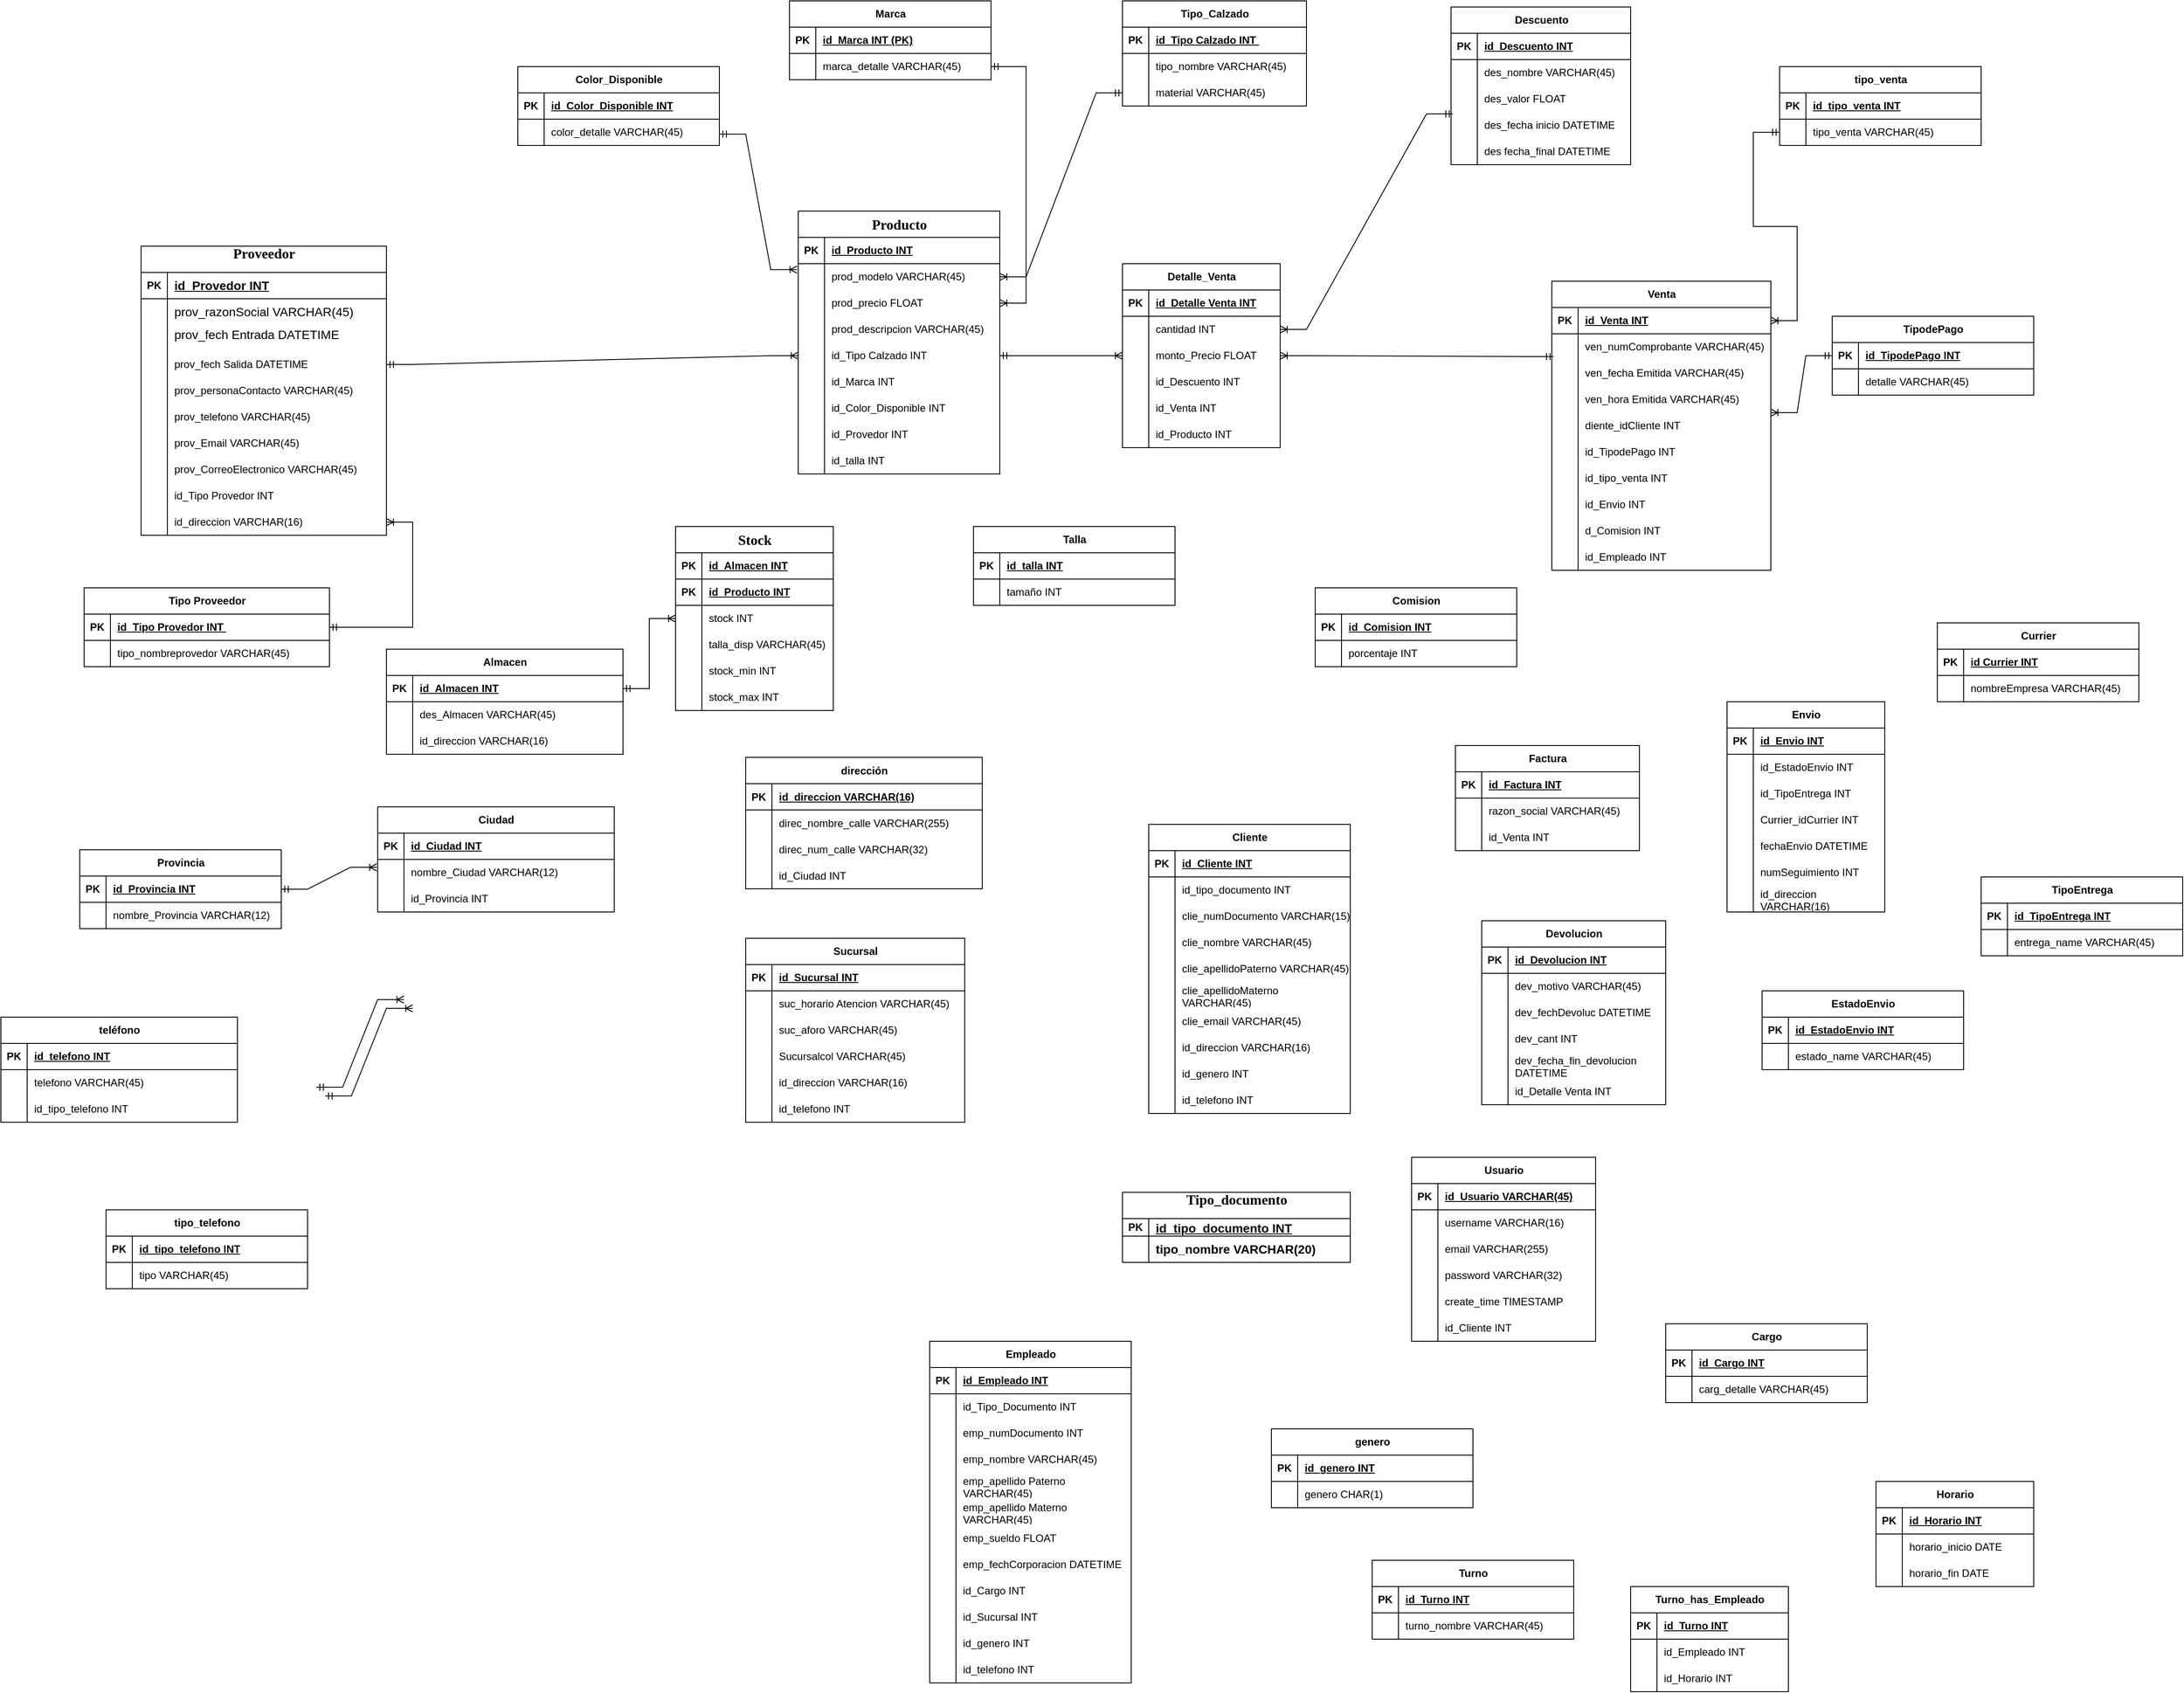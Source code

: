 <mxfile version="24.3.1" type="github">
  <diagram name="Página-1" id="HN21Cz5HRuJ8S5SI0gQg">
    <mxGraphModel dx="5502" dy="2722" grid="1" gridSize="10" guides="1" tooltips="1" connect="1" arrows="1" fold="1" page="1" pageScale="1" pageWidth="1169" pageHeight="827" math="0" shadow="0">
      <root>
        <mxCell id="0" />
        <mxCell id="1" parent="0" />
        <mxCell id="WbnWTpt7AH2d8qFCZB_h-647" value="Color_Disponible" style="shape=table;startSize=30;container=1;collapsible=1;childLayout=tableLayout;fixedRows=1;rowLines=0;fontStyle=1;align=center;resizeLast=1;html=1;" vertex="1" parent="1">
          <mxGeometry x="430" y="-525" width="230" height="90" as="geometry" />
        </mxCell>
        <mxCell id="WbnWTpt7AH2d8qFCZB_h-648" value="" style="shape=tableRow;horizontal=0;startSize=0;swimlaneHead=0;swimlaneBody=0;fillColor=none;collapsible=0;dropTarget=0;points=[[0,0.5],[1,0.5]];portConstraint=eastwest;top=0;left=0;right=0;bottom=1;" vertex="1" parent="WbnWTpt7AH2d8qFCZB_h-647">
          <mxGeometry y="30" width="230" height="30" as="geometry" />
        </mxCell>
        <mxCell id="WbnWTpt7AH2d8qFCZB_h-649" value="PK" style="shape=partialRectangle;connectable=0;fillColor=none;top=0;left=0;bottom=0;right=0;fontStyle=1;overflow=hidden;whiteSpace=wrap;html=1;" vertex="1" parent="WbnWTpt7AH2d8qFCZB_h-648">
          <mxGeometry width="30" height="30" as="geometry">
            <mxRectangle width="30" height="30" as="alternateBounds" />
          </mxGeometry>
        </mxCell>
        <mxCell id="WbnWTpt7AH2d8qFCZB_h-650" value="id_Color_Disponible INT" style="shape=partialRectangle;connectable=0;fillColor=none;top=0;left=0;bottom=0;right=0;align=left;spacingLeft=6;fontStyle=5;overflow=hidden;whiteSpace=wrap;html=1;" vertex="1" parent="WbnWTpt7AH2d8qFCZB_h-648">
          <mxGeometry x="30" width="200" height="30" as="geometry">
            <mxRectangle width="200" height="30" as="alternateBounds" />
          </mxGeometry>
        </mxCell>
        <mxCell id="WbnWTpt7AH2d8qFCZB_h-651" value="" style="shape=tableRow;horizontal=0;startSize=0;swimlaneHead=0;swimlaneBody=0;fillColor=none;collapsible=0;dropTarget=0;points=[[0,0.5],[1,0.5]];portConstraint=eastwest;top=0;left=0;right=0;bottom=0;" vertex="1" parent="WbnWTpt7AH2d8qFCZB_h-647">
          <mxGeometry y="60" width="230" height="30" as="geometry" />
        </mxCell>
        <mxCell id="WbnWTpt7AH2d8qFCZB_h-652" value="" style="shape=partialRectangle;connectable=0;fillColor=none;top=0;left=0;bottom=0;right=0;editable=1;overflow=hidden;whiteSpace=wrap;html=1;" vertex="1" parent="WbnWTpt7AH2d8qFCZB_h-651">
          <mxGeometry width="30" height="30" as="geometry">
            <mxRectangle width="30" height="30" as="alternateBounds" />
          </mxGeometry>
        </mxCell>
        <mxCell id="WbnWTpt7AH2d8qFCZB_h-653" value="color_detalle VARCHAR(45)" style="shape=partialRectangle;connectable=0;fillColor=none;top=0;left=0;bottom=0;right=0;align=left;spacingLeft=6;overflow=hidden;whiteSpace=wrap;html=1;" vertex="1" parent="WbnWTpt7AH2d8qFCZB_h-651">
          <mxGeometry x="30" width="200" height="30" as="geometry">
            <mxRectangle width="200" height="30" as="alternateBounds" />
          </mxGeometry>
        </mxCell>
        <mxCell id="WbnWTpt7AH2d8qFCZB_h-660" value="Tipo Proveedor" style="shape=table;startSize=30;container=1;collapsible=1;childLayout=tableLayout;fixedRows=1;rowLines=0;fontStyle=1;align=center;resizeLast=1;html=1;" vertex="1" parent="1">
          <mxGeometry x="-65" y="70" width="280" height="90" as="geometry" />
        </mxCell>
        <mxCell id="WbnWTpt7AH2d8qFCZB_h-661" value="" style="shape=tableRow;horizontal=0;startSize=0;swimlaneHead=0;swimlaneBody=0;fillColor=none;collapsible=0;dropTarget=0;points=[[0,0.5],[1,0.5]];portConstraint=eastwest;top=0;left=0;right=0;bottom=1;" vertex="1" parent="WbnWTpt7AH2d8qFCZB_h-660">
          <mxGeometry y="30" width="280" height="30" as="geometry" />
        </mxCell>
        <mxCell id="WbnWTpt7AH2d8qFCZB_h-662" value="PK" style="shape=partialRectangle;connectable=0;fillColor=none;top=0;left=0;bottom=0;right=0;fontStyle=1;overflow=hidden;whiteSpace=wrap;html=1;" vertex="1" parent="WbnWTpt7AH2d8qFCZB_h-661">
          <mxGeometry width="30" height="30" as="geometry">
            <mxRectangle width="30" height="30" as="alternateBounds" />
          </mxGeometry>
        </mxCell>
        <mxCell id="WbnWTpt7AH2d8qFCZB_h-663" value="id_Tipo Provedor INT&amp;nbsp;" style="shape=partialRectangle;connectable=0;fillColor=none;top=0;left=0;bottom=0;right=0;align=left;spacingLeft=6;fontStyle=5;overflow=hidden;whiteSpace=wrap;html=1;" vertex="1" parent="WbnWTpt7AH2d8qFCZB_h-661">
          <mxGeometry x="30" width="250" height="30" as="geometry">
            <mxRectangle width="250" height="30" as="alternateBounds" />
          </mxGeometry>
        </mxCell>
        <mxCell id="WbnWTpt7AH2d8qFCZB_h-664" value="" style="shape=tableRow;horizontal=0;startSize=0;swimlaneHead=0;swimlaneBody=0;fillColor=none;collapsible=0;dropTarget=0;points=[[0,0.5],[1,0.5]];portConstraint=eastwest;top=0;left=0;right=0;bottom=0;" vertex="1" parent="WbnWTpt7AH2d8qFCZB_h-660">
          <mxGeometry y="60" width="280" height="30" as="geometry" />
        </mxCell>
        <mxCell id="WbnWTpt7AH2d8qFCZB_h-665" value="" style="shape=partialRectangle;connectable=0;fillColor=none;top=0;left=0;bottom=0;right=0;editable=1;overflow=hidden;whiteSpace=wrap;html=1;" vertex="1" parent="WbnWTpt7AH2d8qFCZB_h-664">
          <mxGeometry width="30" height="30" as="geometry">
            <mxRectangle width="30" height="30" as="alternateBounds" />
          </mxGeometry>
        </mxCell>
        <mxCell id="WbnWTpt7AH2d8qFCZB_h-666" value="tipo_nombreprovedor VARCHAR(45)" style="shape=partialRectangle;connectable=0;fillColor=none;top=0;left=0;bottom=0;right=0;align=left;spacingLeft=6;overflow=hidden;whiteSpace=wrap;html=1;" vertex="1" parent="WbnWTpt7AH2d8qFCZB_h-664">
          <mxGeometry x="30" width="250" height="30" as="geometry">
            <mxRectangle width="250" height="30" as="alternateBounds" />
          </mxGeometry>
        </mxCell>
        <mxCell id="WbnWTpt7AH2d8qFCZB_h-673" value="Almacen" style="shape=table;startSize=30;container=1;collapsible=1;childLayout=tableLayout;fixedRows=1;rowLines=0;fontStyle=1;align=center;resizeLast=1;html=1;" vertex="1" parent="1">
          <mxGeometry x="280" y="140" width="270" height="120" as="geometry" />
        </mxCell>
        <mxCell id="WbnWTpt7AH2d8qFCZB_h-674" value="" style="shape=tableRow;horizontal=0;startSize=0;swimlaneHead=0;swimlaneBody=0;fillColor=none;collapsible=0;dropTarget=0;points=[[0,0.5],[1,0.5]];portConstraint=eastwest;top=0;left=0;right=0;bottom=1;" vertex="1" parent="WbnWTpt7AH2d8qFCZB_h-673">
          <mxGeometry y="30" width="270" height="30" as="geometry" />
        </mxCell>
        <mxCell id="WbnWTpt7AH2d8qFCZB_h-675" value="PK" style="shape=partialRectangle;connectable=0;fillColor=none;top=0;left=0;bottom=0;right=0;fontStyle=1;overflow=hidden;whiteSpace=wrap;html=1;" vertex="1" parent="WbnWTpt7AH2d8qFCZB_h-674">
          <mxGeometry width="30" height="30" as="geometry">
            <mxRectangle width="30" height="30" as="alternateBounds" />
          </mxGeometry>
        </mxCell>
        <mxCell id="WbnWTpt7AH2d8qFCZB_h-676" value="id_Almacen INT" style="shape=partialRectangle;connectable=0;fillColor=none;top=0;left=0;bottom=0;right=0;align=left;spacingLeft=6;fontStyle=5;overflow=hidden;whiteSpace=wrap;html=1;" vertex="1" parent="WbnWTpt7AH2d8qFCZB_h-674">
          <mxGeometry x="30" width="240" height="30" as="geometry">
            <mxRectangle width="240" height="30" as="alternateBounds" />
          </mxGeometry>
        </mxCell>
        <mxCell id="WbnWTpt7AH2d8qFCZB_h-677" value="" style="shape=tableRow;horizontal=0;startSize=0;swimlaneHead=0;swimlaneBody=0;fillColor=none;collapsible=0;dropTarget=0;points=[[0,0.5],[1,0.5]];portConstraint=eastwest;top=0;left=0;right=0;bottom=0;" vertex="1" parent="WbnWTpt7AH2d8qFCZB_h-673">
          <mxGeometry y="60" width="270" height="30" as="geometry" />
        </mxCell>
        <mxCell id="WbnWTpt7AH2d8qFCZB_h-678" value="" style="shape=partialRectangle;connectable=0;fillColor=none;top=0;left=0;bottom=0;right=0;editable=1;overflow=hidden;whiteSpace=wrap;html=1;" vertex="1" parent="WbnWTpt7AH2d8qFCZB_h-677">
          <mxGeometry width="30" height="30" as="geometry">
            <mxRectangle width="30" height="30" as="alternateBounds" />
          </mxGeometry>
        </mxCell>
        <mxCell id="WbnWTpt7AH2d8qFCZB_h-679" value="des_Almacen VARCHAR(45)" style="shape=partialRectangle;connectable=0;fillColor=none;top=0;left=0;bottom=0;right=0;align=left;spacingLeft=6;overflow=hidden;whiteSpace=wrap;html=1;" vertex="1" parent="WbnWTpt7AH2d8qFCZB_h-677">
          <mxGeometry x="30" width="240" height="30" as="geometry">
            <mxRectangle width="240" height="30" as="alternateBounds" />
          </mxGeometry>
        </mxCell>
        <mxCell id="WbnWTpt7AH2d8qFCZB_h-680" value="" style="shape=tableRow;horizontal=0;startSize=0;swimlaneHead=0;swimlaneBody=0;fillColor=none;collapsible=0;dropTarget=0;points=[[0,0.5],[1,0.5]];portConstraint=eastwest;top=0;left=0;right=0;bottom=0;" vertex="1" parent="WbnWTpt7AH2d8qFCZB_h-673">
          <mxGeometry y="90" width="270" height="30" as="geometry" />
        </mxCell>
        <mxCell id="WbnWTpt7AH2d8qFCZB_h-681" value="" style="shape=partialRectangle;connectable=0;fillColor=none;top=0;left=0;bottom=0;right=0;editable=1;overflow=hidden;whiteSpace=wrap;html=1;" vertex="1" parent="WbnWTpt7AH2d8qFCZB_h-680">
          <mxGeometry width="30" height="30" as="geometry">
            <mxRectangle width="30" height="30" as="alternateBounds" />
          </mxGeometry>
        </mxCell>
        <mxCell id="WbnWTpt7AH2d8qFCZB_h-682" value="id_direccion VARCHAR(16)" style="shape=partialRectangle;connectable=0;fillColor=none;top=0;left=0;bottom=0;right=0;align=left;spacingLeft=6;overflow=hidden;whiteSpace=wrap;html=1;" vertex="1" parent="WbnWTpt7AH2d8qFCZB_h-680">
          <mxGeometry x="30" width="240" height="30" as="geometry">
            <mxRectangle width="240" height="30" as="alternateBounds" />
          </mxGeometry>
        </mxCell>
        <mxCell id="WbnWTpt7AH2d8qFCZB_h-686" value="&lt;br&gt;&lt;b id=&quot;docs-internal-guid-21525206-7fff-1877-b675-6603509759f3&quot; style=&quot;font-weight:normal;&quot;&gt;&lt;p style=&quot;line-height:1.2;margin-top:0pt;margin-bottom:0pt;&quot; dir=&quot;ltr&quot;&gt;&lt;span style=&quot;font-size:12pt;font-family:&#39;Times New Roman&#39;,serif;color:#000000;background-color:transparent;font-weight:700;font-style:normal;font-variant:normal;text-decoration:none;vertical-align:baseline;white-space:pre;white-space:pre-wrap;&quot;&gt;Producto&lt;/span&gt;&lt;/p&gt;&lt;/b&gt;&lt;div&gt;&lt;br/&gt;&lt;/div&gt;" style="shape=table;startSize=30;container=1;collapsible=1;childLayout=tableLayout;fixedRows=1;rowLines=0;fontStyle=1;align=center;resizeLast=1;html=1;" vertex="1" parent="1">
          <mxGeometry x="750" y="-360" width="230" height="300" as="geometry" />
        </mxCell>
        <mxCell id="WbnWTpt7AH2d8qFCZB_h-687" value="" style="shape=tableRow;horizontal=0;startSize=0;swimlaneHead=0;swimlaneBody=0;fillColor=none;collapsible=0;dropTarget=0;points=[[0,0.5],[1,0.5]];portConstraint=eastwest;top=0;left=0;right=0;bottom=1;" vertex="1" parent="WbnWTpt7AH2d8qFCZB_h-686">
          <mxGeometry y="30" width="230" height="30" as="geometry" />
        </mxCell>
        <mxCell id="WbnWTpt7AH2d8qFCZB_h-688" value="PK" style="shape=partialRectangle;connectable=0;fillColor=none;top=0;left=0;bottom=0;right=0;fontStyle=1;overflow=hidden;whiteSpace=wrap;html=1;" vertex="1" parent="WbnWTpt7AH2d8qFCZB_h-687">
          <mxGeometry width="30" height="30" as="geometry">
            <mxRectangle width="30" height="30" as="alternateBounds" />
          </mxGeometry>
        </mxCell>
        <mxCell id="WbnWTpt7AH2d8qFCZB_h-689" value="id_Producto INT" style="shape=partialRectangle;connectable=0;fillColor=none;top=0;left=0;bottom=0;right=0;align=left;spacingLeft=6;fontStyle=5;overflow=hidden;whiteSpace=wrap;html=1;" vertex="1" parent="WbnWTpt7AH2d8qFCZB_h-687">
          <mxGeometry x="30" width="200" height="30" as="geometry">
            <mxRectangle width="200" height="30" as="alternateBounds" />
          </mxGeometry>
        </mxCell>
        <mxCell id="WbnWTpt7AH2d8qFCZB_h-690" value="" style="shape=tableRow;horizontal=0;startSize=0;swimlaneHead=0;swimlaneBody=0;fillColor=none;collapsible=0;dropTarget=0;points=[[0,0.5],[1,0.5]];portConstraint=eastwest;top=0;left=0;right=0;bottom=0;" vertex="1" parent="WbnWTpt7AH2d8qFCZB_h-686">
          <mxGeometry y="60" width="230" height="30" as="geometry" />
        </mxCell>
        <mxCell id="WbnWTpt7AH2d8qFCZB_h-691" value="" style="shape=partialRectangle;connectable=0;fillColor=none;top=0;left=0;bottom=0;right=0;editable=1;overflow=hidden;whiteSpace=wrap;html=1;" vertex="1" parent="WbnWTpt7AH2d8qFCZB_h-690">
          <mxGeometry width="30" height="30" as="geometry">
            <mxRectangle width="30" height="30" as="alternateBounds" />
          </mxGeometry>
        </mxCell>
        <mxCell id="WbnWTpt7AH2d8qFCZB_h-692" value="prod_modelo VARCHAR(45)" style="shape=partialRectangle;connectable=0;fillColor=none;top=0;left=0;bottom=0;right=0;align=left;spacingLeft=6;overflow=hidden;whiteSpace=wrap;html=1;" vertex="1" parent="WbnWTpt7AH2d8qFCZB_h-690">
          <mxGeometry x="30" width="200" height="30" as="geometry">
            <mxRectangle width="200" height="30" as="alternateBounds" />
          </mxGeometry>
        </mxCell>
        <mxCell id="WbnWTpt7AH2d8qFCZB_h-693" value="" style="shape=tableRow;horizontal=0;startSize=0;swimlaneHead=0;swimlaneBody=0;fillColor=none;collapsible=0;dropTarget=0;points=[[0,0.5],[1,0.5]];portConstraint=eastwest;top=0;left=0;right=0;bottom=0;" vertex="1" parent="WbnWTpt7AH2d8qFCZB_h-686">
          <mxGeometry y="90" width="230" height="30" as="geometry" />
        </mxCell>
        <mxCell id="WbnWTpt7AH2d8qFCZB_h-694" value="" style="shape=partialRectangle;connectable=0;fillColor=none;top=0;left=0;bottom=0;right=0;editable=1;overflow=hidden;whiteSpace=wrap;html=1;" vertex="1" parent="WbnWTpt7AH2d8qFCZB_h-693">
          <mxGeometry width="30" height="30" as="geometry">
            <mxRectangle width="30" height="30" as="alternateBounds" />
          </mxGeometry>
        </mxCell>
        <mxCell id="WbnWTpt7AH2d8qFCZB_h-695" value="prod_precio FLOAT" style="shape=partialRectangle;connectable=0;fillColor=none;top=0;left=0;bottom=0;right=0;align=left;spacingLeft=6;overflow=hidden;whiteSpace=wrap;html=1;" vertex="1" parent="WbnWTpt7AH2d8qFCZB_h-693">
          <mxGeometry x="30" width="200" height="30" as="geometry">
            <mxRectangle width="200" height="30" as="alternateBounds" />
          </mxGeometry>
        </mxCell>
        <mxCell id="WbnWTpt7AH2d8qFCZB_h-782" value="" style="shape=tableRow;horizontal=0;startSize=0;swimlaneHead=0;swimlaneBody=0;fillColor=none;collapsible=0;dropTarget=0;points=[[0,0.5],[1,0.5]];portConstraint=eastwest;top=0;left=0;right=0;bottom=0;" vertex="1" parent="WbnWTpt7AH2d8qFCZB_h-686">
          <mxGeometry y="120" width="230" height="30" as="geometry" />
        </mxCell>
        <mxCell id="WbnWTpt7AH2d8qFCZB_h-783" value="" style="shape=partialRectangle;connectable=0;fillColor=none;top=0;left=0;bottom=0;right=0;editable=1;overflow=hidden;whiteSpace=wrap;html=1;" vertex="1" parent="WbnWTpt7AH2d8qFCZB_h-782">
          <mxGeometry width="30" height="30" as="geometry">
            <mxRectangle width="30" height="30" as="alternateBounds" />
          </mxGeometry>
        </mxCell>
        <mxCell id="WbnWTpt7AH2d8qFCZB_h-784" value="&lt;div&gt;prod_descripcion VARCHAR(45)&lt;/div&gt;" style="shape=partialRectangle;connectable=0;fillColor=none;top=0;left=0;bottom=0;right=0;align=left;spacingLeft=6;overflow=hidden;whiteSpace=wrap;html=1;" vertex="1" parent="WbnWTpt7AH2d8qFCZB_h-782">
          <mxGeometry x="30" width="200" height="30" as="geometry">
            <mxRectangle width="200" height="30" as="alternateBounds" />
          </mxGeometry>
        </mxCell>
        <mxCell id="WbnWTpt7AH2d8qFCZB_h-779" value="" style="shape=tableRow;horizontal=0;startSize=0;swimlaneHead=0;swimlaneBody=0;fillColor=none;collapsible=0;dropTarget=0;points=[[0,0.5],[1,0.5]];portConstraint=eastwest;top=0;left=0;right=0;bottom=0;" vertex="1" parent="WbnWTpt7AH2d8qFCZB_h-686">
          <mxGeometry y="150" width="230" height="30" as="geometry" />
        </mxCell>
        <mxCell id="WbnWTpt7AH2d8qFCZB_h-780" value="" style="shape=partialRectangle;connectable=0;fillColor=none;top=0;left=0;bottom=0;right=0;editable=1;overflow=hidden;whiteSpace=wrap;html=1;" vertex="1" parent="WbnWTpt7AH2d8qFCZB_h-779">
          <mxGeometry width="30" height="30" as="geometry">
            <mxRectangle width="30" height="30" as="alternateBounds" />
          </mxGeometry>
        </mxCell>
        <mxCell id="WbnWTpt7AH2d8qFCZB_h-781" value="&lt;div&gt;id_Tipo Calzado INT&lt;/div&gt;" style="shape=partialRectangle;connectable=0;fillColor=none;top=0;left=0;bottom=0;right=0;align=left;spacingLeft=6;overflow=hidden;whiteSpace=wrap;html=1;" vertex="1" parent="WbnWTpt7AH2d8qFCZB_h-779">
          <mxGeometry x="30" width="200" height="30" as="geometry">
            <mxRectangle width="200" height="30" as="alternateBounds" />
          </mxGeometry>
        </mxCell>
        <mxCell id="WbnWTpt7AH2d8qFCZB_h-776" value="" style="shape=tableRow;horizontal=0;startSize=0;swimlaneHead=0;swimlaneBody=0;fillColor=none;collapsible=0;dropTarget=0;points=[[0,0.5],[1,0.5]];portConstraint=eastwest;top=0;left=0;right=0;bottom=0;" vertex="1" parent="WbnWTpt7AH2d8qFCZB_h-686">
          <mxGeometry y="180" width="230" height="30" as="geometry" />
        </mxCell>
        <mxCell id="WbnWTpt7AH2d8qFCZB_h-777" value="" style="shape=partialRectangle;connectable=0;fillColor=none;top=0;left=0;bottom=0;right=0;editable=1;overflow=hidden;whiteSpace=wrap;html=1;" vertex="1" parent="WbnWTpt7AH2d8qFCZB_h-776">
          <mxGeometry width="30" height="30" as="geometry">
            <mxRectangle width="30" height="30" as="alternateBounds" />
          </mxGeometry>
        </mxCell>
        <mxCell id="WbnWTpt7AH2d8qFCZB_h-778" value="id_Marca INT" style="shape=partialRectangle;connectable=0;fillColor=none;top=0;left=0;bottom=0;right=0;align=left;spacingLeft=6;overflow=hidden;whiteSpace=wrap;html=1;" vertex="1" parent="WbnWTpt7AH2d8qFCZB_h-776">
          <mxGeometry x="30" width="200" height="30" as="geometry">
            <mxRectangle width="200" height="30" as="alternateBounds" />
          </mxGeometry>
        </mxCell>
        <mxCell id="WbnWTpt7AH2d8qFCZB_h-773" value="" style="shape=tableRow;horizontal=0;startSize=0;swimlaneHead=0;swimlaneBody=0;fillColor=none;collapsible=0;dropTarget=0;points=[[0,0.5],[1,0.5]];portConstraint=eastwest;top=0;left=0;right=0;bottom=0;" vertex="1" parent="WbnWTpt7AH2d8qFCZB_h-686">
          <mxGeometry y="210" width="230" height="30" as="geometry" />
        </mxCell>
        <mxCell id="WbnWTpt7AH2d8qFCZB_h-774" value="" style="shape=partialRectangle;connectable=0;fillColor=none;top=0;left=0;bottom=0;right=0;editable=1;overflow=hidden;whiteSpace=wrap;html=1;" vertex="1" parent="WbnWTpt7AH2d8qFCZB_h-773">
          <mxGeometry width="30" height="30" as="geometry">
            <mxRectangle width="30" height="30" as="alternateBounds" />
          </mxGeometry>
        </mxCell>
        <mxCell id="WbnWTpt7AH2d8qFCZB_h-775" value="id_Color_Disponible INT" style="shape=partialRectangle;connectable=0;fillColor=none;top=0;left=0;bottom=0;right=0;align=left;spacingLeft=6;overflow=hidden;whiteSpace=wrap;html=1;" vertex="1" parent="WbnWTpt7AH2d8qFCZB_h-773">
          <mxGeometry x="30" width="200" height="30" as="geometry">
            <mxRectangle width="200" height="30" as="alternateBounds" />
          </mxGeometry>
        </mxCell>
        <mxCell id="WbnWTpt7AH2d8qFCZB_h-770" value="" style="shape=tableRow;horizontal=0;startSize=0;swimlaneHead=0;swimlaneBody=0;fillColor=none;collapsible=0;dropTarget=0;points=[[0,0.5],[1,0.5]];portConstraint=eastwest;top=0;left=0;right=0;bottom=0;" vertex="1" parent="WbnWTpt7AH2d8qFCZB_h-686">
          <mxGeometry y="240" width="230" height="30" as="geometry" />
        </mxCell>
        <mxCell id="WbnWTpt7AH2d8qFCZB_h-771" value="" style="shape=partialRectangle;connectable=0;fillColor=none;top=0;left=0;bottom=0;right=0;editable=1;overflow=hidden;whiteSpace=wrap;html=1;" vertex="1" parent="WbnWTpt7AH2d8qFCZB_h-770">
          <mxGeometry width="30" height="30" as="geometry">
            <mxRectangle width="30" height="30" as="alternateBounds" />
          </mxGeometry>
        </mxCell>
        <mxCell id="WbnWTpt7AH2d8qFCZB_h-772" value="id_Provedor INT" style="shape=partialRectangle;connectable=0;fillColor=none;top=0;left=0;bottom=0;right=0;align=left;spacingLeft=6;overflow=hidden;whiteSpace=wrap;html=1;" vertex="1" parent="WbnWTpt7AH2d8qFCZB_h-770">
          <mxGeometry x="30" width="200" height="30" as="geometry">
            <mxRectangle width="200" height="30" as="alternateBounds" />
          </mxGeometry>
        </mxCell>
        <mxCell id="WbnWTpt7AH2d8qFCZB_h-767" value="" style="shape=tableRow;horizontal=0;startSize=0;swimlaneHead=0;swimlaneBody=0;fillColor=none;collapsible=0;dropTarget=0;points=[[0,0.5],[1,0.5]];portConstraint=eastwest;top=0;left=0;right=0;bottom=0;" vertex="1" parent="WbnWTpt7AH2d8qFCZB_h-686">
          <mxGeometry y="270" width="230" height="30" as="geometry" />
        </mxCell>
        <mxCell id="WbnWTpt7AH2d8qFCZB_h-768" value="" style="shape=partialRectangle;connectable=0;fillColor=none;top=0;left=0;bottom=0;right=0;editable=1;overflow=hidden;whiteSpace=wrap;html=1;" vertex="1" parent="WbnWTpt7AH2d8qFCZB_h-767">
          <mxGeometry width="30" height="30" as="geometry">
            <mxRectangle width="30" height="30" as="alternateBounds" />
          </mxGeometry>
        </mxCell>
        <mxCell id="WbnWTpt7AH2d8qFCZB_h-769" value="&lt;div&gt;id_talla INT&lt;/div&gt;" style="shape=partialRectangle;connectable=0;fillColor=none;top=0;left=0;bottom=0;right=0;align=left;spacingLeft=6;overflow=hidden;whiteSpace=wrap;html=1;" vertex="1" parent="WbnWTpt7AH2d8qFCZB_h-767">
          <mxGeometry x="30" width="200" height="30" as="geometry">
            <mxRectangle width="200" height="30" as="alternateBounds" />
          </mxGeometry>
        </mxCell>
        <mxCell id="WbnWTpt7AH2d8qFCZB_h-699" value="&lt;br&gt;&lt;b id=&quot;docs-internal-guid-811488fe-7fff-0fb5-706b-af505b3e668e&quot; style=&quot;font-weight:normal;&quot;&gt;&lt;p style=&quot;line-height:1.2;margin-top:0pt;margin-bottom:0pt;&quot; dir=&quot;ltr&quot;&gt;&lt;span style=&quot;font-size:12pt;font-family:&#39;Times New Roman&#39;,serif;color:#000000;background-color:transparent;font-weight:700;font-style:normal;font-variant:normal;text-decoration:none;vertical-align:baseline;white-space:pre;white-space:pre-wrap;&quot;&gt;Stock&lt;/span&gt;&lt;/p&gt;&lt;/b&gt;&lt;div&gt;&lt;br/&gt;&lt;/div&gt;" style="shape=table;startSize=30;container=1;collapsible=1;childLayout=tableLayout;fixedRows=1;rowLines=0;fontStyle=1;align=center;resizeLast=1;html=1;" vertex="1" parent="1">
          <mxGeometry x="610" width="180" height="210" as="geometry" />
        </mxCell>
        <mxCell id="WbnWTpt7AH2d8qFCZB_h-700" value="" style="shape=tableRow;horizontal=0;startSize=0;swimlaneHead=0;swimlaneBody=0;fillColor=none;collapsible=0;dropTarget=0;points=[[0,0.5],[1,0.5]];portConstraint=eastwest;top=0;left=0;right=0;bottom=1;" vertex="1" parent="WbnWTpt7AH2d8qFCZB_h-699">
          <mxGeometry y="30" width="180" height="30" as="geometry" />
        </mxCell>
        <mxCell id="WbnWTpt7AH2d8qFCZB_h-701" value="PK" style="shape=partialRectangle;connectable=0;fillColor=none;top=0;left=0;bottom=0;right=0;fontStyle=1;overflow=hidden;whiteSpace=wrap;html=1;" vertex="1" parent="WbnWTpt7AH2d8qFCZB_h-700">
          <mxGeometry width="30" height="30" as="geometry">
            <mxRectangle width="30" height="30" as="alternateBounds" />
          </mxGeometry>
        </mxCell>
        <mxCell id="WbnWTpt7AH2d8qFCZB_h-702" value="id_Almacen INT" style="shape=partialRectangle;connectable=0;fillColor=none;top=0;left=0;bottom=0;right=0;align=left;spacingLeft=6;fontStyle=5;overflow=hidden;whiteSpace=wrap;html=1;" vertex="1" parent="WbnWTpt7AH2d8qFCZB_h-700">
          <mxGeometry x="30" width="150" height="30" as="geometry">
            <mxRectangle width="150" height="30" as="alternateBounds" />
          </mxGeometry>
        </mxCell>
        <mxCell id="WbnWTpt7AH2d8qFCZB_h-785" value="" style="shape=tableRow;horizontal=0;startSize=0;swimlaneHead=0;swimlaneBody=0;fillColor=none;collapsible=0;dropTarget=0;points=[[0,0.5],[1,0.5]];portConstraint=eastwest;top=0;left=0;right=0;bottom=1;" vertex="1" parent="WbnWTpt7AH2d8qFCZB_h-699">
          <mxGeometry y="60" width="180" height="30" as="geometry" />
        </mxCell>
        <mxCell id="WbnWTpt7AH2d8qFCZB_h-786" value="PK" style="shape=partialRectangle;connectable=0;fillColor=none;top=0;left=0;bottom=0;right=0;fontStyle=1;overflow=hidden;whiteSpace=wrap;html=1;" vertex="1" parent="WbnWTpt7AH2d8qFCZB_h-785">
          <mxGeometry width="30" height="30" as="geometry">
            <mxRectangle width="30" height="30" as="alternateBounds" />
          </mxGeometry>
        </mxCell>
        <mxCell id="WbnWTpt7AH2d8qFCZB_h-787" value="id_Producto INT" style="shape=partialRectangle;connectable=0;fillColor=none;top=0;left=0;bottom=0;right=0;align=left;spacingLeft=6;fontStyle=5;overflow=hidden;whiteSpace=wrap;html=1;" vertex="1" parent="WbnWTpt7AH2d8qFCZB_h-785">
          <mxGeometry x="30" width="150" height="30" as="geometry">
            <mxRectangle width="150" height="30" as="alternateBounds" />
          </mxGeometry>
        </mxCell>
        <mxCell id="WbnWTpt7AH2d8qFCZB_h-703" value="" style="shape=tableRow;horizontal=0;startSize=0;swimlaneHead=0;swimlaneBody=0;fillColor=none;collapsible=0;dropTarget=0;points=[[0,0.5],[1,0.5]];portConstraint=eastwest;top=0;left=0;right=0;bottom=0;" vertex="1" parent="WbnWTpt7AH2d8qFCZB_h-699">
          <mxGeometry y="90" width="180" height="30" as="geometry" />
        </mxCell>
        <mxCell id="WbnWTpt7AH2d8qFCZB_h-704" value="" style="shape=partialRectangle;connectable=0;fillColor=none;top=0;left=0;bottom=0;right=0;editable=1;overflow=hidden;whiteSpace=wrap;html=1;" vertex="1" parent="WbnWTpt7AH2d8qFCZB_h-703">
          <mxGeometry width="30" height="30" as="geometry">
            <mxRectangle width="30" height="30" as="alternateBounds" />
          </mxGeometry>
        </mxCell>
        <mxCell id="WbnWTpt7AH2d8qFCZB_h-705" value="stock INT" style="shape=partialRectangle;connectable=0;fillColor=none;top=0;left=0;bottom=0;right=0;align=left;spacingLeft=6;overflow=hidden;whiteSpace=wrap;html=1;" vertex="1" parent="WbnWTpt7AH2d8qFCZB_h-703">
          <mxGeometry x="30" width="150" height="30" as="geometry">
            <mxRectangle width="150" height="30" as="alternateBounds" />
          </mxGeometry>
        </mxCell>
        <mxCell id="WbnWTpt7AH2d8qFCZB_h-706" value="" style="shape=tableRow;horizontal=0;startSize=0;swimlaneHead=0;swimlaneBody=0;fillColor=none;collapsible=0;dropTarget=0;points=[[0,0.5],[1,0.5]];portConstraint=eastwest;top=0;left=0;right=0;bottom=0;" vertex="1" parent="WbnWTpt7AH2d8qFCZB_h-699">
          <mxGeometry y="120" width="180" height="30" as="geometry" />
        </mxCell>
        <mxCell id="WbnWTpt7AH2d8qFCZB_h-707" value="" style="shape=partialRectangle;connectable=0;fillColor=none;top=0;left=0;bottom=0;right=0;editable=1;overflow=hidden;whiteSpace=wrap;html=1;" vertex="1" parent="WbnWTpt7AH2d8qFCZB_h-706">
          <mxGeometry width="30" height="30" as="geometry">
            <mxRectangle width="30" height="30" as="alternateBounds" />
          </mxGeometry>
        </mxCell>
        <mxCell id="WbnWTpt7AH2d8qFCZB_h-708" value="talla_disp VARCHAR(45)" style="shape=partialRectangle;connectable=0;fillColor=none;top=0;left=0;bottom=0;right=0;align=left;spacingLeft=6;overflow=hidden;whiteSpace=wrap;html=1;" vertex="1" parent="WbnWTpt7AH2d8qFCZB_h-706">
          <mxGeometry x="30" width="150" height="30" as="geometry">
            <mxRectangle width="150" height="30" as="alternateBounds" />
          </mxGeometry>
        </mxCell>
        <mxCell id="WbnWTpt7AH2d8qFCZB_h-789" value="" style="shape=tableRow;horizontal=0;startSize=0;swimlaneHead=0;swimlaneBody=0;fillColor=none;collapsible=0;dropTarget=0;points=[[0,0.5],[1,0.5]];portConstraint=eastwest;top=0;left=0;right=0;bottom=0;" vertex="1" parent="WbnWTpt7AH2d8qFCZB_h-699">
          <mxGeometry y="150" width="180" height="30" as="geometry" />
        </mxCell>
        <mxCell id="WbnWTpt7AH2d8qFCZB_h-790" value="" style="shape=partialRectangle;connectable=0;fillColor=none;top=0;left=0;bottom=0;right=0;editable=1;overflow=hidden;whiteSpace=wrap;html=1;" vertex="1" parent="WbnWTpt7AH2d8qFCZB_h-789">
          <mxGeometry width="30" height="30" as="geometry">
            <mxRectangle width="30" height="30" as="alternateBounds" />
          </mxGeometry>
        </mxCell>
        <mxCell id="WbnWTpt7AH2d8qFCZB_h-791" value="stock_min INT" style="shape=partialRectangle;connectable=0;fillColor=none;top=0;left=0;bottom=0;right=0;align=left;spacingLeft=6;overflow=hidden;whiteSpace=wrap;html=1;" vertex="1" parent="WbnWTpt7AH2d8qFCZB_h-789">
          <mxGeometry x="30" width="150" height="30" as="geometry">
            <mxRectangle width="150" height="30" as="alternateBounds" />
          </mxGeometry>
        </mxCell>
        <mxCell id="WbnWTpt7AH2d8qFCZB_h-709" value="" style="shape=tableRow;horizontal=0;startSize=0;swimlaneHead=0;swimlaneBody=0;fillColor=none;collapsible=0;dropTarget=0;points=[[0,0.5],[1,0.5]];portConstraint=eastwest;top=0;left=0;right=0;bottom=0;" vertex="1" parent="WbnWTpt7AH2d8qFCZB_h-699">
          <mxGeometry y="180" width="180" height="30" as="geometry" />
        </mxCell>
        <mxCell id="WbnWTpt7AH2d8qFCZB_h-710" value="" style="shape=partialRectangle;connectable=0;fillColor=none;top=0;left=0;bottom=0;right=0;editable=1;overflow=hidden;whiteSpace=wrap;html=1;" vertex="1" parent="WbnWTpt7AH2d8qFCZB_h-709">
          <mxGeometry width="30" height="30" as="geometry">
            <mxRectangle width="30" height="30" as="alternateBounds" />
          </mxGeometry>
        </mxCell>
        <mxCell id="WbnWTpt7AH2d8qFCZB_h-711" value="stock_max INT" style="shape=partialRectangle;connectable=0;fillColor=none;top=0;left=0;bottom=0;right=0;align=left;spacingLeft=6;overflow=hidden;whiteSpace=wrap;html=1;" vertex="1" parent="WbnWTpt7AH2d8qFCZB_h-709">
          <mxGeometry x="30" width="150" height="30" as="geometry">
            <mxRectangle width="150" height="30" as="alternateBounds" />
          </mxGeometry>
        </mxCell>
        <mxCell id="WbnWTpt7AH2d8qFCZB_h-23" value="&#xa;&lt;b id=&quot;docs-internal-guid-5f963560-7fff-fdfb-8597-596109c9f93c&quot; style=&quot;font-weight:normal;&quot;&gt;&lt;span style=&quot;font-size:12pt;font-family:&#39;Times New Roman&#39;,serif;color:#000000;background-color:transparent;font-weight:700;font-style:normal;font-variant:normal;text-decoration:none;vertical-align:baseline;white-space:pre;white-space:pre-wrap;&quot;&gt;Proveedor&lt;/span&gt;&lt;/b&gt;&#xa;&#xa;" style="shape=table;startSize=30;container=1;collapsible=1;childLayout=tableLayout;fixedRows=1;rowLines=0;fontStyle=1;align=center;resizeLast=1;html=1;" vertex="1" parent="1">
          <mxGeometry y="-320" width="280" height="330" as="geometry" />
        </mxCell>
        <mxCell id="WbnWTpt7AH2d8qFCZB_h-24" value="" style="shape=tableRow;horizontal=0;startSize=0;swimlaneHead=0;swimlaneBody=0;fillColor=none;collapsible=0;dropTarget=0;points=[[0,0.5],[1,0.5]];portConstraint=eastwest;top=0;left=0;right=0;bottom=1;" vertex="1" parent="WbnWTpt7AH2d8qFCZB_h-23">
          <mxGeometry y="30" width="280" height="30" as="geometry" />
        </mxCell>
        <mxCell id="WbnWTpt7AH2d8qFCZB_h-25" value="PK" style="shape=partialRectangle;connectable=0;fillColor=none;top=0;left=0;bottom=0;right=0;fontStyle=1;overflow=hidden;whiteSpace=wrap;html=1;" vertex="1" parent="WbnWTpt7AH2d8qFCZB_h-24">
          <mxGeometry width="30" height="30" as="geometry">
            <mxRectangle width="30" height="30" as="alternateBounds" />
          </mxGeometry>
        </mxCell>
        <mxCell id="WbnWTpt7AH2d8qFCZB_h-26" value="&lt;span id=&quot;docs-internal-guid-f2f6bfc8-7fff-d427-bff9-ecb4858b0eae&quot; style=&quot;font-weight:normal;&quot;&gt;&lt;span style=&quot;font-size: 10.5pt; font-family: Arial, sans-serif; background-color: rgb(255, 255, 255); font-weight: 700; font-variant-numeric: normal; font-variant-east-asian: normal; font-variant-alternates: normal; font-variant-position: normal; text-decoration-line: none; vertical-align: baseline; white-space-collapse: preserve;&quot;&gt;id_Provedor INT&lt;/span&gt;&lt;/span&gt;" style="shape=partialRectangle;connectable=0;fillColor=none;top=0;left=0;bottom=0;right=0;align=left;spacingLeft=6;fontStyle=5;overflow=hidden;whiteSpace=wrap;html=1;" vertex="1" parent="WbnWTpt7AH2d8qFCZB_h-24">
          <mxGeometry x="30" width="250" height="30" as="geometry">
            <mxRectangle width="250" height="30" as="alternateBounds" />
          </mxGeometry>
        </mxCell>
        <mxCell id="WbnWTpt7AH2d8qFCZB_h-27" value="" style="shape=tableRow;horizontal=0;startSize=0;swimlaneHead=0;swimlaneBody=0;fillColor=none;collapsible=0;dropTarget=0;points=[[0,0.5],[1,0.5]];portConstraint=eastwest;top=0;left=0;right=0;bottom=0;" vertex="1" parent="WbnWTpt7AH2d8qFCZB_h-23">
          <mxGeometry y="60" width="280" height="30" as="geometry" />
        </mxCell>
        <mxCell id="WbnWTpt7AH2d8qFCZB_h-28" value="" style="shape=partialRectangle;connectable=0;fillColor=none;top=0;left=0;bottom=0;right=0;editable=1;overflow=hidden;whiteSpace=wrap;html=1;" vertex="1" parent="WbnWTpt7AH2d8qFCZB_h-27">
          <mxGeometry width="30" height="30" as="geometry">
            <mxRectangle width="30" height="30" as="alternateBounds" />
          </mxGeometry>
        </mxCell>
        <mxCell id="WbnWTpt7AH2d8qFCZB_h-29" value="&lt;div style=&quot;&quot;&gt;&lt;span style=&quot;background-color: initial; white-space-collapse: preserve; font-family: Arial, sans-serif; font-size: 10.5pt;&quot;&gt;prov_razonSocial VARCHAR(45)&lt;/span&gt;&lt;/div&gt;" style="shape=partialRectangle;connectable=0;fillColor=none;top=0;left=0;bottom=0;right=0;align=left;spacingLeft=6;overflow=hidden;whiteSpace=wrap;html=1;" vertex="1" parent="WbnWTpt7AH2d8qFCZB_h-27">
          <mxGeometry x="30" width="250" height="30" as="geometry">
            <mxRectangle width="250" height="30" as="alternateBounds" />
          </mxGeometry>
        </mxCell>
        <mxCell id="WbnWTpt7AH2d8qFCZB_h-30" value="" style="shape=tableRow;horizontal=0;startSize=0;swimlaneHead=0;swimlaneBody=0;fillColor=none;collapsible=0;dropTarget=0;points=[[0,0.5],[1,0.5]];portConstraint=eastwest;top=0;left=0;right=0;bottom=0;" vertex="1" parent="WbnWTpt7AH2d8qFCZB_h-23">
          <mxGeometry y="90" width="280" height="30" as="geometry" />
        </mxCell>
        <mxCell id="WbnWTpt7AH2d8qFCZB_h-31" value="" style="shape=partialRectangle;connectable=0;fillColor=none;top=0;left=0;bottom=0;right=0;editable=1;overflow=hidden;whiteSpace=wrap;html=1;" vertex="1" parent="WbnWTpt7AH2d8qFCZB_h-30">
          <mxGeometry width="30" height="30" as="geometry">
            <mxRectangle width="30" height="30" as="alternateBounds" />
          </mxGeometry>
        </mxCell>
        <mxCell id="WbnWTpt7AH2d8qFCZB_h-32" value="&lt;div style=&quot;&quot;&gt;&lt;span id=&quot;docs-internal-guid-86c27a24-7fff-79a1-7f09-3997ecb8a46e&quot; style=&quot;background-color: initial;&quot;&gt;&lt;span style=&quot;background-color: rgb(255, 255, 255); font-family: Arial, sans-serif; font-size: 10.5pt; white-space-collapse: preserve;&quot;&gt;prov_fech Entrada DATETIME&lt;/span&gt;&lt;/span&gt;&lt;/div&gt;&lt;div style=&quot;&quot;&gt;&lt;br&gt;&lt;/div&gt;" style="shape=partialRectangle;connectable=0;fillColor=none;top=0;left=0;bottom=0;right=0;align=left;spacingLeft=6;overflow=hidden;whiteSpace=wrap;html=1;" vertex="1" parent="WbnWTpt7AH2d8qFCZB_h-30">
          <mxGeometry x="30" width="250" height="30" as="geometry">
            <mxRectangle width="250" height="30" as="alternateBounds" />
          </mxGeometry>
        </mxCell>
        <mxCell id="WbnWTpt7AH2d8qFCZB_h-33" value="" style="shape=tableRow;horizontal=0;startSize=0;swimlaneHead=0;swimlaneBody=0;fillColor=none;collapsible=0;dropTarget=0;points=[[0,0.5],[1,0.5]];portConstraint=eastwest;top=0;left=0;right=0;bottom=0;" vertex="1" parent="WbnWTpt7AH2d8qFCZB_h-23">
          <mxGeometry y="120" width="280" height="30" as="geometry" />
        </mxCell>
        <mxCell id="WbnWTpt7AH2d8qFCZB_h-34" value="" style="shape=partialRectangle;connectable=0;fillColor=none;top=0;left=0;bottom=0;right=0;editable=1;overflow=hidden;whiteSpace=wrap;html=1;" vertex="1" parent="WbnWTpt7AH2d8qFCZB_h-33">
          <mxGeometry width="30" height="30" as="geometry">
            <mxRectangle width="30" height="30" as="alternateBounds" />
          </mxGeometry>
        </mxCell>
        <mxCell id="WbnWTpt7AH2d8qFCZB_h-35" value="&lt;div&gt;&lt;div&gt;prov_fech Salida DATETIME&lt;/div&gt;&lt;/div&gt;" style="shape=partialRectangle;connectable=0;fillColor=none;top=0;left=0;bottom=0;right=0;align=left;spacingLeft=6;overflow=hidden;whiteSpace=wrap;html=1;" vertex="1" parent="WbnWTpt7AH2d8qFCZB_h-33">
          <mxGeometry x="30" width="250" height="30" as="geometry">
            <mxRectangle width="250" height="30" as="alternateBounds" />
          </mxGeometry>
        </mxCell>
        <mxCell id="WbnWTpt7AH2d8qFCZB_h-740" value="" style="shape=tableRow;horizontal=0;startSize=0;swimlaneHead=0;swimlaneBody=0;fillColor=none;collapsible=0;dropTarget=0;points=[[0,0.5],[1,0.5]];portConstraint=eastwest;top=0;left=0;right=0;bottom=0;" vertex="1" parent="WbnWTpt7AH2d8qFCZB_h-23">
          <mxGeometry y="150" width="280" height="30" as="geometry" />
        </mxCell>
        <mxCell id="WbnWTpt7AH2d8qFCZB_h-741" value="" style="shape=partialRectangle;connectable=0;fillColor=none;top=0;left=0;bottom=0;right=0;editable=1;overflow=hidden;whiteSpace=wrap;html=1;" vertex="1" parent="WbnWTpt7AH2d8qFCZB_h-740">
          <mxGeometry width="30" height="30" as="geometry">
            <mxRectangle width="30" height="30" as="alternateBounds" />
          </mxGeometry>
        </mxCell>
        <mxCell id="WbnWTpt7AH2d8qFCZB_h-742" value="prov_personaContacto VARCHAR(45)" style="shape=partialRectangle;connectable=0;fillColor=none;top=0;left=0;bottom=0;right=0;align=left;spacingLeft=6;overflow=hidden;whiteSpace=wrap;html=1;" vertex="1" parent="WbnWTpt7AH2d8qFCZB_h-740">
          <mxGeometry x="30" width="250" height="30" as="geometry">
            <mxRectangle width="250" height="30" as="alternateBounds" />
          </mxGeometry>
        </mxCell>
        <mxCell id="WbnWTpt7AH2d8qFCZB_h-743" value="" style="shape=tableRow;horizontal=0;startSize=0;swimlaneHead=0;swimlaneBody=0;fillColor=none;collapsible=0;dropTarget=0;points=[[0,0.5],[1,0.5]];portConstraint=eastwest;top=0;left=0;right=0;bottom=0;" vertex="1" parent="WbnWTpt7AH2d8qFCZB_h-23">
          <mxGeometry y="180" width="280" height="30" as="geometry" />
        </mxCell>
        <mxCell id="WbnWTpt7AH2d8qFCZB_h-744" value="" style="shape=partialRectangle;connectable=0;fillColor=none;top=0;left=0;bottom=0;right=0;editable=1;overflow=hidden;whiteSpace=wrap;html=1;" vertex="1" parent="WbnWTpt7AH2d8qFCZB_h-743">
          <mxGeometry width="30" height="30" as="geometry">
            <mxRectangle width="30" height="30" as="alternateBounds" />
          </mxGeometry>
        </mxCell>
        <mxCell id="WbnWTpt7AH2d8qFCZB_h-745" value="&lt;div&gt;prov_telefono VARCHAR(45)&lt;/div&gt;" style="shape=partialRectangle;connectable=0;fillColor=none;top=0;left=0;bottom=0;right=0;align=left;spacingLeft=6;overflow=hidden;whiteSpace=wrap;html=1;" vertex="1" parent="WbnWTpt7AH2d8qFCZB_h-743">
          <mxGeometry x="30" width="250" height="30" as="geometry">
            <mxRectangle width="250" height="30" as="alternateBounds" />
          </mxGeometry>
        </mxCell>
        <mxCell id="WbnWTpt7AH2d8qFCZB_h-746" value="" style="shape=tableRow;horizontal=0;startSize=0;swimlaneHead=0;swimlaneBody=0;fillColor=none;collapsible=0;dropTarget=0;points=[[0,0.5],[1,0.5]];portConstraint=eastwest;top=0;left=0;right=0;bottom=0;" vertex="1" parent="WbnWTpt7AH2d8qFCZB_h-23">
          <mxGeometry y="210" width="280" height="30" as="geometry" />
        </mxCell>
        <mxCell id="WbnWTpt7AH2d8qFCZB_h-747" value="" style="shape=partialRectangle;connectable=0;fillColor=none;top=0;left=0;bottom=0;right=0;editable=1;overflow=hidden;whiteSpace=wrap;html=1;" vertex="1" parent="WbnWTpt7AH2d8qFCZB_h-746">
          <mxGeometry width="30" height="30" as="geometry">
            <mxRectangle width="30" height="30" as="alternateBounds" />
          </mxGeometry>
        </mxCell>
        <mxCell id="WbnWTpt7AH2d8qFCZB_h-748" value="&lt;div&gt;prov_Email VARCHAR(45)&lt;/div&gt;" style="shape=partialRectangle;connectable=0;fillColor=none;top=0;left=0;bottom=0;right=0;align=left;spacingLeft=6;overflow=hidden;whiteSpace=wrap;html=1;" vertex="1" parent="WbnWTpt7AH2d8qFCZB_h-746">
          <mxGeometry x="30" width="250" height="30" as="geometry">
            <mxRectangle width="250" height="30" as="alternateBounds" />
          </mxGeometry>
        </mxCell>
        <mxCell id="WbnWTpt7AH2d8qFCZB_h-749" value="" style="shape=tableRow;horizontal=0;startSize=0;swimlaneHead=0;swimlaneBody=0;fillColor=none;collapsible=0;dropTarget=0;points=[[0,0.5],[1,0.5]];portConstraint=eastwest;top=0;left=0;right=0;bottom=0;" vertex="1" parent="WbnWTpt7AH2d8qFCZB_h-23">
          <mxGeometry y="240" width="280" height="30" as="geometry" />
        </mxCell>
        <mxCell id="WbnWTpt7AH2d8qFCZB_h-750" value="" style="shape=partialRectangle;connectable=0;fillColor=none;top=0;left=0;bottom=0;right=0;editable=1;overflow=hidden;whiteSpace=wrap;html=1;" vertex="1" parent="WbnWTpt7AH2d8qFCZB_h-749">
          <mxGeometry width="30" height="30" as="geometry">
            <mxRectangle width="30" height="30" as="alternateBounds" />
          </mxGeometry>
        </mxCell>
        <mxCell id="WbnWTpt7AH2d8qFCZB_h-751" value="&lt;div&gt;prov_CorreoElectronico VARCHAR(45)&lt;/div&gt;" style="shape=partialRectangle;connectable=0;fillColor=none;top=0;left=0;bottom=0;right=0;align=left;spacingLeft=6;overflow=hidden;whiteSpace=wrap;html=1;" vertex="1" parent="WbnWTpt7AH2d8qFCZB_h-749">
          <mxGeometry x="30" width="250" height="30" as="geometry">
            <mxRectangle width="250" height="30" as="alternateBounds" />
          </mxGeometry>
        </mxCell>
        <mxCell id="WbnWTpt7AH2d8qFCZB_h-752" value="" style="shape=tableRow;horizontal=0;startSize=0;swimlaneHead=0;swimlaneBody=0;fillColor=none;collapsible=0;dropTarget=0;points=[[0,0.5],[1,0.5]];portConstraint=eastwest;top=0;left=0;right=0;bottom=0;" vertex="1" parent="WbnWTpt7AH2d8qFCZB_h-23">
          <mxGeometry y="270" width="280" height="30" as="geometry" />
        </mxCell>
        <mxCell id="WbnWTpt7AH2d8qFCZB_h-753" value="" style="shape=partialRectangle;connectable=0;fillColor=none;top=0;left=0;bottom=0;right=0;editable=1;overflow=hidden;whiteSpace=wrap;html=1;" vertex="1" parent="WbnWTpt7AH2d8qFCZB_h-752">
          <mxGeometry width="30" height="30" as="geometry">
            <mxRectangle width="30" height="30" as="alternateBounds" />
          </mxGeometry>
        </mxCell>
        <mxCell id="WbnWTpt7AH2d8qFCZB_h-754" value="&lt;div&gt;id_Tipo Provedor INT&lt;/div&gt;" style="shape=partialRectangle;connectable=0;fillColor=none;top=0;left=0;bottom=0;right=0;align=left;spacingLeft=6;overflow=hidden;whiteSpace=wrap;html=1;" vertex="1" parent="WbnWTpt7AH2d8qFCZB_h-752">
          <mxGeometry x="30" width="250" height="30" as="geometry">
            <mxRectangle width="250" height="30" as="alternateBounds" />
          </mxGeometry>
        </mxCell>
        <mxCell id="WbnWTpt7AH2d8qFCZB_h-755" value="" style="shape=tableRow;horizontal=0;startSize=0;swimlaneHead=0;swimlaneBody=0;fillColor=none;collapsible=0;dropTarget=0;points=[[0,0.5],[1,0.5]];portConstraint=eastwest;top=0;left=0;right=0;bottom=0;" vertex="1" parent="WbnWTpt7AH2d8qFCZB_h-23">
          <mxGeometry y="300" width="280" height="30" as="geometry" />
        </mxCell>
        <mxCell id="WbnWTpt7AH2d8qFCZB_h-756" value="" style="shape=partialRectangle;connectable=0;fillColor=none;top=0;left=0;bottom=0;right=0;editable=1;overflow=hidden;whiteSpace=wrap;html=1;" vertex="1" parent="WbnWTpt7AH2d8qFCZB_h-755">
          <mxGeometry width="30" height="30" as="geometry">
            <mxRectangle width="30" height="30" as="alternateBounds" />
          </mxGeometry>
        </mxCell>
        <mxCell id="WbnWTpt7AH2d8qFCZB_h-757" value="&lt;div&gt;id_direccion VARCHAR(16)&lt;/div&gt;" style="shape=partialRectangle;connectable=0;fillColor=none;top=0;left=0;bottom=0;right=0;align=left;spacingLeft=6;overflow=hidden;whiteSpace=wrap;html=1;" vertex="1" parent="WbnWTpt7AH2d8qFCZB_h-755">
          <mxGeometry x="30" width="250" height="30" as="geometry">
            <mxRectangle width="250" height="30" as="alternateBounds" />
          </mxGeometry>
        </mxCell>
        <mxCell id="WbnWTpt7AH2d8qFCZB_h-816" value="Detalle_Venta" style="shape=table;startSize=30;container=1;collapsible=1;childLayout=tableLayout;fixedRows=1;rowLines=0;fontStyle=1;align=center;resizeLast=1;html=1;" vertex="1" parent="1">
          <mxGeometry x="1120" y="-300" width="180" height="210" as="geometry" />
        </mxCell>
        <mxCell id="WbnWTpt7AH2d8qFCZB_h-817" value="" style="shape=tableRow;horizontal=0;startSize=0;swimlaneHead=0;swimlaneBody=0;fillColor=none;collapsible=0;dropTarget=0;points=[[0,0.5],[1,0.5]];portConstraint=eastwest;top=0;left=0;right=0;bottom=1;" vertex="1" parent="WbnWTpt7AH2d8qFCZB_h-816">
          <mxGeometry y="30" width="180" height="30" as="geometry" />
        </mxCell>
        <mxCell id="WbnWTpt7AH2d8qFCZB_h-818" value="PK" style="shape=partialRectangle;connectable=0;fillColor=none;top=0;left=0;bottom=0;right=0;fontStyle=1;overflow=hidden;whiteSpace=wrap;html=1;" vertex="1" parent="WbnWTpt7AH2d8qFCZB_h-817">
          <mxGeometry width="30" height="30" as="geometry">
            <mxRectangle width="30" height="30" as="alternateBounds" />
          </mxGeometry>
        </mxCell>
        <mxCell id="WbnWTpt7AH2d8qFCZB_h-819" value="id_Detalle Venta INT" style="shape=partialRectangle;connectable=0;fillColor=none;top=0;left=0;bottom=0;right=0;align=left;spacingLeft=6;fontStyle=5;overflow=hidden;whiteSpace=wrap;html=1;" vertex="1" parent="WbnWTpt7AH2d8qFCZB_h-817">
          <mxGeometry x="30" width="150" height="30" as="geometry">
            <mxRectangle width="150" height="30" as="alternateBounds" />
          </mxGeometry>
        </mxCell>
        <mxCell id="WbnWTpt7AH2d8qFCZB_h-820" value="" style="shape=tableRow;horizontal=0;startSize=0;swimlaneHead=0;swimlaneBody=0;fillColor=none;collapsible=0;dropTarget=0;points=[[0,0.5],[1,0.5]];portConstraint=eastwest;top=0;left=0;right=0;bottom=0;" vertex="1" parent="WbnWTpt7AH2d8qFCZB_h-816">
          <mxGeometry y="60" width="180" height="30" as="geometry" />
        </mxCell>
        <mxCell id="WbnWTpt7AH2d8qFCZB_h-821" value="" style="shape=partialRectangle;connectable=0;fillColor=none;top=0;left=0;bottom=0;right=0;editable=1;overflow=hidden;whiteSpace=wrap;html=1;" vertex="1" parent="WbnWTpt7AH2d8qFCZB_h-820">
          <mxGeometry width="30" height="30" as="geometry">
            <mxRectangle width="30" height="30" as="alternateBounds" />
          </mxGeometry>
        </mxCell>
        <mxCell id="WbnWTpt7AH2d8qFCZB_h-822" value="cantidad INT" style="shape=partialRectangle;connectable=0;fillColor=none;top=0;left=0;bottom=0;right=0;align=left;spacingLeft=6;overflow=hidden;whiteSpace=wrap;html=1;" vertex="1" parent="WbnWTpt7AH2d8qFCZB_h-820">
          <mxGeometry x="30" width="150" height="30" as="geometry">
            <mxRectangle width="150" height="30" as="alternateBounds" />
          </mxGeometry>
        </mxCell>
        <mxCell id="WbnWTpt7AH2d8qFCZB_h-823" value="" style="shape=tableRow;horizontal=0;startSize=0;swimlaneHead=0;swimlaneBody=0;fillColor=none;collapsible=0;dropTarget=0;points=[[0,0.5],[1,0.5]];portConstraint=eastwest;top=0;left=0;right=0;bottom=0;" vertex="1" parent="WbnWTpt7AH2d8qFCZB_h-816">
          <mxGeometry y="90" width="180" height="30" as="geometry" />
        </mxCell>
        <mxCell id="WbnWTpt7AH2d8qFCZB_h-824" value="" style="shape=partialRectangle;connectable=0;fillColor=none;top=0;left=0;bottom=0;right=0;editable=1;overflow=hidden;whiteSpace=wrap;html=1;" vertex="1" parent="WbnWTpt7AH2d8qFCZB_h-823">
          <mxGeometry width="30" height="30" as="geometry">
            <mxRectangle width="30" height="30" as="alternateBounds" />
          </mxGeometry>
        </mxCell>
        <mxCell id="WbnWTpt7AH2d8qFCZB_h-825" value="monto_Precio FLOAT" style="shape=partialRectangle;connectable=0;fillColor=none;top=0;left=0;bottom=0;right=0;align=left;spacingLeft=6;overflow=hidden;whiteSpace=wrap;html=1;" vertex="1" parent="WbnWTpt7AH2d8qFCZB_h-823">
          <mxGeometry x="30" width="150" height="30" as="geometry">
            <mxRectangle width="150" height="30" as="alternateBounds" />
          </mxGeometry>
        </mxCell>
        <mxCell id="WbnWTpt7AH2d8qFCZB_h-826" value="" style="shape=tableRow;horizontal=0;startSize=0;swimlaneHead=0;swimlaneBody=0;fillColor=none;collapsible=0;dropTarget=0;points=[[0,0.5],[1,0.5]];portConstraint=eastwest;top=0;left=0;right=0;bottom=0;" vertex="1" parent="WbnWTpt7AH2d8qFCZB_h-816">
          <mxGeometry y="120" width="180" height="30" as="geometry" />
        </mxCell>
        <mxCell id="WbnWTpt7AH2d8qFCZB_h-827" value="" style="shape=partialRectangle;connectable=0;fillColor=none;top=0;left=0;bottom=0;right=0;editable=1;overflow=hidden;whiteSpace=wrap;html=1;" vertex="1" parent="WbnWTpt7AH2d8qFCZB_h-826">
          <mxGeometry width="30" height="30" as="geometry">
            <mxRectangle width="30" height="30" as="alternateBounds" />
          </mxGeometry>
        </mxCell>
        <mxCell id="WbnWTpt7AH2d8qFCZB_h-828" value="id_Descuento INT" style="shape=partialRectangle;connectable=0;fillColor=none;top=0;left=0;bottom=0;right=0;align=left;spacingLeft=6;overflow=hidden;whiteSpace=wrap;html=1;" vertex="1" parent="WbnWTpt7AH2d8qFCZB_h-826">
          <mxGeometry x="30" width="150" height="30" as="geometry">
            <mxRectangle width="150" height="30" as="alternateBounds" />
          </mxGeometry>
        </mxCell>
        <mxCell id="WbnWTpt7AH2d8qFCZB_h-920" value="" style="shape=tableRow;horizontal=0;startSize=0;swimlaneHead=0;swimlaneBody=0;fillColor=none;collapsible=0;dropTarget=0;points=[[0,0.5],[1,0.5]];portConstraint=eastwest;top=0;left=0;right=0;bottom=0;" vertex="1" parent="WbnWTpt7AH2d8qFCZB_h-816">
          <mxGeometry y="150" width="180" height="30" as="geometry" />
        </mxCell>
        <mxCell id="WbnWTpt7AH2d8qFCZB_h-921" value="" style="shape=partialRectangle;connectable=0;fillColor=none;top=0;left=0;bottom=0;right=0;editable=1;overflow=hidden;whiteSpace=wrap;html=1;" vertex="1" parent="WbnWTpt7AH2d8qFCZB_h-920">
          <mxGeometry width="30" height="30" as="geometry">
            <mxRectangle width="30" height="30" as="alternateBounds" />
          </mxGeometry>
        </mxCell>
        <mxCell id="WbnWTpt7AH2d8qFCZB_h-922" value="id_Venta INT" style="shape=partialRectangle;connectable=0;fillColor=none;top=0;left=0;bottom=0;right=0;align=left;spacingLeft=6;overflow=hidden;whiteSpace=wrap;html=1;" vertex="1" parent="WbnWTpt7AH2d8qFCZB_h-920">
          <mxGeometry x="30" width="150" height="30" as="geometry">
            <mxRectangle width="150" height="30" as="alternateBounds" />
          </mxGeometry>
        </mxCell>
        <mxCell id="WbnWTpt7AH2d8qFCZB_h-923" value="" style="shape=tableRow;horizontal=0;startSize=0;swimlaneHead=0;swimlaneBody=0;fillColor=none;collapsible=0;dropTarget=0;points=[[0,0.5],[1,0.5]];portConstraint=eastwest;top=0;left=0;right=0;bottom=0;" vertex="1" parent="WbnWTpt7AH2d8qFCZB_h-816">
          <mxGeometry y="180" width="180" height="30" as="geometry" />
        </mxCell>
        <mxCell id="WbnWTpt7AH2d8qFCZB_h-924" value="" style="shape=partialRectangle;connectable=0;fillColor=none;top=0;left=0;bottom=0;right=0;editable=1;overflow=hidden;whiteSpace=wrap;html=1;" vertex="1" parent="WbnWTpt7AH2d8qFCZB_h-923">
          <mxGeometry width="30" height="30" as="geometry">
            <mxRectangle width="30" height="30" as="alternateBounds" />
          </mxGeometry>
        </mxCell>
        <mxCell id="WbnWTpt7AH2d8qFCZB_h-925" value="id_Producto INT" style="shape=partialRectangle;connectable=0;fillColor=none;top=0;left=0;bottom=0;right=0;align=left;spacingLeft=6;overflow=hidden;whiteSpace=wrap;html=1;" vertex="1" parent="WbnWTpt7AH2d8qFCZB_h-923">
          <mxGeometry x="30" width="150" height="30" as="geometry">
            <mxRectangle width="150" height="30" as="alternateBounds" />
          </mxGeometry>
        </mxCell>
        <mxCell id="WbnWTpt7AH2d8qFCZB_h-829" value="&lt;div&gt;Tipo_Calzado&lt;/div&gt;" style="shape=table;startSize=30;container=1;collapsible=1;childLayout=tableLayout;fixedRows=1;rowLines=0;fontStyle=1;align=center;resizeLast=1;html=1;" vertex="1" parent="1">
          <mxGeometry x="1120" y="-600" width="210" height="120" as="geometry" />
        </mxCell>
        <mxCell id="WbnWTpt7AH2d8qFCZB_h-830" value="" style="shape=tableRow;horizontal=0;startSize=0;swimlaneHead=0;swimlaneBody=0;fillColor=none;collapsible=0;dropTarget=0;points=[[0,0.5],[1,0.5]];portConstraint=eastwest;top=0;left=0;right=0;bottom=1;" vertex="1" parent="WbnWTpt7AH2d8qFCZB_h-829">
          <mxGeometry y="30" width="210" height="30" as="geometry" />
        </mxCell>
        <mxCell id="WbnWTpt7AH2d8qFCZB_h-831" value="PK" style="shape=partialRectangle;connectable=0;fillColor=none;top=0;left=0;bottom=0;right=0;fontStyle=1;overflow=hidden;whiteSpace=wrap;html=1;" vertex="1" parent="WbnWTpt7AH2d8qFCZB_h-830">
          <mxGeometry width="30" height="30" as="geometry">
            <mxRectangle width="30" height="30" as="alternateBounds" />
          </mxGeometry>
        </mxCell>
        <mxCell id="WbnWTpt7AH2d8qFCZB_h-832" value="&lt;div&gt;id_Tipo Calzado INT&amp;nbsp;&lt;/div&gt;" style="shape=partialRectangle;connectable=0;fillColor=none;top=0;left=0;bottom=0;right=0;align=left;spacingLeft=6;fontStyle=5;overflow=hidden;whiteSpace=wrap;html=1;" vertex="1" parent="WbnWTpt7AH2d8qFCZB_h-830">
          <mxGeometry x="30" width="180" height="30" as="geometry">
            <mxRectangle width="180" height="30" as="alternateBounds" />
          </mxGeometry>
        </mxCell>
        <mxCell id="WbnWTpt7AH2d8qFCZB_h-833" value="" style="shape=tableRow;horizontal=0;startSize=0;swimlaneHead=0;swimlaneBody=0;fillColor=none;collapsible=0;dropTarget=0;points=[[0,0.5],[1,0.5]];portConstraint=eastwest;top=0;left=0;right=0;bottom=0;" vertex="1" parent="WbnWTpt7AH2d8qFCZB_h-829">
          <mxGeometry y="60" width="210" height="30" as="geometry" />
        </mxCell>
        <mxCell id="WbnWTpt7AH2d8qFCZB_h-834" value="" style="shape=partialRectangle;connectable=0;fillColor=none;top=0;left=0;bottom=0;right=0;editable=1;overflow=hidden;whiteSpace=wrap;html=1;" vertex="1" parent="WbnWTpt7AH2d8qFCZB_h-833">
          <mxGeometry width="30" height="30" as="geometry">
            <mxRectangle width="30" height="30" as="alternateBounds" />
          </mxGeometry>
        </mxCell>
        <mxCell id="WbnWTpt7AH2d8qFCZB_h-835" value="tipo_nombre VARCHAR(45)" style="shape=partialRectangle;connectable=0;fillColor=none;top=0;left=0;bottom=0;right=0;align=left;spacingLeft=6;overflow=hidden;whiteSpace=wrap;html=1;" vertex="1" parent="WbnWTpt7AH2d8qFCZB_h-833">
          <mxGeometry x="30" width="180" height="30" as="geometry">
            <mxRectangle width="180" height="30" as="alternateBounds" />
          </mxGeometry>
        </mxCell>
        <mxCell id="WbnWTpt7AH2d8qFCZB_h-836" value="" style="shape=tableRow;horizontal=0;startSize=0;swimlaneHead=0;swimlaneBody=0;fillColor=none;collapsible=0;dropTarget=0;points=[[0,0.5],[1,0.5]];portConstraint=eastwest;top=0;left=0;right=0;bottom=0;" vertex="1" parent="WbnWTpt7AH2d8qFCZB_h-829">
          <mxGeometry y="90" width="210" height="30" as="geometry" />
        </mxCell>
        <mxCell id="WbnWTpt7AH2d8qFCZB_h-837" value="" style="shape=partialRectangle;connectable=0;fillColor=none;top=0;left=0;bottom=0;right=0;editable=1;overflow=hidden;whiteSpace=wrap;html=1;" vertex="1" parent="WbnWTpt7AH2d8qFCZB_h-836">
          <mxGeometry width="30" height="30" as="geometry">
            <mxRectangle width="30" height="30" as="alternateBounds" />
          </mxGeometry>
        </mxCell>
        <mxCell id="WbnWTpt7AH2d8qFCZB_h-838" value="material VARCHAR(45)" style="shape=partialRectangle;connectable=0;fillColor=none;top=0;left=0;bottom=0;right=0;align=left;spacingLeft=6;overflow=hidden;whiteSpace=wrap;html=1;" vertex="1" parent="WbnWTpt7AH2d8qFCZB_h-836">
          <mxGeometry x="30" width="180" height="30" as="geometry">
            <mxRectangle width="180" height="30" as="alternateBounds" />
          </mxGeometry>
        </mxCell>
        <mxCell id="WbnWTpt7AH2d8qFCZB_h-842" value="Marca" style="shape=table;startSize=30;container=1;collapsible=1;childLayout=tableLayout;fixedRows=1;rowLines=0;fontStyle=1;align=center;resizeLast=1;html=1;" vertex="1" parent="1">
          <mxGeometry x="740" y="-600" width="230" height="90" as="geometry" />
        </mxCell>
        <mxCell id="WbnWTpt7AH2d8qFCZB_h-843" value="" style="shape=tableRow;horizontal=0;startSize=0;swimlaneHead=0;swimlaneBody=0;fillColor=none;collapsible=0;dropTarget=0;points=[[0,0.5],[1,0.5]];portConstraint=eastwest;top=0;left=0;right=0;bottom=1;" vertex="1" parent="WbnWTpt7AH2d8qFCZB_h-842">
          <mxGeometry y="30" width="230" height="30" as="geometry" />
        </mxCell>
        <mxCell id="WbnWTpt7AH2d8qFCZB_h-844" value="PK" style="shape=partialRectangle;connectable=0;fillColor=none;top=0;left=0;bottom=0;right=0;fontStyle=1;overflow=hidden;whiteSpace=wrap;html=1;" vertex="1" parent="WbnWTpt7AH2d8qFCZB_h-843">
          <mxGeometry width="30" height="30" as="geometry">
            <mxRectangle width="30" height="30" as="alternateBounds" />
          </mxGeometry>
        </mxCell>
        <mxCell id="WbnWTpt7AH2d8qFCZB_h-845" value="id_Marca INT (PK)" style="shape=partialRectangle;connectable=0;fillColor=none;top=0;left=0;bottom=0;right=0;align=left;spacingLeft=6;fontStyle=5;overflow=hidden;whiteSpace=wrap;html=1;" vertex="1" parent="WbnWTpt7AH2d8qFCZB_h-843">
          <mxGeometry x="30" width="200" height="30" as="geometry">
            <mxRectangle width="200" height="30" as="alternateBounds" />
          </mxGeometry>
        </mxCell>
        <mxCell id="WbnWTpt7AH2d8qFCZB_h-846" value="" style="shape=tableRow;horizontal=0;startSize=0;swimlaneHead=0;swimlaneBody=0;fillColor=none;collapsible=0;dropTarget=0;points=[[0,0.5],[1,0.5]];portConstraint=eastwest;top=0;left=0;right=0;bottom=0;" vertex="1" parent="WbnWTpt7AH2d8qFCZB_h-842">
          <mxGeometry y="60" width="230" height="30" as="geometry" />
        </mxCell>
        <mxCell id="WbnWTpt7AH2d8qFCZB_h-847" value="" style="shape=partialRectangle;connectable=0;fillColor=none;top=0;left=0;bottom=0;right=0;editable=1;overflow=hidden;whiteSpace=wrap;html=1;" vertex="1" parent="WbnWTpt7AH2d8qFCZB_h-846">
          <mxGeometry width="30" height="30" as="geometry">
            <mxRectangle width="30" height="30" as="alternateBounds" />
          </mxGeometry>
        </mxCell>
        <mxCell id="WbnWTpt7AH2d8qFCZB_h-848" value="marca_detalle VARCHAR(45)" style="shape=partialRectangle;connectable=0;fillColor=none;top=0;left=0;bottom=0;right=0;align=left;spacingLeft=6;overflow=hidden;whiteSpace=wrap;html=1;" vertex="1" parent="WbnWTpt7AH2d8qFCZB_h-846">
          <mxGeometry x="30" width="200" height="30" as="geometry">
            <mxRectangle width="200" height="30" as="alternateBounds" />
          </mxGeometry>
        </mxCell>
        <mxCell id="WbnWTpt7AH2d8qFCZB_h-932" value="Talla" style="shape=table;startSize=30;container=1;collapsible=1;childLayout=tableLayout;fixedRows=1;rowLines=0;fontStyle=1;align=center;resizeLast=1;html=1;" vertex="1" parent="1">
          <mxGeometry x="950" width="230" height="90" as="geometry" />
        </mxCell>
        <mxCell id="WbnWTpt7AH2d8qFCZB_h-933" value="" style="shape=tableRow;horizontal=0;startSize=0;swimlaneHead=0;swimlaneBody=0;fillColor=none;collapsible=0;dropTarget=0;points=[[0,0.5],[1,0.5]];portConstraint=eastwest;top=0;left=0;right=0;bottom=1;" vertex="1" parent="WbnWTpt7AH2d8qFCZB_h-932">
          <mxGeometry y="30" width="230" height="30" as="geometry" />
        </mxCell>
        <mxCell id="WbnWTpt7AH2d8qFCZB_h-934" value="PK" style="shape=partialRectangle;connectable=0;fillColor=none;top=0;left=0;bottom=0;right=0;fontStyle=1;overflow=hidden;whiteSpace=wrap;html=1;" vertex="1" parent="WbnWTpt7AH2d8qFCZB_h-933">
          <mxGeometry width="30" height="30" as="geometry">
            <mxRectangle width="30" height="30" as="alternateBounds" />
          </mxGeometry>
        </mxCell>
        <mxCell id="WbnWTpt7AH2d8qFCZB_h-935" value="id_talla INT" style="shape=partialRectangle;connectable=0;fillColor=none;top=0;left=0;bottom=0;right=0;align=left;spacingLeft=6;fontStyle=5;overflow=hidden;whiteSpace=wrap;html=1;" vertex="1" parent="WbnWTpt7AH2d8qFCZB_h-933">
          <mxGeometry x="30" width="200" height="30" as="geometry">
            <mxRectangle width="200" height="30" as="alternateBounds" />
          </mxGeometry>
        </mxCell>
        <mxCell id="WbnWTpt7AH2d8qFCZB_h-936" value="" style="shape=tableRow;horizontal=0;startSize=0;swimlaneHead=0;swimlaneBody=0;fillColor=none;collapsible=0;dropTarget=0;points=[[0,0.5],[1,0.5]];portConstraint=eastwest;top=0;left=0;right=0;bottom=0;" vertex="1" parent="WbnWTpt7AH2d8qFCZB_h-932">
          <mxGeometry y="60" width="230" height="30" as="geometry" />
        </mxCell>
        <mxCell id="WbnWTpt7AH2d8qFCZB_h-937" value="" style="shape=partialRectangle;connectable=0;fillColor=none;top=0;left=0;bottom=0;right=0;editable=1;overflow=hidden;whiteSpace=wrap;html=1;" vertex="1" parent="WbnWTpt7AH2d8qFCZB_h-936">
          <mxGeometry width="30" height="30" as="geometry">
            <mxRectangle width="30" height="30" as="alternateBounds" />
          </mxGeometry>
        </mxCell>
        <mxCell id="WbnWTpt7AH2d8qFCZB_h-938" value="tamaño INT" style="shape=partialRectangle;connectable=0;fillColor=none;top=0;left=0;bottom=0;right=0;align=left;spacingLeft=6;overflow=hidden;whiteSpace=wrap;html=1;" vertex="1" parent="WbnWTpt7AH2d8qFCZB_h-936">
          <mxGeometry x="30" width="200" height="30" as="geometry">
            <mxRectangle width="200" height="30" as="alternateBounds" />
          </mxGeometry>
        </mxCell>
        <mxCell id="WbnWTpt7AH2d8qFCZB_h-803" value="Usuario" style="shape=table;startSize=30;container=1;collapsible=1;childLayout=tableLayout;fixedRows=1;rowLines=0;fontStyle=1;align=center;resizeLast=1;html=1;" vertex="1" parent="1">
          <mxGeometry x="1450" y="720" width="210" height="210" as="geometry" />
        </mxCell>
        <mxCell id="WbnWTpt7AH2d8qFCZB_h-804" value="" style="shape=tableRow;horizontal=0;startSize=0;swimlaneHead=0;swimlaneBody=0;fillColor=none;collapsible=0;dropTarget=0;points=[[0,0.5],[1,0.5]];portConstraint=eastwest;top=0;left=0;right=0;bottom=1;" vertex="1" parent="WbnWTpt7AH2d8qFCZB_h-803">
          <mxGeometry y="30" width="210" height="30" as="geometry" />
        </mxCell>
        <mxCell id="WbnWTpt7AH2d8qFCZB_h-805" value="PK" style="shape=partialRectangle;connectable=0;fillColor=none;top=0;left=0;bottom=0;right=0;fontStyle=1;overflow=hidden;whiteSpace=wrap;html=1;" vertex="1" parent="WbnWTpt7AH2d8qFCZB_h-804">
          <mxGeometry width="30" height="30" as="geometry">
            <mxRectangle width="30" height="30" as="alternateBounds" />
          </mxGeometry>
        </mxCell>
        <mxCell id="WbnWTpt7AH2d8qFCZB_h-806" value="id_Usuario VARCHAR(45)" style="shape=partialRectangle;connectable=0;fillColor=none;top=0;left=0;bottom=0;right=0;align=left;spacingLeft=6;fontStyle=5;overflow=hidden;whiteSpace=wrap;html=1;" vertex="1" parent="WbnWTpt7AH2d8qFCZB_h-804">
          <mxGeometry x="30" width="180" height="30" as="geometry">
            <mxRectangle width="180" height="30" as="alternateBounds" />
          </mxGeometry>
        </mxCell>
        <mxCell id="WbnWTpt7AH2d8qFCZB_h-807" value="" style="shape=tableRow;horizontal=0;startSize=0;swimlaneHead=0;swimlaneBody=0;fillColor=none;collapsible=0;dropTarget=0;points=[[0,0.5],[1,0.5]];portConstraint=eastwest;top=0;left=0;right=0;bottom=0;" vertex="1" parent="WbnWTpt7AH2d8qFCZB_h-803">
          <mxGeometry y="60" width="210" height="30" as="geometry" />
        </mxCell>
        <mxCell id="WbnWTpt7AH2d8qFCZB_h-808" value="" style="shape=partialRectangle;connectable=0;fillColor=none;top=0;left=0;bottom=0;right=0;editable=1;overflow=hidden;whiteSpace=wrap;html=1;" vertex="1" parent="WbnWTpt7AH2d8qFCZB_h-807">
          <mxGeometry width="30" height="30" as="geometry">
            <mxRectangle width="30" height="30" as="alternateBounds" />
          </mxGeometry>
        </mxCell>
        <mxCell id="WbnWTpt7AH2d8qFCZB_h-809" value="username VARCHAR(16)" style="shape=partialRectangle;connectable=0;fillColor=none;top=0;left=0;bottom=0;right=0;align=left;spacingLeft=6;overflow=hidden;whiteSpace=wrap;html=1;" vertex="1" parent="WbnWTpt7AH2d8qFCZB_h-807">
          <mxGeometry x="30" width="180" height="30" as="geometry">
            <mxRectangle width="180" height="30" as="alternateBounds" />
          </mxGeometry>
        </mxCell>
        <mxCell id="WbnWTpt7AH2d8qFCZB_h-810" value="" style="shape=tableRow;horizontal=0;startSize=0;swimlaneHead=0;swimlaneBody=0;fillColor=none;collapsible=0;dropTarget=0;points=[[0,0.5],[1,0.5]];portConstraint=eastwest;top=0;left=0;right=0;bottom=0;" vertex="1" parent="WbnWTpt7AH2d8qFCZB_h-803">
          <mxGeometry y="90" width="210" height="30" as="geometry" />
        </mxCell>
        <mxCell id="WbnWTpt7AH2d8qFCZB_h-811" value="" style="shape=partialRectangle;connectable=0;fillColor=none;top=0;left=0;bottom=0;right=0;editable=1;overflow=hidden;whiteSpace=wrap;html=1;" vertex="1" parent="WbnWTpt7AH2d8qFCZB_h-810">
          <mxGeometry width="30" height="30" as="geometry">
            <mxRectangle width="30" height="30" as="alternateBounds" />
          </mxGeometry>
        </mxCell>
        <mxCell id="WbnWTpt7AH2d8qFCZB_h-812" value="email VARCHAR(255)" style="shape=partialRectangle;connectable=0;fillColor=none;top=0;left=0;bottom=0;right=0;align=left;spacingLeft=6;overflow=hidden;whiteSpace=wrap;html=1;" vertex="1" parent="WbnWTpt7AH2d8qFCZB_h-810">
          <mxGeometry x="30" width="180" height="30" as="geometry">
            <mxRectangle width="180" height="30" as="alternateBounds" />
          </mxGeometry>
        </mxCell>
        <mxCell id="WbnWTpt7AH2d8qFCZB_h-1127" value="" style="shape=tableRow;horizontal=0;startSize=0;swimlaneHead=0;swimlaneBody=0;fillColor=none;collapsible=0;dropTarget=0;points=[[0,0.5],[1,0.5]];portConstraint=eastwest;top=0;left=0;right=0;bottom=0;" vertex="1" parent="WbnWTpt7AH2d8qFCZB_h-803">
          <mxGeometry y="120" width="210" height="30" as="geometry" />
        </mxCell>
        <mxCell id="WbnWTpt7AH2d8qFCZB_h-1128" value="" style="shape=partialRectangle;connectable=0;fillColor=none;top=0;left=0;bottom=0;right=0;editable=1;overflow=hidden;whiteSpace=wrap;html=1;" vertex="1" parent="WbnWTpt7AH2d8qFCZB_h-1127">
          <mxGeometry width="30" height="30" as="geometry">
            <mxRectangle width="30" height="30" as="alternateBounds" />
          </mxGeometry>
        </mxCell>
        <mxCell id="WbnWTpt7AH2d8qFCZB_h-1129" value="password VARCHAR(32)" style="shape=partialRectangle;connectable=0;fillColor=none;top=0;left=0;bottom=0;right=0;align=left;spacingLeft=6;overflow=hidden;whiteSpace=wrap;html=1;" vertex="1" parent="WbnWTpt7AH2d8qFCZB_h-1127">
          <mxGeometry x="30" width="180" height="30" as="geometry">
            <mxRectangle width="180" height="30" as="alternateBounds" />
          </mxGeometry>
        </mxCell>
        <mxCell id="WbnWTpt7AH2d8qFCZB_h-1130" value="" style="shape=tableRow;horizontal=0;startSize=0;swimlaneHead=0;swimlaneBody=0;fillColor=none;collapsible=0;dropTarget=0;points=[[0,0.5],[1,0.5]];portConstraint=eastwest;top=0;left=0;right=0;bottom=0;" vertex="1" parent="WbnWTpt7AH2d8qFCZB_h-803">
          <mxGeometry y="150" width="210" height="30" as="geometry" />
        </mxCell>
        <mxCell id="WbnWTpt7AH2d8qFCZB_h-1131" value="" style="shape=partialRectangle;connectable=0;fillColor=none;top=0;left=0;bottom=0;right=0;editable=1;overflow=hidden;whiteSpace=wrap;html=1;" vertex="1" parent="WbnWTpt7AH2d8qFCZB_h-1130">
          <mxGeometry width="30" height="30" as="geometry">
            <mxRectangle width="30" height="30" as="alternateBounds" />
          </mxGeometry>
        </mxCell>
        <mxCell id="WbnWTpt7AH2d8qFCZB_h-1132" value="create_time TIMESTAMP" style="shape=partialRectangle;connectable=0;fillColor=none;top=0;left=0;bottom=0;right=0;align=left;spacingLeft=6;overflow=hidden;whiteSpace=wrap;html=1;" vertex="1" parent="WbnWTpt7AH2d8qFCZB_h-1130">
          <mxGeometry x="30" width="180" height="30" as="geometry">
            <mxRectangle width="180" height="30" as="alternateBounds" />
          </mxGeometry>
        </mxCell>
        <mxCell id="WbnWTpt7AH2d8qFCZB_h-813" value="" style="shape=tableRow;horizontal=0;startSize=0;swimlaneHead=0;swimlaneBody=0;fillColor=none;collapsible=0;dropTarget=0;points=[[0,0.5],[1,0.5]];portConstraint=eastwest;top=0;left=0;right=0;bottom=0;" vertex="1" parent="WbnWTpt7AH2d8qFCZB_h-803">
          <mxGeometry y="180" width="210" height="30" as="geometry" />
        </mxCell>
        <mxCell id="WbnWTpt7AH2d8qFCZB_h-814" value="" style="shape=partialRectangle;connectable=0;fillColor=none;top=0;left=0;bottom=0;right=0;editable=1;overflow=hidden;whiteSpace=wrap;html=1;" vertex="1" parent="WbnWTpt7AH2d8qFCZB_h-813">
          <mxGeometry width="30" height="30" as="geometry">
            <mxRectangle width="30" height="30" as="alternateBounds" />
          </mxGeometry>
        </mxCell>
        <mxCell id="WbnWTpt7AH2d8qFCZB_h-815" value="id_Cliente INT" style="shape=partialRectangle;connectable=0;fillColor=none;top=0;left=0;bottom=0;right=0;align=left;spacingLeft=6;overflow=hidden;whiteSpace=wrap;html=1;" vertex="1" parent="WbnWTpt7AH2d8qFCZB_h-813">
          <mxGeometry x="30" width="180" height="30" as="geometry">
            <mxRectangle width="180" height="30" as="alternateBounds" />
          </mxGeometry>
        </mxCell>
        <mxCell id="WbnWTpt7AH2d8qFCZB_h-939" value="Descuento" style="shape=table;startSize=30;container=1;collapsible=1;childLayout=tableLayout;fixedRows=1;rowLines=0;fontStyle=1;align=center;resizeLast=1;html=1;" vertex="1" parent="1">
          <mxGeometry x="1495" y="-593" width="205" height="180" as="geometry" />
        </mxCell>
        <mxCell id="WbnWTpt7AH2d8qFCZB_h-940" value="" style="shape=tableRow;horizontal=0;startSize=0;swimlaneHead=0;swimlaneBody=0;fillColor=none;collapsible=0;dropTarget=0;points=[[0,0.5],[1,0.5]];portConstraint=eastwest;top=0;left=0;right=0;bottom=1;" vertex="1" parent="WbnWTpt7AH2d8qFCZB_h-939">
          <mxGeometry y="30" width="205" height="30" as="geometry" />
        </mxCell>
        <mxCell id="WbnWTpt7AH2d8qFCZB_h-941" value="PK" style="shape=partialRectangle;connectable=0;fillColor=none;top=0;left=0;bottom=0;right=0;fontStyle=1;overflow=hidden;whiteSpace=wrap;html=1;" vertex="1" parent="WbnWTpt7AH2d8qFCZB_h-940">
          <mxGeometry width="30" height="30" as="geometry">
            <mxRectangle width="30" height="30" as="alternateBounds" />
          </mxGeometry>
        </mxCell>
        <mxCell id="WbnWTpt7AH2d8qFCZB_h-942" value="id_Descuento INT" style="shape=partialRectangle;connectable=0;fillColor=none;top=0;left=0;bottom=0;right=0;align=left;spacingLeft=6;fontStyle=5;overflow=hidden;whiteSpace=wrap;html=1;" vertex="1" parent="WbnWTpt7AH2d8qFCZB_h-940">
          <mxGeometry x="30" width="175" height="30" as="geometry">
            <mxRectangle width="175" height="30" as="alternateBounds" />
          </mxGeometry>
        </mxCell>
        <mxCell id="WbnWTpt7AH2d8qFCZB_h-943" value="" style="shape=tableRow;horizontal=0;startSize=0;swimlaneHead=0;swimlaneBody=0;fillColor=none;collapsible=0;dropTarget=0;points=[[0,0.5],[1,0.5]];portConstraint=eastwest;top=0;left=0;right=0;bottom=0;" vertex="1" parent="WbnWTpt7AH2d8qFCZB_h-939">
          <mxGeometry y="60" width="205" height="30" as="geometry" />
        </mxCell>
        <mxCell id="WbnWTpt7AH2d8qFCZB_h-944" value="" style="shape=partialRectangle;connectable=0;fillColor=none;top=0;left=0;bottom=0;right=0;editable=1;overflow=hidden;whiteSpace=wrap;html=1;" vertex="1" parent="WbnWTpt7AH2d8qFCZB_h-943">
          <mxGeometry width="30" height="30" as="geometry">
            <mxRectangle width="30" height="30" as="alternateBounds" />
          </mxGeometry>
        </mxCell>
        <mxCell id="WbnWTpt7AH2d8qFCZB_h-945" value="des_nombre VARCHAR(45)" style="shape=partialRectangle;connectable=0;fillColor=none;top=0;left=0;bottom=0;right=0;align=left;spacingLeft=6;overflow=hidden;whiteSpace=wrap;html=1;" vertex="1" parent="WbnWTpt7AH2d8qFCZB_h-943">
          <mxGeometry x="30" width="175" height="30" as="geometry">
            <mxRectangle width="175" height="30" as="alternateBounds" />
          </mxGeometry>
        </mxCell>
        <mxCell id="WbnWTpt7AH2d8qFCZB_h-946" value="" style="shape=tableRow;horizontal=0;startSize=0;swimlaneHead=0;swimlaneBody=0;fillColor=none;collapsible=0;dropTarget=0;points=[[0,0.5],[1,0.5]];portConstraint=eastwest;top=0;left=0;right=0;bottom=0;" vertex="1" parent="WbnWTpt7AH2d8qFCZB_h-939">
          <mxGeometry y="90" width="205" height="30" as="geometry" />
        </mxCell>
        <mxCell id="WbnWTpt7AH2d8qFCZB_h-947" value="" style="shape=partialRectangle;connectable=0;fillColor=none;top=0;left=0;bottom=0;right=0;editable=1;overflow=hidden;whiteSpace=wrap;html=1;" vertex="1" parent="WbnWTpt7AH2d8qFCZB_h-946">
          <mxGeometry width="30" height="30" as="geometry">
            <mxRectangle width="30" height="30" as="alternateBounds" />
          </mxGeometry>
        </mxCell>
        <mxCell id="WbnWTpt7AH2d8qFCZB_h-948" value="des_valor FLOAT" style="shape=partialRectangle;connectable=0;fillColor=none;top=0;left=0;bottom=0;right=0;align=left;spacingLeft=6;overflow=hidden;whiteSpace=wrap;html=1;" vertex="1" parent="WbnWTpt7AH2d8qFCZB_h-946">
          <mxGeometry x="30" width="175" height="30" as="geometry">
            <mxRectangle width="175" height="30" as="alternateBounds" />
          </mxGeometry>
        </mxCell>
        <mxCell id="WbnWTpt7AH2d8qFCZB_h-949" value="" style="shape=tableRow;horizontal=0;startSize=0;swimlaneHead=0;swimlaneBody=0;fillColor=none;collapsible=0;dropTarget=0;points=[[0,0.5],[1,0.5]];portConstraint=eastwest;top=0;left=0;right=0;bottom=0;" vertex="1" parent="WbnWTpt7AH2d8qFCZB_h-939">
          <mxGeometry y="120" width="205" height="30" as="geometry" />
        </mxCell>
        <mxCell id="WbnWTpt7AH2d8qFCZB_h-950" value="" style="shape=partialRectangle;connectable=0;fillColor=none;top=0;left=0;bottom=0;right=0;editable=1;overflow=hidden;whiteSpace=wrap;html=1;" vertex="1" parent="WbnWTpt7AH2d8qFCZB_h-949">
          <mxGeometry width="30" height="30" as="geometry">
            <mxRectangle width="30" height="30" as="alternateBounds" />
          </mxGeometry>
        </mxCell>
        <mxCell id="WbnWTpt7AH2d8qFCZB_h-951" value="des_fecha inicio DATETIME" style="shape=partialRectangle;connectable=0;fillColor=none;top=0;left=0;bottom=0;right=0;align=left;spacingLeft=6;overflow=hidden;whiteSpace=wrap;html=1;" vertex="1" parent="WbnWTpt7AH2d8qFCZB_h-949">
          <mxGeometry x="30" width="175" height="30" as="geometry">
            <mxRectangle width="175" height="30" as="alternateBounds" />
          </mxGeometry>
        </mxCell>
        <mxCell id="WbnWTpt7AH2d8qFCZB_h-952" value="" style="shape=tableRow;horizontal=0;startSize=0;swimlaneHead=0;swimlaneBody=0;fillColor=none;collapsible=0;dropTarget=0;points=[[0,0.5],[1,0.5]];portConstraint=eastwest;top=0;left=0;right=0;bottom=0;" vertex="1" parent="WbnWTpt7AH2d8qFCZB_h-939">
          <mxGeometry y="150" width="205" height="30" as="geometry" />
        </mxCell>
        <mxCell id="WbnWTpt7AH2d8qFCZB_h-953" value="" style="shape=partialRectangle;connectable=0;fillColor=none;top=0;left=0;bottom=0;right=0;editable=1;overflow=hidden;whiteSpace=wrap;html=1;" vertex="1" parent="WbnWTpt7AH2d8qFCZB_h-952">
          <mxGeometry width="30" height="30" as="geometry">
            <mxRectangle width="30" height="30" as="alternateBounds" />
          </mxGeometry>
        </mxCell>
        <mxCell id="WbnWTpt7AH2d8qFCZB_h-954" value="des fecha_final DATETIME" style="shape=partialRectangle;connectable=0;fillColor=none;top=0;left=0;bottom=0;right=0;align=left;spacingLeft=6;overflow=hidden;whiteSpace=wrap;html=1;" vertex="1" parent="WbnWTpt7AH2d8qFCZB_h-952">
          <mxGeometry x="30" width="175" height="30" as="geometry">
            <mxRectangle width="175" height="30" as="alternateBounds" />
          </mxGeometry>
        </mxCell>
        <mxCell id="WbnWTpt7AH2d8qFCZB_h-977" value="Venta" style="shape=table;startSize=30;container=1;collapsible=1;childLayout=tableLayout;fixedRows=1;rowLines=0;fontStyle=1;align=center;resizeLast=1;html=1;" vertex="1" parent="1">
          <mxGeometry x="1610" y="-280" width="250" height="330" as="geometry" />
        </mxCell>
        <mxCell id="WbnWTpt7AH2d8qFCZB_h-978" value="" style="shape=tableRow;horizontal=0;startSize=0;swimlaneHead=0;swimlaneBody=0;fillColor=none;collapsible=0;dropTarget=0;points=[[0,0.5],[1,0.5]];portConstraint=eastwest;top=0;left=0;right=0;bottom=1;" vertex="1" parent="WbnWTpt7AH2d8qFCZB_h-977">
          <mxGeometry y="30" width="250" height="30" as="geometry" />
        </mxCell>
        <mxCell id="WbnWTpt7AH2d8qFCZB_h-979" value="PK" style="shape=partialRectangle;connectable=0;fillColor=none;top=0;left=0;bottom=0;right=0;fontStyle=1;overflow=hidden;whiteSpace=wrap;html=1;" vertex="1" parent="WbnWTpt7AH2d8qFCZB_h-978">
          <mxGeometry width="30" height="30" as="geometry">
            <mxRectangle width="30" height="30" as="alternateBounds" />
          </mxGeometry>
        </mxCell>
        <mxCell id="WbnWTpt7AH2d8qFCZB_h-980" value="id_Venta INT" style="shape=partialRectangle;connectable=0;fillColor=none;top=0;left=0;bottom=0;right=0;align=left;spacingLeft=6;fontStyle=5;overflow=hidden;whiteSpace=wrap;html=1;" vertex="1" parent="WbnWTpt7AH2d8qFCZB_h-978">
          <mxGeometry x="30" width="220" height="30" as="geometry">
            <mxRectangle width="220" height="30" as="alternateBounds" />
          </mxGeometry>
        </mxCell>
        <mxCell id="WbnWTpt7AH2d8qFCZB_h-981" value="" style="shape=tableRow;horizontal=0;startSize=0;swimlaneHead=0;swimlaneBody=0;fillColor=none;collapsible=0;dropTarget=0;points=[[0,0.5],[1,0.5]];portConstraint=eastwest;top=0;left=0;right=0;bottom=0;" vertex="1" parent="WbnWTpt7AH2d8qFCZB_h-977">
          <mxGeometry y="60" width="250" height="30" as="geometry" />
        </mxCell>
        <mxCell id="WbnWTpt7AH2d8qFCZB_h-982" value="" style="shape=partialRectangle;connectable=0;fillColor=none;top=0;left=0;bottom=0;right=0;editable=1;overflow=hidden;whiteSpace=wrap;html=1;" vertex="1" parent="WbnWTpt7AH2d8qFCZB_h-981">
          <mxGeometry width="30" height="30" as="geometry">
            <mxRectangle width="30" height="30" as="alternateBounds" />
          </mxGeometry>
        </mxCell>
        <mxCell id="WbnWTpt7AH2d8qFCZB_h-983" value="ven_numComprobante VARCHAR(45)" style="shape=partialRectangle;connectable=0;fillColor=none;top=0;left=0;bottom=0;right=0;align=left;spacingLeft=6;overflow=hidden;whiteSpace=wrap;html=1;" vertex="1" parent="WbnWTpt7AH2d8qFCZB_h-981">
          <mxGeometry x="30" width="220" height="30" as="geometry">
            <mxRectangle width="220" height="30" as="alternateBounds" />
          </mxGeometry>
        </mxCell>
        <mxCell id="WbnWTpt7AH2d8qFCZB_h-984" value="" style="shape=tableRow;horizontal=0;startSize=0;swimlaneHead=0;swimlaneBody=0;fillColor=none;collapsible=0;dropTarget=0;points=[[0,0.5],[1,0.5]];portConstraint=eastwest;top=0;left=0;right=0;bottom=0;" vertex="1" parent="WbnWTpt7AH2d8qFCZB_h-977">
          <mxGeometry y="90" width="250" height="30" as="geometry" />
        </mxCell>
        <mxCell id="WbnWTpt7AH2d8qFCZB_h-985" value="" style="shape=partialRectangle;connectable=0;fillColor=none;top=0;left=0;bottom=0;right=0;editable=1;overflow=hidden;whiteSpace=wrap;html=1;" vertex="1" parent="WbnWTpt7AH2d8qFCZB_h-984">
          <mxGeometry width="30" height="30" as="geometry">
            <mxRectangle width="30" height="30" as="alternateBounds" />
          </mxGeometry>
        </mxCell>
        <mxCell id="WbnWTpt7AH2d8qFCZB_h-986" value="ven_fecha Emitida VARCHAR(45)" style="shape=partialRectangle;connectable=0;fillColor=none;top=0;left=0;bottom=0;right=0;align=left;spacingLeft=6;overflow=hidden;whiteSpace=wrap;html=1;" vertex="1" parent="WbnWTpt7AH2d8qFCZB_h-984">
          <mxGeometry x="30" width="220" height="30" as="geometry">
            <mxRectangle width="220" height="30" as="alternateBounds" />
          </mxGeometry>
        </mxCell>
        <mxCell id="WbnWTpt7AH2d8qFCZB_h-987" value="" style="shape=tableRow;horizontal=0;startSize=0;swimlaneHead=0;swimlaneBody=0;fillColor=none;collapsible=0;dropTarget=0;points=[[0,0.5],[1,0.5]];portConstraint=eastwest;top=0;left=0;right=0;bottom=0;" vertex="1" parent="WbnWTpt7AH2d8qFCZB_h-977">
          <mxGeometry y="120" width="250" height="30" as="geometry" />
        </mxCell>
        <mxCell id="WbnWTpt7AH2d8qFCZB_h-988" value="" style="shape=partialRectangle;connectable=0;fillColor=none;top=0;left=0;bottom=0;right=0;editable=1;overflow=hidden;whiteSpace=wrap;html=1;" vertex="1" parent="WbnWTpt7AH2d8qFCZB_h-987">
          <mxGeometry width="30" height="30" as="geometry">
            <mxRectangle width="30" height="30" as="alternateBounds" />
          </mxGeometry>
        </mxCell>
        <mxCell id="WbnWTpt7AH2d8qFCZB_h-989" value="ven_hora Emitida VARCHAR(45)" style="shape=partialRectangle;connectable=0;fillColor=none;top=0;left=0;bottom=0;right=0;align=left;spacingLeft=6;overflow=hidden;whiteSpace=wrap;html=1;" vertex="1" parent="WbnWTpt7AH2d8qFCZB_h-987">
          <mxGeometry x="30" width="220" height="30" as="geometry">
            <mxRectangle width="220" height="30" as="alternateBounds" />
          </mxGeometry>
        </mxCell>
        <mxCell id="WbnWTpt7AH2d8qFCZB_h-990" value="" style="shape=tableRow;horizontal=0;startSize=0;swimlaneHead=0;swimlaneBody=0;fillColor=none;collapsible=0;dropTarget=0;points=[[0,0.5],[1,0.5]];portConstraint=eastwest;top=0;left=0;right=0;bottom=0;" vertex="1" parent="WbnWTpt7AH2d8qFCZB_h-977">
          <mxGeometry y="150" width="250" height="30" as="geometry" />
        </mxCell>
        <mxCell id="WbnWTpt7AH2d8qFCZB_h-991" value="" style="shape=partialRectangle;connectable=0;fillColor=none;top=0;left=0;bottom=0;right=0;editable=1;overflow=hidden;whiteSpace=wrap;html=1;" vertex="1" parent="WbnWTpt7AH2d8qFCZB_h-990">
          <mxGeometry width="30" height="30" as="geometry">
            <mxRectangle width="30" height="30" as="alternateBounds" />
          </mxGeometry>
        </mxCell>
        <mxCell id="WbnWTpt7AH2d8qFCZB_h-992" value="diente_idCliente INT" style="shape=partialRectangle;connectable=0;fillColor=none;top=0;left=0;bottom=0;right=0;align=left;spacingLeft=6;overflow=hidden;whiteSpace=wrap;html=1;" vertex="1" parent="WbnWTpt7AH2d8qFCZB_h-990">
          <mxGeometry x="30" width="220" height="30" as="geometry">
            <mxRectangle width="220" height="30" as="alternateBounds" />
          </mxGeometry>
        </mxCell>
        <mxCell id="WbnWTpt7AH2d8qFCZB_h-993" value="" style="shape=tableRow;horizontal=0;startSize=0;swimlaneHead=0;swimlaneBody=0;fillColor=none;collapsible=0;dropTarget=0;points=[[0,0.5],[1,0.5]];portConstraint=eastwest;top=0;left=0;right=0;bottom=0;" vertex="1" parent="WbnWTpt7AH2d8qFCZB_h-977">
          <mxGeometry y="180" width="250" height="30" as="geometry" />
        </mxCell>
        <mxCell id="WbnWTpt7AH2d8qFCZB_h-994" value="" style="shape=partialRectangle;connectable=0;fillColor=none;top=0;left=0;bottom=0;right=0;editable=1;overflow=hidden;whiteSpace=wrap;html=1;" vertex="1" parent="WbnWTpt7AH2d8qFCZB_h-993">
          <mxGeometry width="30" height="30" as="geometry">
            <mxRectangle width="30" height="30" as="alternateBounds" />
          </mxGeometry>
        </mxCell>
        <mxCell id="WbnWTpt7AH2d8qFCZB_h-995" value="id_TipodePago INT" style="shape=partialRectangle;connectable=0;fillColor=none;top=0;left=0;bottom=0;right=0;align=left;spacingLeft=6;overflow=hidden;whiteSpace=wrap;html=1;" vertex="1" parent="WbnWTpt7AH2d8qFCZB_h-993">
          <mxGeometry x="30" width="220" height="30" as="geometry">
            <mxRectangle width="220" height="30" as="alternateBounds" />
          </mxGeometry>
        </mxCell>
        <mxCell id="WbnWTpt7AH2d8qFCZB_h-996" value="" style="shape=tableRow;horizontal=0;startSize=0;swimlaneHead=0;swimlaneBody=0;fillColor=none;collapsible=0;dropTarget=0;points=[[0,0.5],[1,0.5]];portConstraint=eastwest;top=0;left=0;right=0;bottom=0;" vertex="1" parent="WbnWTpt7AH2d8qFCZB_h-977">
          <mxGeometry y="210" width="250" height="30" as="geometry" />
        </mxCell>
        <mxCell id="WbnWTpt7AH2d8qFCZB_h-997" value="" style="shape=partialRectangle;connectable=0;fillColor=none;top=0;left=0;bottom=0;right=0;editable=1;overflow=hidden;whiteSpace=wrap;html=1;" vertex="1" parent="WbnWTpt7AH2d8qFCZB_h-996">
          <mxGeometry width="30" height="30" as="geometry">
            <mxRectangle width="30" height="30" as="alternateBounds" />
          </mxGeometry>
        </mxCell>
        <mxCell id="WbnWTpt7AH2d8qFCZB_h-998" value="id_tipo_venta INT" style="shape=partialRectangle;connectable=0;fillColor=none;top=0;left=0;bottom=0;right=0;align=left;spacingLeft=6;overflow=hidden;whiteSpace=wrap;html=1;" vertex="1" parent="WbnWTpt7AH2d8qFCZB_h-996">
          <mxGeometry x="30" width="220" height="30" as="geometry">
            <mxRectangle width="220" height="30" as="alternateBounds" />
          </mxGeometry>
        </mxCell>
        <mxCell id="WbnWTpt7AH2d8qFCZB_h-999" value="" style="shape=tableRow;horizontal=0;startSize=0;swimlaneHead=0;swimlaneBody=0;fillColor=none;collapsible=0;dropTarget=0;points=[[0,0.5],[1,0.5]];portConstraint=eastwest;top=0;left=0;right=0;bottom=0;" vertex="1" parent="WbnWTpt7AH2d8qFCZB_h-977">
          <mxGeometry y="240" width="250" height="30" as="geometry" />
        </mxCell>
        <mxCell id="WbnWTpt7AH2d8qFCZB_h-1000" value="" style="shape=partialRectangle;connectable=0;fillColor=none;top=0;left=0;bottom=0;right=0;editable=1;overflow=hidden;whiteSpace=wrap;html=1;" vertex="1" parent="WbnWTpt7AH2d8qFCZB_h-999">
          <mxGeometry width="30" height="30" as="geometry">
            <mxRectangle width="30" height="30" as="alternateBounds" />
          </mxGeometry>
        </mxCell>
        <mxCell id="WbnWTpt7AH2d8qFCZB_h-1001" value="id_Envio INT" style="shape=partialRectangle;connectable=0;fillColor=none;top=0;left=0;bottom=0;right=0;align=left;spacingLeft=6;overflow=hidden;whiteSpace=wrap;html=1;" vertex="1" parent="WbnWTpt7AH2d8qFCZB_h-999">
          <mxGeometry x="30" width="220" height="30" as="geometry">
            <mxRectangle width="220" height="30" as="alternateBounds" />
          </mxGeometry>
        </mxCell>
        <mxCell id="WbnWTpt7AH2d8qFCZB_h-1002" value="" style="shape=tableRow;horizontal=0;startSize=0;swimlaneHead=0;swimlaneBody=0;fillColor=none;collapsible=0;dropTarget=0;points=[[0,0.5],[1,0.5]];portConstraint=eastwest;top=0;left=0;right=0;bottom=0;" vertex="1" parent="WbnWTpt7AH2d8qFCZB_h-977">
          <mxGeometry y="270" width="250" height="30" as="geometry" />
        </mxCell>
        <mxCell id="WbnWTpt7AH2d8qFCZB_h-1003" value="" style="shape=partialRectangle;connectable=0;fillColor=none;top=0;left=0;bottom=0;right=0;editable=1;overflow=hidden;whiteSpace=wrap;html=1;" vertex="1" parent="WbnWTpt7AH2d8qFCZB_h-1002">
          <mxGeometry width="30" height="30" as="geometry">
            <mxRectangle width="30" height="30" as="alternateBounds" />
          </mxGeometry>
        </mxCell>
        <mxCell id="WbnWTpt7AH2d8qFCZB_h-1004" value="d_Comision INT" style="shape=partialRectangle;connectable=0;fillColor=none;top=0;left=0;bottom=0;right=0;align=left;spacingLeft=6;overflow=hidden;whiteSpace=wrap;html=1;" vertex="1" parent="WbnWTpt7AH2d8qFCZB_h-1002">
          <mxGeometry x="30" width="220" height="30" as="geometry">
            <mxRectangle width="220" height="30" as="alternateBounds" />
          </mxGeometry>
        </mxCell>
        <mxCell id="WbnWTpt7AH2d8qFCZB_h-1005" value="" style="shape=tableRow;horizontal=0;startSize=0;swimlaneHead=0;swimlaneBody=0;fillColor=none;collapsible=0;dropTarget=0;points=[[0,0.5],[1,0.5]];portConstraint=eastwest;top=0;left=0;right=0;bottom=0;" vertex="1" parent="WbnWTpt7AH2d8qFCZB_h-977">
          <mxGeometry y="300" width="250" height="30" as="geometry" />
        </mxCell>
        <mxCell id="WbnWTpt7AH2d8qFCZB_h-1006" value="" style="shape=partialRectangle;connectable=0;fillColor=none;top=0;left=0;bottom=0;right=0;editable=1;overflow=hidden;whiteSpace=wrap;html=1;" vertex="1" parent="WbnWTpt7AH2d8qFCZB_h-1005">
          <mxGeometry width="30" height="30" as="geometry">
            <mxRectangle width="30" height="30" as="alternateBounds" />
          </mxGeometry>
        </mxCell>
        <mxCell id="WbnWTpt7AH2d8qFCZB_h-1007" value="id_Empleado INT" style="shape=partialRectangle;connectable=0;fillColor=none;top=0;left=0;bottom=0;right=0;align=left;spacingLeft=6;overflow=hidden;whiteSpace=wrap;html=1;" vertex="1" parent="WbnWTpt7AH2d8qFCZB_h-1005">
          <mxGeometry x="30" width="220" height="30" as="geometry">
            <mxRectangle width="220" height="30" as="alternateBounds" />
          </mxGeometry>
        </mxCell>
        <mxCell id="WbnWTpt7AH2d8qFCZB_h-1009" value="tipo_venta" style="shape=table;startSize=30;container=1;collapsible=1;childLayout=tableLayout;fixedRows=1;rowLines=0;fontStyle=1;align=center;resizeLast=1;html=1;" vertex="1" parent="1">
          <mxGeometry x="1870" y="-525" width="230" height="90" as="geometry" />
        </mxCell>
        <mxCell id="WbnWTpt7AH2d8qFCZB_h-1010" value="" style="shape=tableRow;horizontal=0;startSize=0;swimlaneHead=0;swimlaneBody=0;fillColor=none;collapsible=0;dropTarget=0;points=[[0,0.5],[1,0.5]];portConstraint=eastwest;top=0;left=0;right=0;bottom=1;" vertex="1" parent="WbnWTpt7AH2d8qFCZB_h-1009">
          <mxGeometry y="30" width="230" height="30" as="geometry" />
        </mxCell>
        <mxCell id="WbnWTpt7AH2d8qFCZB_h-1011" value="PK" style="shape=partialRectangle;connectable=0;fillColor=none;top=0;left=0;bottom=0;right=0;fontStyle=1;overflow=hidden;whiteSpace=wrap;html=1;" vertex="1" parent="WbnWTpt7AH2d8qFCZB_h-1010">
          <mxGeometry width="30" height="30" as="geometry">
            <mxRectangle width="30" height="30" as="alternateBounds" />
          </mxGeometry>
        </mxCell>
        <mxCell id="WbnWTpt7AH2d8qFCZB_h-1012" value="id_tipo_venta INT" style="shape=partialRectangle;connectable=0;fillColor=none;top=0;left=0;bottom=0;right=0;align=left;spacingLeft=6;fontStyle=5;overflow=hidden;whiteSpace=wrap;html=1;" vertex="1" parent="WbnWTpt7AH2d8qFCZB_h-1010">
          <mxGeometry x="30" width="200" height="30" as="geometry">
            <mxRectangle width="200" height="30" as="alternateBounds" />
          </mxGeometry>
        </mxCell>
        <mxCell id="WbnWTpt7AH2d8qFCZB_h-1013" value="" style="shape=tableRow;horizontal=0;startSize=0;swimlaneHead=0;swimlaneBody=0;fillColor=none;collapsible=0;dropTarget=0;points=[[0,0.5],[1,0.5]];portConstraint=eastwest;top=0;left=0;right=0;bottom=0;" vertex="1" parent="WbnWTpt7AH2d8qFCZB_h-1009">
          <mxGeometry y="60" width="230" height="30" as="geometry" />
        </mxCell>
        <mxCell id="WbnWTpt7AH2d8qFCZB_h-1014" value="" style="shape=partialRectangle;connectable=0;fillColor=none;top=0;left=0;bottom=0;right=0;editable=1;overflow=hidden;whiteSpace=wrap;html=1;" vertex="1" parent="WbnWTpt7AH2d8qFCZB_h-1013">
          <mxGeometry width="30" height="30" as="geometry">
            <mxRectangle width="30" height="30" as="alternateBounds" />
          </mxGeometry>
        </mxCell>
        <mxCell id="WbnWTpt7AH2d8qFCZB_h-1015" value="tipo_venta VARCHAR(45)" style="shape=partialRectangle;connectable=0;fillColor=none;top=0;left=0;bottom=0;right=0;align=left;spacingLeft=6;overflow=hidden;whiteSpace=wrap;html=1;" vertex="1" parent="WbnWTpt7AH2d8qFCZB_h-1013">
          <mxGeometry x="30" width="200" height="30" as="geometry">
            <mxRectangle width="200" height="30" as="alternateBounds" />
          </mxGeometry>
        </mxCell>
        <mxCell id="WbnWTpt7AH2d8qFCZB_h-1016" value="TipodePago" style="shape=table;startSize=30;container=1;collapsible=1;childLayout=tableLayout;fixedRows=1;rowLines=0;fontStyle=1;align=center;resizeLast=1;html=1;" vertex="1" parent="1">
          <mxGeometry x="1930" y="-240" width="230" height="90" as="geometry" />
        </mxCell>
        <mxCell id="WbnWTpt7AH2d8qFCZB_h-1017" value="" style="shape=tableRow;horizontal=0;startSize=0;swimlaneHead=0;swimlaneBody=0;fillColor=none;collapsible=0;dropTarget=0;points=[[0,0.5],[1,0.5]];portConstraint=eastwest;top=0;left=0;right=0;bottom=1;" vertex="1" parent="WbnWTpt7AH2d8qFCZB_h-1016">
          <mxGeometry y="30" width="230" height="30" as="geometry" />
        </mxCell>
        <mxCell id="WbnWTpt7AH2d8qFCZB_h-1018" value="PK" style="shape=partialRectangle;connectable=0;fillColor=none;top=0;left=0;bottom=0;right=0;fontStyle=1;overflow=hidden;whiteSpace=wrap;html=1;" vertex="1" parent="WbnWTpt7AH2d8qFCZB_h-1017">
          <mxGeometry width="30" height="30" as="geometry">
            <mxRectangle width="30" height="30" as="alternateBounds" />
          </mxGeometry>
        </mxCell>
        <mxCell id="WbnWTpt7AH2d8qFCZB_h-1019" value="id_TipodePago INT" style="shape=partialRectangle;connectable=0;fillColor=none;top=0;left=0;bottom=0;right=0;align=left;spacingLeft=6;fontStyle=5;overflow=hidden;whiteSpace=wrap;html=1;" vertex="1" parent="WbnWTpt7AH2d8qFCZB_h-1017">
          <mxGeometry x="30" width="200" height="30" as="geometry">
            <mxRectangle width="200" height="30" as="alternateBounds" />
          </mxGeometry>
        </mxCell>
        <mxCell id="WbnWTpt7AH2d8qFCZB_h-1020" value="" style="shape=tableRow;horizontal=0;startSize=0;swimlaneHead=0;swimlaneBody=0;fillColor=none;collapsible=0;dropTarget=0;points=[[0,0.5],[1,0.5]];portConstraint=eastwest;top=0;left=0;right=0;bottom=0;" vertex="1" parent="WbnWTpt7AH2d8qFCZB_h-1016">
          <mxGeometry y="60" width="230" height="30" as="geometry" />
        </mxCell>
        <mxCell id="WbnWTpt7AH2d8qFCZB_h-1021" value="" style="shape=partialRectangle;connectable=0;fillColor=none;top=0;left=0;bottom=0;right=0;editable=1;overflow=hidden;whiteSpace=wrap;html=1;" vertex="1" parent="WbnWTpt7AH2d8qFCZB_h-1020">
          <mxGeometry width="30" height="30" as="geometry">
            <mxRectangle width="30" height="30" as="alternateBounds" />
          </mxGeometry>
        </mxCell>
        <mxCell id="WbnWTpt7AH2d8qFCZB_h-1022" value="detalle VARCHAR(45)" style="shape=partialRectangle;connectable=0;fillColor=none;top=0;left=0;bottom=0;right=0;align=left;spacingLeft=6;overflow=hidden;whiteSpace=wrap;html=1;" vertex="1" parent="WbnWTpt7AH2d8qFCZB_h-1020">
          <mxGeometry x="30" width="200" height="30" as="geometry">
            <mxRectangle width="200" height="30" as="alternateBounds" />
          </mxGeometry>
        </mxCell>
        <mxCell id="WbnWTpt7AH2d8qFCZB_h-1023" value="Currier" style="shape=table;startSize=30;container=1;collapsible=1;childLayout=tableLayout;fixedRows=1;rowLines=0;fontStyle=1;align=center;resizeLast=1;html=1;" vertex="1" parent="1">
          <mxGeometry x="2050" y="110" width="230" height="90" as="geometry" />
        </mxCell>
        <mxCell id="WbnWTpt7AH2d8qFCZB_h-1024" value="" style="shape=tableRow;horizontal=0;startSize=0;swimlaneHead=0;swimlaneBody=0;fillColor=none;collapsible=0;dropTarget=0;points=[[0,0.5],[1,0.5]];portConstraint=eastwest;top=0;left=0;right=0;bottom=1;" vertex="1" parent="WbnWTpt7AH2d8qFCZB_h-1023">
          <mxGeometry y="30" width="230" height="30" as="geometry" />
        </mxCell>
        <mxCell id="WbnWTpt7AH2d8qFCZB_h-1025" value="PK" style="shape=partialRectangle;connectable=0;fillColor=none;top=0;left=0;bottom=0;right=0;fontStyle=1;overflow=hidden;whiteSpace=wrap;html=1;" vertex="1" parent="WbnWTpt7AH2d8qFCZB_h-1024">
          <mxGeometry width="30" height="30" as="geometry">
            <mxRectangle width="30" height="30" as="alternateBounds" />
          </mxGeometry>
        </mxCell>
        <mxCell id="WbnWTpt7AH2d8qFCZB_h-1026" value="id Currier INT" style="shape=partialRectangle;connectable=0;fillColor=none;top=0;left=0;bottom=0;right=0;align=left;spacingLeft=6;fontStyle=5;overflow=hidden;whiteSpace=wrap;html=1;" vertex="1" parent="WbnWTpt7AH2d8qFCZB_h-1024">
          <mxGeometry x="30" width="200" height="30" as="geometry">
            <mxRectangle width="200" height="30" as="alternateBounds" />
          </mxGeometry>
        </mxCell>
        <mxCell id="WbnWTpt7AH2d8qFCZB_h-1027" value="" style="shape=tableRow;horizontal=0;startSize=0;swimlaneHead=0;swimlaneBody=0;fillColor=none;collapsible=0;dropTarget=0;points=[[0,0.5],[1,0.5]];portConstraint=eastwest;top=0;left=0;right=0;bottom=0;" vertex="1" parent="WbnWTpt7AH2d8qFCZB_h-1023">
          <mxGeometry y="60" width="230" height="30" as="geometry" />
        </mxCell>
        <mxCell id="WbnWTpt7AH2d8qFCZB_h-1028" value="" style="shape=partialRectangle;connectable=0;fillColor=none;top=0;left=0;bottom=0;right=0;editable=1;overflow=hidden;whiteSpace=wrap;html=1;" vertex="1" parent="WbnWTpt7AH2d8qFCZB_h-1027">
          <mxGeometry width="30" height="30" as="geometry">
            <mxRectangle width="30" height="30" as="alternateBounds" />
          </mxGeometry>
        </mxCell>
        <mxCell id="WbnWTpt7AH2d8qFCZB_h-1029" value="nombreEmpresa VARCHAR(45)" style="shape=partialRectangle;connectable=0;fillColor=none;top=0;left=0;bottom=0;right=0;align=left;spacingLeft=6;overflow=hidden;whiteSpace=wrap;html=1;" vertex="1" parent="WbnWTpt7AH2d8qFCZB_h-1027">
          <mxGeometry x="30" width="200" height="30" as="geometry">
            <mxRectangle width="200" height="30" as="alternateBounds" />
          </mxGeometry>
        </mxCell>
        <mxCell id="WbnWTpt7AH2d8qFCZB_h-1030" value="Provincia" style="shape=table;startSize=30;container=1;collapsible=1;childLayout=tableLayout;fixedRows=1;rowLines=0;fontStyle=1;align=center;resizeLast=1;html=1;" vertex="1" parent="1">
          <mxGeometry x="-70" y="369" width="230" height="90" as="geometry" />
        </mxCell>
        <mxCell id="WbnWTpt7AH2d8qFCZB_h-1031" value="" style="shape=tableRow;horizontal=0;startSize=0;swimlaneHead=0;swimlaneBody=0;fillColor=none;collapsible=0;dropTarget=0;points=[[0,0.5],[1,0.5]];portConstraint=eastwest;top=0;left=0;right=0;bottom=1;" vertex="1" parent="WbnWTpt7AH2d8qFCZB_h-1030">
          <mxGeometry y="30" width="230" height="30" as="geometry" />
        </mxCell>
        <mxCell id="WbnWTpt7AH2d8qFCZB_h-1032" value="PK" style="shape=partialRectangle;connectable=0;fillColor=none;top=0;left=0;bottom=0;right=0;fontStyle=1;overflow=hidden;whiteSpace=wrap;html=1;" vertex="1" parent="WbnWTpt7AH2d8qFCZB_h-1031">
          <mxGeometry width="30" height="30" as="geometry">
            <mxRectangle width="30" height="30" as="alternateBounds" />
          </mxGeometry>
        </mxCell>
        <mxCell id="WbnWTpt7AH2d8qFCZB_h-1033" value="id_Provincia INT" style="shape=partialRectangle;connectable=0;fillColor=none;top=0;left=0;bottom=0;right=0;align=left;spacingLeft=6;fontStyle=5;overflow=hidden;whiteSpace=wrap;html=1;" vertex="1" parent="WbnWTpt7AH2d8qFCZB_h-1031">
          <mxGeometry x="30" width="200" height="30" as="geometry">
            <mxRectangle width="200" height="30" as="alternateBounds" />
          </mxGeometry>
        </mxCell>
        <mxCell id="WbnWTpt7AH2d8qFCZB_h-1034" value="" style="shape=tableRow;horizontal=0;startSize=0;swimlaneHead=0;swimlaneBody=0;fillColor=none;collapsible=0;dropTarget=0;points=[[0,0.5],[1,0.5]];portConstraint=eastwest;top=0;left=0;right=0;bottom=0;" vertex="1" parent="WbnWTpt7AH2d8qFCZB_h-1030">
          <mxGeometry y="60" width="230" height="30" as="geometry" />
        </mxCell>
        <mxCell id="WbnWTpt7AH2d8qFCZB_h-1035" value="" style="shape=partialRectangle;connectable=0;fillColor=none;top=0;left=0;bottom=0;right=0;editable=1;overflow=hidden;whiteSpace=wrap;html=1;" vertex="1" parent="WbnWTpt7AH2d8qFCZB_h-1034">
          <mxGeometry width="30" height="30" as="geometry">
            <mxRectangle width="30" height="30" as="alternateBounds" />
          </mxGeometry>
        </mxCell>
        <mxCell id="WbnWTpt7AH2d8qFCZB_h-1036" value="nombre_Provincia VARCHAR(12)" style="shape=partialRectangle;connectable=0;fillColor=none;top=0;left=0;bottom=0;right=0;align=left;spacingLeft=6;overflow=hidden;whiteSpace=wrap;html=1;" vertex="1" parent="WbnWTpt7AH2d8qFCZB_h-1034">
          <mxGeometry x="30" width="200" height="30" as="geometry">
            <mxRectangle width="200" height="30" as="alternateBounds" />
          </mxGeometry>
        </mxCell>
        <mxCell id="WbnWTpt7AH2d8qFCZB_h-1037" value="Ciudad" style="shape=table;startSize=30;container=1;collapsible=1;childLayout=tableLayout;fixedRows=1;rowLines=0;fontStyle=1;align=center;resizeLast=1;html=1;" vertex="1" parent="1">
          <mxGeometry x="270" y="320" width="270" height="120" as="geometry" />
        </mxCell>
        <mxCell id="WbnWTpt7AH2d8qFCZB_h-1038" value="" style="shape=tableRow;horizontal=0;startSize=0;swimlaneHead=0;swimlaneBody=0;fillColor=none;collapsible=0;dropTarget=0;points=[[0,0.5],[1,0.5]];portConstraint=eastwest;top=0;left=0;right=0;bottom=1;" vertex="1" parent="WbnWTpt7AH2d8qFCZB_h-1037">
          <mxGeometry y="30" width="270" height="30" as="geometry" />
        </mxCell>
        <mxCell id="WbnWTpt7AH2d8qFCZB_h-1039" value="PK" style="shape=partialRectangle;connectable=0;fillColor=none;top=0;left=0;bottom=0;right=0;fontStyle=1;overflow=hidden;whiteSpace=wrap;html=1;" vertex="1" parent="WbnWTpt7AH2d8qFCZB_h-1038">
          <mxGeometry width="30" height="30" as="geometry">
            <mxRectangle width="30" height="30" as="alternateBounds" />
          </mxGeometry>
        </mxCell>
        <mxCell id="WbnWTpt7AH2d8qFCZB_h-1040" value="id_Ciudad INT" style="shape=partialRectangle;connectable=0;fillColor=none;top=0;left=0;bottom=0;right=0;align=left;spacingLeft=6;fontStyle=5;overflow=hidden;whiteSpace=wrap;html=1;" vertex="1" parent="WbnWTpt7AH2d8qFCZB_h-1038">
          <mxGeometry x="30" width="240" height="30" as="geometry">
            <mxRectangle width="240" height="30" as="alternateBounds" />
          </mxGeometry>
        </mxCell>
        <mxCell id="WbnWTpt7AH2d8qFCZB_h-1041" value="" style="shape=tableRow;horizontal=0;startSize=0;swimlaneHead=0;swimlaneBody=0;fillColor=none;collapsible=0;dropTarget=0;points=[[0,0.5],[1,0.5]];portConstraint=eastwest;top=0;left=0;right=0;bottom=0;" vertex="1" parent="WbnWTpt7AH2d8qFCZB_h-1037">
          <mxGeometry y="60" width="270" height="30" as="geometry" />
        </mxCell>
        <mxCell id="WbnWTpt7AH2d8qFCZB_h-1042" value="" style="shape=partialRectangle;connectable=0;fillColor=none;top=0;left=0;bottom=0;right=0;editable=1;overflow=hidden;whiteSpace=wrap;html=1;" vertex="1" parent="WbnWTpt7AH2d8qFCZB_h-1041">
          <mxGeometry width="30" height="30" as="geometry">
            <mxRectangle width="30" height="30" as="alternateBounds" />
          </mxGeometry>
        </mxCell>
        <mxCell id="WbnWTpt7AH2d8qFCZB_h-1043" value="nombre_Ciudad VARCHAR(12)" style="shape=partialRectangle;connectable=0;fillColor=none;top=0;left=0;bottom=0;right=0;align=left;spacingLeft=6;overflow=hidden;whiteSpace=wrap;html=1;" vertex="1" parent="WbnWTpt7AH2d8qFCZB_h-1041">
          <mxGeometry x="30" width="240" height="30" as="geometry">
            <mxRectangle width="240" height="30" as="alternateBounds" />
          </mxGeometry>
        </mxCell>
        <mxCell id="WbnWTpt7AH2d8qFCZB_h-1044" value="" style="shape=tableRow;horizontal=0;startSize=0;swimlaneHead=0;swimlaneBody=0;fillColor=none;collapsible=0;dropTarget=0;points=[[0,0.5],[1,0.5]];portConstraint=eastwest;top=0;left=0;right=0;bottom=0;" vertex="1" parent="WbnWTpt7AH2d8qFCZB_h-1037">
          <mxGeometry y="90" width="270" height="30" as="geometry" />
        </mxCell>
        <mxCell id="WbnWTpt7AH2d8qFCZB_h-1045" value="" style="shape=partialRectangle;connectable=0;fillColor=none;top=0;left=0;bottom=0;right=0;editable=1;overflow=hidden;whiteSpace=wrap;html=1;" vertex="1" parent="WbnWTpt7AH2d8qFCZB_h-1044">
          <mxGeometry width="30" height="30" as="geometry">
            <mxRectangle width="30" height="30" as="alternateBounds" />
          </mxGeometry>
        </mxCell>
        <mxCell id="WbnWTpt7AH2d8qFCZB_h-1046" value="id_Provincia INT" style="shape=partialRectangle;connectable=0;fillColor=none;top=0;left=0;bottom=0;right=0;align=left;spacingLeft=6;overflow=hidden;whiteSpace=wrap;html=1;" vertex="1" parent="WbnWTpt7AH2d8qFCZB_h-1044">
          <mxGeometry x="30" width="240" height="30" as="geometry">
            <mxRectangle width="240" height="30" as="alternateBounds" />
          </mxGeometry>
        </mxCell>
        <mxCell id="WbnWTpt7AH2d8qFCZB_h-1047" value="Sucursal" style="shape=table;startSize=30;container=1;collapsible=1;childLayout=tableLayout;fixedRows=1;rowLines=0;fontStyle=1;align=center;resizeLast=1;html=1;" vertex="1" parent="1">
          <mxGeometry x="690" y="470" width="250" height="210" as="geometry" />
        </mxCell>
        <mxCell id="WbnWTpt7AH2d8qFCZB_h-1048" value="" style="shape=tableRow;horizontal=0;startSize=0;swimlaneHead=0;swimlaneBody=0;fillColor=none;collapsible=0;dropTarget=0;points=[[0,0.5],[1,0.5]];portConstraint=eastwest;top=0;left=0;right=0;bottom=1;" vertex="1" parent="WbnWTpt7AH2d8qFCZB_h-1047">
          <mxGeometry y="30" width="250" height="30" as="geometry" />
        </mxCell>
        <mxCell id="WbnWTpt7AH2d8qFCZB_h-1049" value="PK" style="shape=partialRectangle;connectable=0;fillColor=none;top=0;left=0;bottom=0;right=0;fontStyle=1;overflow=hidden;whiteSpace=wrap;html=1;" vertex="1" parent="WbnWTpt7AH2d8qFCZB_h-1048">
          <mxGeometry width="30" height="30" as="geometry">
            <mxRectangle width="30" height="30" as="alternateBounds" />
          </mxGeometry>
        </mxCell>
        <mxCell id="WbnWTpt7AH2d8qFCZB_h-1050" value="id_Sucursal INT" style="shape=partialRectangle;connectable=0;fillColor=none;top=0;left=0;bottom=0;right=0;align=left;spacingLeft=6;fontStyle=5;overflow=hidden;whiteSpace=wrap;html=1;" vertex="1" parent="WbnWTpt7AH2d8qFCZB_h-1048">
          <mxGeometry x="30" width="220" height="30" as="geometry">
            <mxRectangle width="220" height="30" as="alternateBounds" />
          </mxGeometry>
        </mxCell>
        <mxCell id="WbnWTpt7AH2d8qFCZB_h-1051" value="" style="shape=tableRow;horizontal=0;startSize=0;swimlaneHead=0;swimlaneBody=0;fillColor=none;collapsible=0;dropTarget=0;points=[[0,0.5],[1,0.5]];portConstraint=eastwest;top=0;left=0;right=0;bottom=0;" vertex="1" parent="WbnWTpt7AH2d8qFCZB_h-1047">
          <mxGeometry y="60" width="250" height="30" as="geometry" />
        </mxCell>
        <mxCell id="WbnWTpt7AH2d8qFCZB_h-1052" value="" style="shape=partialRectangle;connectable=0;fillColor=none;top=0;left=0;bottom=0;right=0;editable=1;overflow=hidden;whiteSpace=wrap;html=1;" vertex="1" parent="WbnWTpt7AH2d8qFCZB_h-1051">
          <mxGeometry width="30" height="30" as="geometry">
            <mxRectangle width="30" height="30" as="alternateBounds" />
          </mxGeometry>
        </mxCell>
        <mxCell id="WbnWTpt7AH2d8qFCZB_h-1053" value="suc_horario Atencion VARCHAR(45)" style="shape=partialRectangle;connectable=0;fillColor=none;top=0;left=0;bottom=0;right=0;align=left;spacingLeft=6;overflow=hidden;whiteSpace=wrap;html=1;" vertex="1" parent="WbnWTpt7AH2d8qFCZB_h-1051">
          <mxGeometry x="30" width="220" height="30" as="geometry">
            <mxRectangle width="220" height="30" as="alternateBounds" />
          </mxGeometry>
        </mxCell>
        <mxCell id="WbnWTpt7AH2d8qFCZB_h-1054" value="" style="shape=tableRow;horizontal=0;startSize=0;swimlaneHead=0;swimlaneBody=0;fillColor=none;collapsible=0;dropTarget=0;points=[[0,0.5],[1,0.5]];portConstraint=eastwest;top=0;left=0;right=0;bottom=0;" vertex="1" parent="WbnWTpt7AH2d8qFCZB_h-1047">
          <mxGeometry y="90" width="250" height="30" as="geometry" />
        </mxCell>
        <mxCell id="WbnWTpt7AH2d8qFCZB_h-1055" value="" style="shape=partialRectangle;connectable=0;fillColor=none;top=0;left=0;bottom=0;right=0;editable=1;overflow=hidden;whiteSpace=wrap;html=1;" vertex="1" parent="WbnWTpt7AH2d8qFCZB_h-1054">
          <mxGeometry width="30" height="30" as="geometry">
            <mxRectangle width="30" height="30" as="alternateBounds" />
          </mxGeometry>
        </mxCell>
        <mxCell id="WbnWTpt7AH2d8qFCZB_h-1056" value="suc_aforo VARCHAR(45)" style="shape=partialRectangle;connectable=0;fillColor=none;top=0;left=0;bottom=0;right=0;align=left;spacingLeft=6;overflow=hidden;whiteSpace=wrap;html=1;" vertex="1" parent="WbnWTpt7AH2d8qFCZB_h-1054">
          <mxGeometry x="30" width="220" height="30" as="geometry">
            <mxRectangle width="220" height="30" as="alternateBounds" />
          </mxGeometry>
        </mxCell>
        <mxCell id="WbnWTpt7AH2d8qFCZB_h-1057" value="" style="shape=tableRow;horizontal=0;startSize=0;swimlaneHead=0;swimlaneBody=0;fillColor=none;collapsible=0;dropTarget=0;points=[[0,0.5],[1,0.5]];portConstraint=eastwest;top=0;left=0;right=0;bottom=0;" vertex="1" parent="WbnWTpt7AH2d8qFCZB_h-1047">
          <mxGeometry y="120" width="250" height="30" as="geometry" />
        </mxCell>
        <mxCell id="WbnWTpt7AH2d8qFCZB_h-1058" value="" style="shape=partialRectangle;connectable=0;fillColor=none;top=0;left=0;bottom=0;right=0;editable=1;overflow=hidden;whiteSpace=wrap;html=1;" vertex="1" parent="WbnWTpt7AH2d8qFCZB_h-1057">
          <mxGeometry width="30" height="30" as="geometry">
            <mxRectangle width="30" height="30" as="alternateBounds" />
          </mxGeometry>
        </mxCell>
        <mxCell id="WbnWTpt7AH2d8qFCZB_h-1059" value="Sucursalcol VARCHAR(45)" style="shape=partialRectangle;connectable=0;fillColor=none;top=0;left=0;bottom=0;right=0;align=left;spacingLeft=6;overflow=hidden;whiteSpace=wrap;html=1;" vertex="1" parent="WbnWTpt7AH2d8qFCZB_h-1057">
          <mxGeometry x="30" width="220" height="30" as="geometry">
            <mxRectangle width="220" height="30" as="alternateBounds" />
          </mxGeometry>
        </mxCell>
        <mxCell id="WbnWTpt7AH2d8qFCZB_h-1060" value="" style="shape=tableRow;horizontal=0;startSize=0;swimlaneHead=0;swimlaneBody=0;fillColor=none;collapsible=0;dropTarget=0;points=[[0,0.5],[1,0.5]];portConstraint=eastwest;top=0;left=0;right=0;bottom=0;" vertex="1" parent="WbnWTpt7AH2d8qFCZB_h-1047">
          <mxGeometry y="150" width="250" height="30" as="geometry" />
        </mxCell>
        <mxCell id="WbnWTpt7AH2d8qFCZB_h-1061" value="" style="shape=partialRectangle;connectable=0;fillColor=none;top=0;left=0;bottom=0;right=0;editable=1;overflow=hidden;whiteSpace=wrap;html=1;" vertex="1" parent="WbnWTpt7AH2d8qFCZB_h-1060">
          <mxGeometry width="30" height="30" as="geometry">
            <mxRectangle width="30" height="30" as="alternateBounds" />
          </mxGeometry>
        </mxCell>
        <mxCell id="WbnWTpt7AH2d8qFCZB_h-1062" value="id_direccion VARCHAR(16)" style="shape=partialRectangle;connectable=0;fillColor=none;top=0;left=0;bottom=0;right=0;align=left;spacingLeft=6;overflow=hidden;whiteSpace=wrap;html=1;" vertex="1" parent="WbnWTpt7AH2d8qFCZB_h-1060">
          <mxGeometry x="30" width="220" height="30" as="geometry">
            <mxRectangle width="220" height="30" as="alternateBounds" />
          </mxGeometry>
        </mxCell>
        <mxCell id="WbnWTpt7AH2d8qFCZB_h-1063" value="" style="shape=tableRow;horizontal=0;startSize=0;swimlaneHead=0;swimlaneBody=0;fillColor=none;collapsible=0;dropTarget=0;points=[[0,0.5],[1,0.5]];portConstraint=eastwest;top=0;left=0;right=0;bottom=0;" vertex="1" parent="WbnWTpt7AH2d8qFCZB_h-1047">
          <mxGeometry y="180" width="250" height="30" as="geometry" />
        </mxCell>
        <mxCell id="WbnWTpt7AH2d8qFCZB_h-1064" value="" style="shape=partialRectangle;connectable=0;fillColor=none;top=0;left=0;bottom=0;right=0;editable=1;overflow=hidden;whiteSpace=wrap;html=1;" vertex="1" parent="WbnWTpt7AH2d8qFCZB_h-1063">
          <mxGeometry width="30" height="30" as="geometry">
            <mxRectangle width="30" height="30" as="alternateBounds" />
          </mxGeometry>
        </mxCell>
        <mxCell id="WbnWTpt7AH2d8qFCZB_h-1065" value="id_telefono INT" style="shape=partialRectangle;connectable=0;fillColor=none;top=0;left=0;bottom=0;right=0;align=left;spacingLeft=6;overflow=hidden;whiteSpace=wrap;html=1;" vertex="1" parent="WbnWTpt7AH2d8qFCZB_h-1063">
          <mxGeometry x="30" width="220" height="30" as="geometry">
            <mxRectangle width="220" height="30" as="alternateBounds" />
          </mxGeometry>
        </mxCell>
        <mxCell id="WbnWTpt7AH2d8qFCZB_h-1066" value="teléfono" style="shape=table;startSize=30;container=1;collapsible=1;childLayout=tableLayout;fixedRows=1;rowLines=0;fontStyle=1;align=center;resizeLast=1;html=1;" vertex="1" parent="1">
          <mxGeometry x="-160" y="560" width="270" height="120.0" as="geometry" />
        </mxCell>
        <mxCell id="WbnWTpt7AH2d8qFCZB_h-1067" value="" style="shape=tableRow;horizontal=0;startSize=0;swimlaneHead=0;swimlaneBody=0;fillColor=none;collapsible=0;dropTarget=0;points=[[0,0.5],[1,0.5]];portConstraint=eastwest;top=0;left=0;right=0;bottom=1;" vertex="1" parent="WbnWTpt7AH2d8qFCZB_h-1066">
          <mxGeometry y="30" width="270" height="30" as="geometry" />
        </mxCell>
        <mxCell id="WbnWTpt7AH2d8qFCZB_h-1068" value="PK" style="shape=partialRectangle;connectable=0;fillColor=none;top=0;left=0;bottom=0;right=0;fontStyle=1;overflow=hidden;whiteSpace=wrap;html=1;" vertex="1" parent="WbnWTpt7AH2d8qFCZB_h-1067">
          <mxGeometry width="30" height="30" as="geometry">
            <mxRectangle width="30" height="30" as="alternateBounds" />
          </mxGeometry>
        </mxCell>
        <mxCell id="WbnWTpt7AH2d8qFCZB_h-1069" value="id_telefono INT" style="shape=partialRectangle;connectable=0;fillColor=none;top=0;left=0;bottom=0;right=0;align=left;spacingLeft=6;fontStyle=5;overflow=hidden;whiteSpace=wrap;html=1;" vertex="1" parent="WbnWTpt7AH2d8qFCZB_h-1067">
          <mxGeometry x="30" width="240" height="30" as="geometry">
            <mxRectangle width="240" height="30" as="alternateBounds" />
          </mxGeometry>
        </mxCell>
        <mxCell id="WbnWTpt7AH2d8qFCZB_h-1070" value="" style="shape=tableRow;horizontal=0;startSize=0;swimlaneHead=0;swimlaneBody=0;fillColor=none;collapsible=0;dropTarget=0;points=[[0,0.5],[1,0.5]];portConstraint=eastwest;top=0;left=0;right=0;bottom=0;" vertex="1" parent="WbnWTpt7AH2d8qFCZB_h-1066">
          <mxGeometry y="60" width="270" height="30" as="geometry" />
        </mxCell>
        <mxCell id="WbnWTpt7AH2d8qFCZB_h-1071" value="" style="shape=partialRectangle;connectable=0;fillColor=none;top=0;left=0;bottom=0;right=0;editable=1;overflow=hidden;whiteSpace=wrap;html=1;" vertex="1" parent="WbnWTpt7AH2d8qFCZB_h-1070">
          <mxGeometry width="30" height="30" as="geometry">
            <mxRectangle width="30" height="30" as="alternateBounds" />
          </mxGeometry>
        </mxCell>
        <mxCell id="WbnWTpt7AH2d8qFCZB_h-1072" value="telefono VARCHAR(45)" style="shape=partialRectangle;connectable=0;fillColor=none;top=0;left=0;bottom=0;right=0;align=left;spacingLeft=6;overflow=hidden;whiteSpace=wrap;html=1;" vertex="1" parent="WbnWTpt7AH2d8qFCZB_h-1070">
          <mxGeometry x="30" width="240" height="30" as="geometry">
            <mxRectangle width="240" height="30" as="alternateBounds" />
          </mxGeometry>
        </mxCell>
        <mxCell id="WbnWTpt7AH2d8qFCZB_h-1073" value="" style="shape=tableRow;horizontal=0;startSize=0;swimlaneHead=0;swimlaneBody=0;fillColor=none;collapsible=0;dropTarget=0;points=[[0,0.5],[1,0.5]];portConstraint=eastwest;top=0;left=0;right=0;bottom=0;" vertex="1" parent="WbnWTpt7AH2d8qFCZB_h-1066">
          <mxGeometry y="90" width="270" height="30" as="geometry" />
        </mxCell>
        <mxCell id="WbnWTpt7AH2d8qFCZB_h-1074" value="" style="shape=partialRectangle;connectable=0;fillColor=none;top=0;left=0;bottom=0;right=0;editable=1;overflow=hidden;whiteSpace=wrap;html=1;" vertex="1" parent="WbnWTpt7AH2d8qFCZB_h-1073">
          <mxGeometry width="30" height="30" as="geometry">
            <mxRectangle width="30" height="30" as="alternateBounds" />
          </mxGeometry>
        </mxCell>
        <mxCell id="WbnWTpt7AH2d8qFCZB_h-1075" value="id_tipo_telefono INT" style="shape=partialRectangle;connectable=0;fillColor=none;top=0;left=0;bottom=0;right=0;align=left;spacingLeft=6;overflow=hidden;whiteSpace=wrap;html=1;" vertex="1" parent="WbnWTpt7AH2d8qFCZB_h-1073">
          <mxGeometry x="30" width="240" height="30" as="geometry">
            <mxRectangle width="240" height="30" as="alternateBounds" />
          </mxGeometry>
        </mxCell>
        <mxCell id="WbnWTpt7AH2d8qFCZB_h-1076" value="tipo_telefono" style="shape=table;startSize=30;container=1;collapsible=1;childLayout=tableLayout;fixedRows=1;rowLines=0;fontStyle=1;align=center;resizeLast=1;html=1;" vertex="1" parent="1">
          <mxGeometry x="-40" y="780" width="230" height="90" as="geometry" />
        </mxCell>
        <mxCell id="WbnWTpt7AH2d8qFCZB_h-1077" value="" style="shape=tableRow;horizontal=0;startSize=0;swimlaneHead=0;swimlaneBody=0;fillColor=none;collapsible=0;dropTarget=0;points=[[0,0.5],[1,0.5]];portConstraint=eastwest;top=0;left=0;right=0;bottom=1;" vertex="1" parent="WbnWTpt7AH2d8qFCZB_h-1076">
          <mxGeometry y="30" width="230" height="30" as="geometry" />
        </mxCell>
        <mxCell id="WbnWTpt7AH2d8qFCZB_h-1078" value="PK" style="shape=partialRectangle;connectable=0;fillColor=none;top=0;left=0;bottom=0;right=0;fontStyle=1;overflow=hidden;whiteSpace=wrap;html=1;" vertex="1" parent="WbnWTpt7AH2d8qFCZB_h-1077">
          <mxGeometry width="30" height="30" as="geometry">
            <mxRectangle width="30" height="30" as="alternateBounds" />
          </mxGeometry>
        </mxCell>
        <mxCell id="WbnWTpt7AH2d8qFCZB_h-1079" value="id_tipo_telefono INT" style="shape=partialRectangle;connectable=0;fillColor=none;top=0;left=0;bottom=0;right=0;align=left;spacingLeft=6;fontStyle=5;overflow=hidden;whiteSpace=wrap;html=1;" vertex="1" parent="WbnWTpt7AH2d8qFCZB_h-1077">
          <mxGeometry x="30" width="200" height="30" as="geometry">
            <mxRectangle width="200" height="30" as="alternateBounds" />
          </mxGeometry>
        </mxCell>
        <mxCell id="WbnWTpt7AH2d8qFCZB_h-1080" value="" style="shape=tableRow;horizontal=0;startSize=0;swimlaneHead=0;swimlaneBody=0;fillColor=none;collapsible=0;dropTarget=0;points=[[0,0.5],[1,0.5]];portConstraint=eastwest;top=0;left=0;right=0;bottom=0;" vertex="1" parent="WbnWTpt7AH2d8qFCZB_h-1076">
          <mxGeometry y="60" width="230" height="30" as="geometry" />
        </mxCell>
        <mxCell id="WbnWTpt7AH2d8qFCZB_h-1081" value="" style="shape=partialRectangle;connectable=0;fillColor=none;top=0;left=0;bottom=0;right=0;editable=1;overflow=hidden;whiteSpace=wrap;html=1;" vertex="1" parent="WbnWTpt7AH2d8qFCZB_h-1080">
          <mxGeometry width="30" height="30" as="geometry">
            <mxRectangle width="30" height="30" as="alternateBounds" />
          </mxGeometry>
        </mxCell>
        <mxCell id="WbnWTpt7AH2d8qFCZB_h-1082" value="tipo VARCHAR(45)" style="shape=partialRectangle;connectable=0;fillColor=none;top=0;left=0;bottom=0;right=0;align=left;spacingLeft=6;overflow=hidden;whiteSpace=wrap;html=1;" vertex="1" parent="WbnWTpt7AH2d8qFCZB_h-1080">
          <mxGeometry x="30" width="200" height="30" as="geometry">
            <mxRectangle width="200" height="30" as="alternateBounds" />
          </mxGeometry>
        </mxCell>
        <mxCell id="WbnWTpt7AH2d8qFCZB_h-1083" value="dirección" style="shape=table;startSize=30;container=1;collapsible=1;childLayout=tableLayout;fixedRows=1;rowLines=0;fontStyle=1;align=center;resizeLast=1;html=1;" vertex="1" parent="1">
          <mxGeometry x="690" y="263.5" width="270" height="150" as="geometry" />
        </mxCell>
        <mxCell id="WbnWTpt7AH2d8qFCZB_h-1084" value="" style="shape=tableRow;horizontal=0;startSize=0;swimlaneHead=0;swimlaneBody=0;fillColor=none;collapsible=0;dropTarget=0;points=[[0,0.5],[1,0.5]];portConstraint=eastwest;top=0;left=0;right=0;bottom=1;" vertex="1" parent="WbnWTpt7AH2d8qFCZB_h-1083">
          <mxGeometry y="30" width="270" height="30" as="geometry" />
        </mxCell>
        <mxCell id="WbnWTpt7AH2d8qFCZB_h-1085" value="PK" style="shape=partialRectangle;connectable=0;fillColor=none;top=0;left=0;bottom=0;right=0;fontStyle=1;overflow=hidden;whiteSpace=wrap;html=1;" vertex="1" parent="WbnWTpt7AH2d8qFCZB_h-1084">
          <mxGeometry width="30" height="30" as="geometry">
            <mxRectangle width="30" height="30" as="alternateBounds" />
          </mxGeometry>
        </mxCell>
        <mxCell id="WbnWTpt7AH2d8qFCZB_h-1086" value="id_direccion VARCHAR(16)" style="shape=partialRectangle;connectable=0;fillColor=none;top=0;left=0;bottom=0;right=0;align=left;spacingLeft=6;fontStyle=5;overflow=hidden;whiteSpace=wrap;html=1;" vertex="1" parent="WbnWTpt7AH2d8qFCZB_h-1084">
          <mxGeometry x="30" width="240" height="30" as="geometry">
            <mxRectangle width="240" height="30" as="alternateBounds" />
          </mxGeometry>
        </mxCell>
        <mxCell id="WbnWTpt7AH2d8qFCZB_h-1087" value="" style="shape=tableRow;horizontal=0;startSize=0;swimlaneHead=0;swimlaneBody=0;fillColor=none;collapsible=0;dropTarget=0;points=[[0,0.5],[1,0.5]];portConstraint=eastwest;top=0;left=0;right=0;bottom=0;" vertex="1" parent="WbnWTpt7AH2d8qFCZB_h-1083">
          <mxGeometry y="60" width="270" height="30" as="geometry" />
        </mxCell>
        <mxCell id="WbnWTpt7AH2d8qFCZB_h-1088" value="" style="shape=partialRectangle;connectable=0;fillColor=none;top=0;left=0;bottom=0;right=0;editable=1;overflow=hidden;whiteSpace=wrap;html=1;" vertex="1" parent="WbnWTpt7AH2d8qFCZB_h-1087">
          <mxGeometry width="30" height="30" as="geometry">
            <mxRectangle width="30" height="30" as="alternateBounds" />
          </mxGeometry>
        </mxCell>
        <mxCell id="WbnWTpt7AH2d8qFCZB_h-1089" value="direc_nombre_calle VARCHAR(255)" style="shape=partialRectangle;connectable=0;fillColor=none;top=0;left=0;bottom=0;right=0;align=left;spacingLeft=6;overflow=hidden;whiteSpace=wrap;html=1;" vertex="1" parent="WbnWTpt7AH2d8qFCZB_h-1087">
          <mxGeometry x="30" width="240" height="30" as="geometry">
            <mxRectangle width="240" height="30" as="alternateBounds" />
          </mxGeometry>
        </mxCell>
        <mxCell id="WbnWTpt7AH2d8qFCZB_h-1090" value="" style="shape=tableRow;horizontal=0;startSize=0;swimlaneHead=0;swimlaneBody=0;fillColor=none;collapsible=0;dropTarget=0;points=[[0,0.5],[1,0.5]];portConstraint=eastwest;top=0;left=0;right=0;bottom=0;" vertex="1" parent="WbnWTpt7AH2d8qFCZB_h-1083">
          <mxGeometry y="90" width="270" height="30" as="geometry" />
        </mxCell>
        <mxCell id="WbnWTpt7AH2d8qFCZB_h-1091" value="" style="shape=partialRectangle;connectable=0;fillColor=none;top=0;left=0;bottom=0;right=0;editable=1;overflow=hidden;whiteSpace=wrap;html=1;" vertex="1" parent="WbnWTpt7AH2d8qFCZB_h-1090">
          <mxGeometry width="30" height="30" as="geometry">
            <mxRectangle width="30" height="30" as="alternateBounds" />
          </mxGeometry>
        </mxCell>
        <mxCell id="WbnWTpt7AH2d8qFCZB_h-1092" value="direc_num_calle VARCHAR(32)" style="shape=partialRectangle;connectable=0;fillColor=none;top=0;left=0;bottom=0;right=0;align=left;spacingLeft=6;overflow=hidden;whiteSpace=wrap;html=1;" vertex="1" parent="WbnWTpt7AH2d8qFCZB_h-1090">
          <mxGeometry x="30" width="240" height="30" as="geometry">
            <mxRectangle width="240" height="30" as="alternateBounds" />
          </mxGeometry>
        </mxCell>
        <mxCell id="WbnWTpt7AH2d8qFCZB_h-1093" value="" style="shape=tableRow;horizontal=0;startSize=0;swimlaneHead=0;swimlaneBody=0;fillColor=none;collapsible=0;dropTarget=0;points=[[0,0.5],[1,0.5]];portConstraint=eastwest;top=0;left=0;right=0;bottom=0;" vertex="1" parent="WbnWTpt7AH2d8qFCZB_h-1083">
          <mxGeometry y="120" width="270" height="30" as="geometry" />
        </mxCell>
        <mxCell id="WbnWTpt7AH2d8qFCZB_h-1094" value="" style="shape=partialRectangle;connectable=0;fillColor=none;top=0;left=0;bottom=0;right=0;editable=1;overflow=hidden;whiteSpace=wrap;html=1;" vertex="1" parent="WbnWTpt7AH2d8qFCZB_h-1093">
          <mxGeometry width="30" height="30" as="geometry">
            <mxRectangle width="30" height="30" as="alternateBounds" />
          </mxGeometry>
        </mxCell>
        <mxCell id="WbnWTpt7AH2d8qFCZB_h-1095" value="id_Ciudad INT" style="shape=partialRectangle;connectable=0;fillColor=none;top=0;left=0;bottom=0;right=0;align=left;spacingLeft=6;overflow=hidden;whiteSpace=wrap;html=1;" vertex="1" parent="WbnWTpt7AH2d8qFCZB_h-1093">
          <mxGeometry x="30" width="240" height="30" as="geometry">
            <mxRectangle width="240" height="30" as="alternateBounds" />
          </mxGeometry>
        </mxCell>
        <mxCell id="WbnWTpt7AH2d8qFCZB_h-1096" value="Cliente" style="shape=table;startSize=30;container=1;collapsible=1;childLayout=tableLayout;fixedRows=1;rowLines=0;fontStyle=1;align=center;resizeLast=1;html=1;" vertex="1" parent="1">
          <mxGeometry x="1150" y="340" width="230" height="330" as="geometry" />
        </mxCell>
        <mxCell id="WbnWTpt7AH2d8qFCZB_h-1097" value="" style="shape=tableRow;horizontal=0;startSize=0;swimlaneHead=0;swimlaneBody=0;fillColor=none;collapsible=0;dropTarget=0;points=[[0,0.5],[1,0.5]];portConstraint=eastwest;top=0;left=0;right=0;bottom=1;" vertex="1" parent="WbnWTpt7AH2d8qFCZB_h-1096">
          <mxGeometry y="30" width="230" height="30" as="geometry" />
        </mxCell>
        <mxCell id="WbnWTpt7AH2d8qFCZB_h-1098" value="PK" style="shape=partialRectangle;connectable=0;fillColor=none;top=0;left=0;bottom=0;right=0;fontStyle=1;overflow=hidden;whiteSpace=wrap;html=1;" vertex="1" parent="WbnWTpt7AH2d8qFCZB_h-1097">
          <mxGeometry width="30" height="30" as="geometry">
            <mxRectangle width="30" height="30" as="alternateBounds" />
          </mxGeometry>
        </mxCell>
        <mxCell id="WbnWTpt7AH2d8qFCZB_h-1099" value="id_Cliente INT" style="shape=partialRectangle;connectable=0;fillColor=none;top=0;left=0;bottom=0;right=0;align=left;spacingLeft=6;fontStyle=5;overflow=hidden;whiteSpace=wrap;html=1;" vertex="1" parent="WbnWTpt7AH2d8qFCZB_h-1097">
          <mxGeometry x="30" width="200" height="30" as="geometry">
            <mxRectangle width="200" height="30" as="alternateBounds" />
          </mxGeometry>
        </mxCell>
        <mxCell id="WbnWTpt7AH2d8qFCZB_h-1100" value="" style="shape=tableRow;horizontal=0;startSize=0;swimlaneHead=0;swimlaneBody=0;fillColor=none;collapsible=0;dropTarget=0;points=[[0,0.5],[1,0.5]];portConstraint=eastwest;top=0;left=0;right=0;bottom=0;" vertex="1" parent="WbnWTpt7AH2d8qFCZB_h-1096">
          <mxGeometry y="60" width="230" height="30" as="geometry" />
        </mxCell>
        <mxCell id="WbnWTpt7AH2d8qFCZB_h-1101" value="" style="shape=partialRectangle;connectable=0;fillColor=none;top=0;left=0;bottom=0;right=0;editable=1;overflow=hidden;whiteSpace=wrap;html=1;" vertex="1" parent="WbnWTpt7AH2d8qFCZB_h-1100">
          <mxGeometry width="30" height="30" as="geometry">
            <mxRectangle width="30" height="30" as="alternateBounds" />
          </mxGeometry>
        </mxCell>
        <mxCell id="WbnWTpt7AH2d8qFCZB_h-1102" value="id_tipo_documento INT" style="shape=partialRectangle;connectable=0;fillColor=none;top=0;left=0;bottom=0;right=0;align=left;spacingLeft=6;overflow=hidden;whiteSpace=wrap;html=1;" vertex="1" parent="WbnWTpt7AH2d8qFCZB_h-1100">
          <mxGeometry x="30" width="200" height="30" as="geometry">
            <mxRectangle width="200" height="30" as="alternateBounds" />
          </mxGeometry>
        </mxCell>
        <mxCell id="WbnWTpt7AH2d8qFCZB_h-1103" value="" style="shape=tableRow;horizontal=0;startSize=0;swimlaneHead=0;swimlaneBody=0;fillColor=none;collapsible=0;dropTarget=0;points=[[0,0.5],[1,0.5]];portConstraint=eastwest;top=0;left=0;right=0;bottom=0;" vertex="1" parent="WbnWTpt7AH2d8qFCZB_h-1096">
          <mxGeometry y="90" width="230" height="30" as="geometry" />
        </mxCell>
        <mxCell id="WbnWTpt7AH2d8qFCZB_h-1104" value="" style="shape=partialRectangle;connectable=0;fillColor=none;top=0;left=0;bottom=0;right=0;editable=1;overflow=hidden;whiteSpace=wrap;html=1;" vertex="1" parent="WbnWTpt7AH2d8qFCZB_h-1103">
          <mxGeometry width="30" height="30" as="geometry">
            <mxRectangle width="30" height="30" as="alternateBounds" />
          </mxGeometry>
        </mxCell>
        <mxCell id="WbnWTpt7AH2d8qFCZB_h-1105" value="clie_numDocumento VARCHAR(15)" style="shape=partialRectangle;connectable=0;fillColor=none;top=0;left=0;bottom=0;right=0;align=left;spacingLeft=6;overflow=hidden;whiteSpace=wrap;html=1;" vertex="1" parent="WbnWTpt7AH2d8qFCZB_h-1103">
          <mxGeometry x="30" width="200" height="30" as="geometry">
            <mxRectangle width="200" height="30" as="alternateBounds" />
          </mxGeometry>
        </mxCell>
        <mxCell id="WbnWTpt7AH2d8qFCZB_h-1106" value="" style="shape=tableRow;horizontal=0;startSize=0;swimlaneHead=0;swimlaneBody=0;fillColor=none;collapsible=0;dropTarget=0;points=[[0,0.5],[1,0.5]];portConstraint=eastwest;top=0;left=0;right=0;bottom=0;" vertex="1" parent="WbnWTpt7AH2d8qFCZB_h-1096">
          <mxGeometry y="120" width="230" height="30" as="geometry" />
        </mxCell>
        <mxCell id="WbnWTpt7AH2d8qFCZB_h-1107" value="" style="shape=partialRectangle;connectable=0;fillColor=none;top=0;left=0;bottom=0;right=0;editable=1;overflow=hidden;whiteSpace=wrap;html=1;" vertex="1" parent="WbnWTpt7AH2d8qFCZB_h-1106">
          <mxGeometry width="30" height="30" as="geometry">
            <mxRectangle width="30" height="30" as="alternateBounds" />
          </mxGeometry>
        </mxCell>
        <mxCell id="WbnWTpt7AH2d8qFCZB_h-1108" value="clie_nombre VARCHAR(45)" style="shape=partialRectangle;connectable=0;fillColor=none;top=0;left=0;bottom=0;right=0;align=left;spacingLeft=6;overflow=hidden;whiteSpace=wrap;html=1;" vertex="1" parent="WbnWTpt7AH2d8qFCZB_h-1106">
          <mxGeometry x="30" width="200" height="30" as="geometry">
            <mxRectangle width="200" height="30" as="alternateBounds" />
          </mxGeometry>
        </mxCell>
        <mxCell id="WbnWTpt7AH2d8qFCZB_h-1109" value="" style="shape=tableRow;horizontal=0;startSize=0;swimlaneHead=0;swimlaneBody=0;fillColor=none;collapsible=0;dropTarget=0;points=[[0,0.5],[1,0.5]];portConstraint=eastwest;top=0;left=0;right=0;bottom=0;" vertex="1" parent="WbnWTpt7AH2d8qFCZB_h-1096">
          <mxGeometry y="150" width="230" height="30" as="geometry" />
        </mxCell>
        <mxCell id="WbnWTpt7AH2d8qFCZB_h-1110" value="" style="shape=partialRectangle;connectable=0;fillColor=none;top=0;left=0;bottom=0;right=0;editable=1;overflow=hidden;whiteSpace=wrap;html=1;" vertex="1" parent="WbnWTpt7AH2d8qFCZB_h-1109">
          <mxGeometry width="30" height="30" as="geometry">
            <mxRectangle width="30" height="30" as="alternateBounds" />
          </mxGeometry>
        </mxCell>
        <mxCell id="WbnWTpt7AH2d8qFCZB_h-1111" value="clie_apellidoPaterno VARCHAR(45)" style="shape=partialRectangle;connectable=0;fillColor=none;top=0;left=0;bottom=0;right=0;align=left;spacingLeft=6;overflow=hidden;whiteSpace=wrap;html=1;" vertex="1" parent="WbnWTpt7AH2d8qFCZB_h-1109">
          <mxGeometry x="30" width="200" height="30" as="geometry">
            <mxRectangle width="200" height="30" as="alternateBounds" />
          </mxGeometry>
        </mxCell>
        <mxCell id="WbnWTpt7AH2d8qFCZB_h-1112" value="" style="shape=tableRow;horizontal=0;startSize=0;swimlaneHead=0;swimlaneBody=0;fillColor=none;collapsible=0;dropTarget=0;points=[[0,0.5],[1,0.5]];portConstraint=eastwest;top=0;left=0;right=0;bottom=0;" vertex="1" parent="WbnWTpt7AH2d8qFCZB_h-1096">
          <mxGeometry y="180" width="230" height="30" as="geometry" />
        </mxCell>
        <mxCell id="WbnWTpt7AH2d8qFCZB_h-1113" value="" style="shape=partialRectangle;connectable=0;fillColor=none;top=0;left=0;bottom=0;right=0;editable=1;overflow=hidden;whiteSpace=wrap;html=1;" vertex="1" parent="WbnWTpt7AH2d8qFCZB_h-1112">
          <mxGeometry width="30" height="30" as="geometry">
            <mxRectangle width="30" height="30" as="alternateBounds" />
          </mxGeometry>
        </mxCell>
        <mxCell id="WbnWTpt7AH2d8qFCZB_h-1114" value="clie_apellidoMaterno VARCHAR(45)" style="shape=partialRectangle;connectable=0;fillColor=none;top=0;left=0;bottom=0;right=0;align=left;spacingLeft=6;overflow=hidden;whiteSpace=wrap;html=1;" vertex="1" parent="WbnWTpt7AH2d8qFCZB_h-1112">
          <mxGeometry x="30" width="200" height="30" as="geometry">
            <mxRectangle width="200" height="30" as="alternateBounds" />
          </mxGeometry>
        </mxCell>
        <mxCell id="WbnWTpt7AH2d8qFCZB_h-1115" value="" style="shape=tableRow;horizontal=0;startSize=0;swimlaneHead=0;swimlaneBody=0;fillColor=none;collapsible=0;dropTarget=0;points=[[0,0.5],[1,0.5]];portConstraint=eastwest;top=0;left=0;right=0;bottom=0;" vertex="1" parent="WbnWTpt7AH2d8qFCZB_h-1096">
          <mxGeometry y="210" width="230" height="30" as="geometry" />
        </mxCell>
        <mxCell id="WbnWTpt7AH2d8qFCZB_h-1116" value="" style="shape=partialRectangle;connectable=0;fillColor=none;top=0;left=0;bottom=0;right=0;editable=1;overflow=hidden;whiteSpace=wrap;html=1;" vertex="1" parent="WbnWTpt7AH2d8qFCZB_h-1115">
          <mxGeometry width="30" height="30" as="geometry">
            <mxRectangle width="30" height="30" as="alternateBounds" />
          </mxGeometry>
        </mxCell>
        <mxCell id="WbnWTpt7AH2d8qFCZB_h-1117" value="clie_email VARCHAR(45)" style="shape=partialRectangle;connectable=0;fillColor=none;top=0;left=0;bottom=0;right=0;align=left;spacingLeft=6;overflow=hidden;whiteSpace=wrap;html=1;" vertex="1" parent="WbnWTpt7AH2d8qFCZB_h-1115">
          <mxGeometry x="30" width="200" height="30" as="geometry">
            <mxRectangle width="200" height="30" as="alternateBounds" />
          </mxGeometry>
        </mxCell>
        <mxCell id="WbnWTpt7AH2d8qFCZB_h-1118" value="" style="shape=tableRow;horizontal=0;startSize=0;swimlaneHead=0;swimlaneBody=0;fillColor=none;collapsible=0;dropTarget=0;points=[[0,0.5],[1,0.5]];portConstraint=eastwest;top=0;left=0;right=0;bottom=0;" vertex="1" parent="WbnWTpt7AH2d8qFCZB_h-1096">
          <mxGeometry y="240" width="230" height="30" as="geometry" />
        </mxCell>
        <mxCell id="WbnWTpt7AH2d8qFCZB_h-1119" value="" style="shape=partialRectangle;connectable=0;fillColor=none;top=0;left=0;bottom=0;right=0;editable=1;overflow=hidden;whiteSpace=wrap;html=1;" vertex="1" parent="WbnWTpt7AH2d8qFCZB_h-1118">
          <mxGeometry width="30" height="30" as="geometry">
            <mxRectangle width="30" height="30" as="alternateBounds" />
          </mxGeometry>
        </mxCell>
        <mxCell id="WbnWTpt7AH2d8qFCZB_h-1120" value="id_direccion VARCHAR(16)" style="shape=partialRectangle;connectable=0;fillColor=none;top=0;left=0;bottom=0;right=0;align=left;spacingLeft=6;overflow=hidden;whiteSpace=wrap;html=1;" vertex="1" parent="WbnWTpt7AH2d8qFCZB_h-1118">
          <mxGeometry x="30" width="200" height="30" as="geometry">
            <mxRectangle width="200" height="30" as="alternateBounds" />
          </mxGeometry>
        </mxCell>
        <mxCell id="WbnWTpt7AH2d8qFCZB_h-1121" value="" style="shape=tableRow;horizontal=0;startSize=0;swimlaneHead=0;swimlaneBody=0;fillColor=none;collapsible=0;dropTarget=0;points=[[0,0.5],[1,0.5]];portConstraint=eastwest;top=0;left=0;right=0;bottom=0;" vertex="1" parent="WbnWTpt7AH2d8qFCZB_h-1096">
          <mxGeometry y="270" width="230" height="30" as="geometry" />
        </mxCell>
        <mxCell id="WbnWTpt7AH2d8qFCZB_h-1122" value="" style="shape=partialRectangle;connectable=0;fillColor=none;top=0;left=0;bottom=0;right=0;editable=1;overflow=hidden;whiteSpace=wrap;html=1;" vertex="1" parent="WbnWTpt7AH2d8qFCZB_h-1121">
          <mxGeometry width="30" height="30" as="geometry">
            <mxRectangle width="30" height="30" as="alternateBounds" />
          </mxGeometry>
        </mxCell>
        <mxCell id="WbnWTpt7AH2d8qFCZB_h-1123" value="id_genero INT" style="shape=partialRectangle;connectable=0;fillColor=none;top=0;left=0;bottom=0;right=0;align=left;spacingLeft=6;overflow=hidden;whiteSpace=wrap;html=1;" vertex="1" parent="WbnWTpt7AH2d8qFCZB_h-1121">
          <mxGeometry x="30" width="200" height="30" as="geometry">
            <mxRectangle width="200" height="30" as="alternateBounds" />
          </mxGeometry>
        </mxCell>
        <mxCell id="WbnWTpt7AH2d8qFCZB_h-1124" value="" style="shape=tableRow;horizontal=0;startSize=0;swimlaneHead=0;swimlaneBody=0;fillColor=none;collapsible=0;dropTarget=0;points=[[0,0.5],[1,0.5]];portConstraint=eastwest;top=0;left=0;right=0;bottom=0;" vertex="1" parent="WbnWTpt7AH2d8qFCZB_h-1096">
          <mxGeometry y="300" width="230" height="30" as="geometry" />
        </mxCell>
        <mxCell id="WbnWTpt7AH2d8qFCZB_h-1125" value="" style="shape=partialRectangle;connectable=0;fillColor=none;top=0;left=0;bottom=0;right=0;editable=1;overflow=hidden;whiteSpace=wrap;html=1;" vertex="1" parent="WbnWTpt7AH2d8qFCZB_h-1124">
          <mxGeometry width="30" height="30" as="geometry">
            <mxRectangle width="30" height="30" as="alternateBounds" />
          </mxGeometry>
        </mxCell>
        <mxCell id="WbnWTpt7AH2d8qFCZB_h-1126" value="id_telefono INT" style="shape=partialRectangle;connectable=0;fillColor=none;top=0;left=0;bottom=0;right=0;align=left;spacingLeft=6;overflow=hidden;whiteSpace=wrap;html=1;" vertex="1" parent="WbnWTpt7AH2d8qFCZB_h-1124">
          <mxGeometry x="30" width="200" height="30" as="geometry">
            <mxRectangle width="200" height="30" as="alternateBounds" />
          </mxGeometry>
        </mxCell>
        <mxCell id="WbnWTpt7AH2d8qFCZB_h-1133" value="Devolucion" style="shape=table;startSize=30;container=1;collapsible=1;childLayout=tableLayout;fixedRows=1;rowLines=0;fontStyle=1;align=center;resizeLast=1;html=1;" vertex="1" parent="1">
          <mxGeometry x="1530" y="450" width="210" height="210" as="geometry" />
        </mxCell>
        <mxCell id="WbnWTpt7AH2d8qFCZB_h-1134" value="" style="shape=tableRow;horizontal=0;startSize=0;swimlaneHead=0;swimlaneBody=0;fillColor=none;collapsible=0;dropTarget=0;points=[[0,0.5],[1,0.5]];portConstraint=eastwest;top=0;left=0;right=0;bottom=1;" vertex="1" parent="WbnWTpt7AH2d8qFCZB_h-1133">
          <mxGeometry y="30" width="210" height="30" as="geometry" />
        </mxCell>
        <mxCell id="WbnWTpt7AH2d8qFCZB_h-1135" value="PK" style="shape=partialRectangle;connectable=0;fillColor=none;top=0;left=0;bottom=0;right=0;fontStyle=1;overflow=hidden;whiteSpace=wrap;html=1;" vertex="1" parent="WbnWTpt7AH2d8qFCZB_h-1134">
          <mxGeometry width="30" height="30" as="geometry">
            <mxRectangle width="30" height="30" as="alternateBounds" />
          </mxGeometry>
        </mxCell>
        <mxCell id="WbnWTpt7AH2d8qFCZB_h-1136" value="id_Devolucion INT" style="shape=partialRectangle;connectable=0;fillColor=none;top=0;left=0;bottom=0;right=0;align=left;spacingLeft=6;fontStyle=5;overflow=hidden;whiteSpace=wrap;html=1;" vertex="1" parent="WbnWTpt7AH2d8qFCZB_h-1134">
          <mxGeometry x="30" width="180" height="30" as="geometry">
            <mxRectangle width="180" height="30" as="alternateBounds" />
          </mxGeometry>
        </mxCell>
        <mxCell id="WbnWTpt7AH2d8qFCZB_h-1137" value="" style="shape=tableRow;horizontal=0;startSize=0;swimlaneHead=0;swimlaneBody=0;fillColor=none;collapsible=0;dropTarget=0;points=[[0,0.5],[1,0.5]];portConstraint=eastwest;top=0;left=0;right=0;bottom=0;" vertex="1" parent="WbnWTpt7AH2d8qFCZB_h-1133">
          <mxGeometry y="60" width="210" height="30" as="geometry" />
        </mxCell>
        <mxCell id="WbnWTpt7AH2d8qFCZB_h-1138" value="" style="shape=partialRectangle;connectable=0;fillColor=none;top=0;left=0;bottom=0;right=0;editable=1;overflow=hidden;whiteSpace=wrap;html=1;" vertex="1" parent="WbnWTpt7AH2d8qFCZB_h-1137">
          <mxGeometry width="30" height="30" as="geometry">
            <mxRectangle width="30" height="30" as="alternateBounds" />
          </mxGeometry>
        </mxCell>
        <mxCell id="WbnWTpt7AH2d8qFCZB_h-1139" value="dev_motivo VARCHAR(45)" style="shape=partialRectangle;connectable=0;fillColor=none;top=0;left=0;bottom=0;right=0;align=left;spacingLeft=6;overflow=hidden;whiteSpace=wrap;html=1;" vertex="1" parent="WbnWTpt7AH2d8qFCZB_h-1137">
          <mxGeometry x="30" width="180" height="30" as="geometry">
            <mxRectangle width="180" height="30" as="alternateBounds" />
          </mxGeometry>
        </mxCell>
        <mxCell id="WbnWTpt7AH2d8qFCZB_h-1140" value="" style="shape=tableRow;horizontal=0;startSize=0;swimlaneHead=0;swimlaneBody=0;fillColor=none;collapsible=0;dropTarget=0;points=[[0,0.5],[1,0.5]];portConstraint=eastwest;top=0;left=0;right=0;bottom=0;" vertex="1" parent="WbnWTpt7AH2d8qFCZB_h-1133">
          <mxGeometry y="90" width="210" height="30" as="geometry" />
        </mxCell>
        <mxCell id="WbnWTpt7AH2d8qFCZB_h-1141" value="" style="shape=partialRectangle;connectable=0;fillColor=none;top=0;left=0;bottom=0;right=0;editable=1;overflow=hidden;whiteSpace=wrap;html=1;" vertex="1" parent="WbnWTpt7AH2d8qFCZB_h-1140">
          <mxGeometry width="30" height="30" as="geometry">
            <mxRectangle width="30" height="30" as="alternateBounds" />
          </mxGeometry>
        </mxCell>
        <mxCell id="WbnWTpt7AH2d8qFCZB_h-1142" value="dev_fechDevoluc DATETIME" style="shape=partialRectangle;connectable=0;fillColor=none;top=0;left=0;bottom=0;right=0;align=left;spacingLeft=6;overflow=hidden;whiteSpace=wrap;html=1;" vertex="1" parent="WbnWTpt7AH2d8qFCZB_h-1140">
          <mxGeometry x="30" width="180" height="30" as="geometry">
            <mxRectangle width="180" height="30" as="alternateBounds" />
          </mxGeometry>
        </mxCell>
        <mxCell id="WbnWTpt7AH2d8qFCZB_h-1143" value="" style="shape=tableRow;horizontal=0;startSize=0;swimlaneHead=0;swimlaneBody=0;fillColor=none;collapsible=0;dropTarget=0;points=[[0,0.5],[1,0.5]];portConstraint=eastwest;top=0;left=0;right=0;bottom=0;" vertex="1" parent="WbnWTpt7AH2d8qFCZB_h-1133">
          <mxGeometry y="120" width="210" height="30" as="geometry" />
        </mxCell>
        <mxCell id="WbnWTpt7AH2d8qFCZB_h-1144" value="" style="shape=partialRectangle;connectable=0;fillColor=none;top=0;left=0;bottom=0;right=0;editable=1;overflow=hidden;whiteSpace=wrap;html=1;" vertex="1" parent="WbnWTpt7AH2d8qFCZB_h-1143">
          <mxGeometry width="30" height="30" as="geometry">
            <mxRectangle width="30" height="30" as="alternateBounds" />
          </mxGeometry>
        </mxCell>
        <mxCell id="WbnWTpt7AH2d8qFCZB_h-1145" value="dev_cant INT" style="shape=partialRectangle;connectable=0;fillColor=none;top=0;left=0;bottom=0;right=0;align=left;spacingLeft=6;overflow=hidden;whiteSpace=wrap;html=1;" vertex="1" parent="WbnWTpt7AH2d8qFCZB_h-1143">
          <mxGeometry x="30" width="180" height="30" as="geometry">
            <mxRectangle width="180" height="30" as="alternateBounds" />
          </mxGeometry>
        </mxCell>
        <mxCell id="WbnWTpt7AH2d8qFCZB_h-1146" value="" style="shape=tableRow;horizontal=0;startSize=0;swimlaneHead=0;swimlaneBody=0;fillColor=none;collapsible=0;dropTarget=0;points=[[0,0.5],[1,0.5]];portConstraint=eastwest;top=0;left=0;right=0;bottom=0;" vertex="1" parent="WbnWTpt7AH2d8qFCZB_h-1133">
          <mxGeometry y="150" width="210" height="30" as="geometry" />
        </mxCell>
        <mxCell id="WbnWTpt7AH2d8qFCZB_h-1147" value="" style="shape=partialRectangle;connectable=0;fillColor=none;top=0;left=0;bottom=0;right=0;editable=1;overflow=hidden;whiteSpace=wrap;html=1;" vertex="1" parent="WbnWTpt7AH2d8qFCZB_h-1146">
          <mxGeometry width="30" height="30" as="geometry">
            <mxRectangle width="30" height="30" as="alternateBounds" />
          </mxGeometry>
        </mxCell>
        <mxCell id="WbnWTpt7AH2d8qFCZB_h-1148" value="dev_fecha_fin_devolucion DATETIME" style="shape=partialRectangle;connectable=0;fillColor=none;top=0;left=0;bottom=0;right=0;align=left;spacingLeft=6;overflow=hidden;whiteSpace=wrap;html=1;" vertex="1" parent="WbnWTpt7AH2d8qFCZB_h-1146">
          <mxGeometry x="30" width="180" height="30" as="geometry">
            <mxRectangle width="180" height="30" as="alternateBounds" />
          </mxGeometry>
        </mxCell>
        <mxCell id="WbnWTpt7AH2d8qFCZB_h-1149" value="" style="shape=tableRow;horizontal=0;startSize=0;swimlaneHead=0;swimlaneBody=0;fillColor=none;collapsible=0;dropTarget=0;points=[[0,0.5],[1,0.5]];portConstraint=eastwest;top=0;left=0;right=0;bottom=0;" vertex="1" parent="WbnWTpt7AH2d8qFCZB_h-1133">
          <mxGeometry y="180" width="210" height="30" as="geometry" />
        </mxCell>
        <mxCell id="WbnWTpt7AH2d8qFCZB_h-1150" value="" style="shape=partialRectangle;connectable=0;fillColor=none;top=0;left=0;bottom=0;right=0;editable=1;overflow=hidden;whiteSpace=wrap;html=1;" vertex="1" parent="WbnWTpt7AH2d8qFCZB_h-1149">
          <mxGeometry width="30" height="30" as="geometry">
            <mxRectangle width="30" height="30" as="alternateBounds" />
          </mxGeometry>
        </mxCell>
        <mxCell id="WbnWTpt7AH2d8qFCZB_h-1151" value="id_Detalle Venta INT" style="shape=partialRectangle;connectable=0;fillColor=none;top=0;left=0;bottom=0;right=0;align=left;spacingLeft=6;overflow=hidden;whiteSpace=wrap;html=1;" vertex="1" parent="WbnWTpt7AH2d8qFCZB_h-1149">
          <mxGeometry x="30" width="180" height="30" as="geometry">
            <mxRectangle width="180" height="30" as="alternateBounds" />
          </mxGeometry>
        </mxCell>
        <mxCell id="WbnWTpt7AH2d8qFCZB_h-1152" value="Comision" style="shape=table;startSize=30;container=1;collapsible=1;childLayout=tableLayout;fixedRows=1;rowLines=0;fontStyle=1;align=center;resizeLast=1;html=1;" vertex="1" parent="1">
          <mxGeometry x="1340" y="70" width="230" height="90" as="geometry" />
        </mxCell>
        <mxCell id="WbnWTpt7AH2d8qFCZB_h-1153" value="" style="shape=tableRow;horizontal=0;startSize=0;swimlaneHead=0;swimlaneBody=0;fillColor=none;collapsible=0;dropTarget=0;points=[[0,0.5],[1,0.5]];portConstraint=eastwest;top=0;left=0;right=0;bottom=1;" vertex="1" parent="WbnWTpt7AH2d8qFCZB_h-1152">
          <mxGeometry y="30" width="230" height="30" as="geometry" />
        </mxCell>
        <mxCell id="WbnWTpt7AH2d8qFCZB_h-1154" value="PK" style="shape=partialRectangle;connectable=0;fillColor=none;top=0;left=0;bottom=0;right=0;fontStyle=1;overflow=hidden;whiteSpace=wrap;html=1;" vertex="1" parent="WbnWTpt7AH2d8qFCZB_h-1153">
          <mxGeometry width="30" height="30" as="geometry">
            <mxRectangle width="30" height="30" as="alternateBounds" />
          </mxGeometry>
        </mxCell>
        <mxCell id="WbnWTpt7AH2d8qFCZB_h-1155" value="id_Comision INT" style="shape=partialRectangle;connectable=0;fillColor=none;top=0;left=0;bottom=0;right=0;align=left;spacingLeft=6;fontStyle=5;overflow=hidden;whiteSpace=wrap;html=1;" vertex="1" parent="WbnWTpt7AH2d8qFCZB_h-1153">
          <mxGeometry x="30" width="200" height="30" as="geometry">
            <mxRectangle width="200" height="30" as="alternateBounds" />
          </mxGeometry>
        </mxCell>
        <mxCell id="WbnWTpt7AH2d8qFCZB_h-1156" value="" style="shape=tableRow;horizontal=0;startSize=0;swimlaneHead=0;swimlaneBody=0;fillColor=none;collapsible=0;dropTarget=0;points=[[0,0.5],[1,0.5]];portConstraint=eastwest;top=0;left=0;right=0;bottom=0;" vertex="1" parent="WbnWTpt7AH2d8qFCZB_h-1152">
          <mxGeometry y="60" width="230" height="30" as="geometry" />
        </mxCell>
        <mxCell id="WbnWTpt7AH2d8qFCZB_h-1157" value="" style="shape=partialRectangle;connectable=0;fillColor=none;top=0;left=0;bottom=0;right=0;editable=1;overflow=hidden;whiteSpace=wrap;html=1;" vertex="1" parent="WbnWTpt7AH2d8qFCZB_h-1156">
          <mxGeometry width="30" height="30" as="geometry">
            <mxRectangle width="30" height="30" as="alternateBounds" />
          </mxGeometry>
        </mxCell>
        <mxCell id="WbnWTpt7AH2d8qFCZB_h-1158" value="porcentaje INT" style="shape=partialRectangle;connectable=0;fillColor=none;top=0;left=0;bottom=0;right=0;align=left;spacingLeft=6;overflow=hidden;whiteSpace=wrap;html=1;" vertex="1" parent="WbnWTpt7AH2d8qFCZB_h-1156">
          <mxGeometry x="30" width="200" height="30" as="geometry">
            <mxRectangle width="200" height="30" as="alternateBounds" />
          </mxGeometry>
        </mxCell>
        <mxCell id="WbnWTpt7AH2d8qFCZB_h-1159" value="Factura" style="shape=table;startSize=30;container=1;collapsible=1;childLayout=tableLayout;fixedRows=1;rowLines=0;fontStyle=1;align=center;resizeLast=1;html=1;" vertex="1" parent="1">
          <mxGeometry x="1500" y="250" width="210" height="120" as="geometry" />
        </mxCell>
        <mxCell id="WbnWTpt7AH2d8qFCZB_h-1160" value="" style="shape=tableRow;horizontal=0;startSize=0;swimlaneHead=0;swimlaneBody=0;fillColor=none;collapsible=0;dropTarget=0;points=[[0,0.5],[1,0.5]];portConstraint=eastwest;top=0;left=0;right=0;bottom=1;" vertex="1" parent="WbnWTpt7AH2d8qFCZB_h-1159">
          <mxGeometry y="30" width="210" height="30" as="geometry" />
        </mxCell>
        <mxCell id="WbnWTpt7AH2d8qFCZB_h-1161" value="PK" style="shape=partialRectangle;connectable=0;fillColor=none;top=0;left=0;bottom=0;right=0;fontStyle=1;overflow=hidden;whiteSpace=wrap;html=1;" vertex="1" parent="WbnWTpt7AH2d8qFCZB_h-1160">
          <mxGeometry width="30" height="30" as="geometry">
            <mxRectangle width="30" height="30" as="alternateBounds" />
          </mxGeometry>
        </mxCell>
        <mxCell id="WbnWTpt7AH2d8qFCZB_h-1162" value="id_Factura INT" style="shape=partialRectangle;connectable=0;fillColor=none;top=0;left=0;bottom=0;right=0;align=left;spacingLeft=6;fontStyle=5;overflow=hidden;whiteSpace=wrap;html=1;" vertex="1" parent="WbnWTpt7AH2d8qFCZB_h-1160">
          <mxGeometry x="30" width="180" height="30" as="geometry">
            <mxRectangle width="180" height="30" as="alternateBounds" />
          </mxGeometry>
        </mxCell>
        <mxCell id="WbnWTpt7AH2d8qFCZB_h-1163" value="" style="shape=tableRow;horizontal=0;startSize=0;swimlaneHead=0;swimlaneBody=0;fillColor=none;collapsible=0;dropTarget=0;points=[[0,0.5],[1,0.5]];portConstraint=eastwest;top=0;left=0;right=0;bottom=0;" vertex="1" parent="WbnWTpt7AH2d8qFCZB_h-1159">
          <mxGeometry y="60" width="210" height="30" as="geometry" />
        </mxCell>
        <mxCell id="WbnWTpt7AH2d8qFCZB_h-1164" value="" style="shape=partialRectangle;connectable=0;fillColor=none;top=0;left=0;bottom=0;right=0;editable=1;overflow=hidden;whiteSpace=wrap;html=1;" vertex="1" parent="WbnWTpt7AH2d8qFCZB_h-1163">
          <mxGeometry width="30" height="30" as="geometry">
            <mxRectangle width="30" height="30" as="alternateBounds" />
          </mxGeometry>
        </mxCell>
        <mxCell id="WbnWTpt7AH2d8qFCZB_h-1165" value="razon_social VARCHAR(45)" style="shape=partialRectangle;connectable=0;fillColor=none;top=0;left=0;bottom=0;right=0;align=left;spacingLeft=6;overflow=hidden;whiteSpace=wrap;html=1;" vertex="1" parent="WbnWTpt7AH2d8qFCZB_h-1163">
          <mxGeometry x="30" width="180" height="30" as="geometry">
            <mxRectangle width="180" height="30" as="alternateBounds" />
          </mxGeometry>
        </mxCell>
        <mxCell id="WbnWTpt7AH2d8qFCZB_h-1166" value="" style="shape=tableRow;horizontal=0;startSize=0;swimlaneHead=0;swimlaneBody=0;fillColor=none;collapsible=0;dropTarget=0;points=[[0,0.5],[1,0.5]];portConstraint=eastwest;top=0;left=0;right=0;bottom=0;" vertex="1" parent="WbnWTpt7AH2d8qFCZB_h-1159">
          <mxGeometry y="90" width="210" height="30" as="geometry" />
        </mxCell>
        <mxCell id="WbnWTpt7AH2d8qFCZB_h-1167" value="" style="shape=partialRectangle;connectable=0;fillColor=none;top=0;left=0;bottom=0;right=0;editable=1;overflow=hidden;whiteSpace=wrap;html=1;" vertex="1" parent="WbnWTpt7AH2d8qFCZB_h-1166">
          <mxGeometry width="30" height="30" as="geometry">
            <mxRectangle width="30" height="30" as="alternateBounds" />
          </mxGeometry>
        </mxCell>
        <mxCell id="WbnWTpt7AH2d8qFCZB_h-1168" value="id_Venta INT" style="shape=partialRectangle;connectable=0;fillColor=none;top=0;left=0;bottom=0;right=0;align=left;spacingLeft=6;overflow=hidden;whiteSpace=wrap;html=1;" vertex="1" parent="WbnWTpt7AH2d8qFCZB_h-1166">
          <mxGeometry x="30" width="180" height="30" as="geometry">
            <mxRectangle width="180" height="30" as="alternateBounds" />
          </mxGeometry>
        </mxCell>
        <mxCell id="WbnWTpt7AH2d8qFCZB_h-1169" value="Envio" style="shape=table;startSize=30;container=1;collapsible=1;childLayout=tableLayout;fixedRows=1;rowLines=0;fontStyle=1;align=center;resizeLast=1;html=1;" vertex="1" parent="1">
          <mxGeometry x="1810" y="200" width="180" height="240" as="geometry" />
        </mxCell>
        <mxCell id="WbnWTpt7AH2d8qFCZB_h-1170" value="" style="shape=tableRow;horizontal=0;startSize=0;swimlaneHead=0;swimlaneBody=0;fillColor=none;collapsible=0;dropTarget=0;points=[[0,0.5],[1,0.5]];portConstraint=eastwest;top=0;left=0;right=0;bottom=1;" vertex="1" parent="WbnWTpt7AH2d8qFCZB_h-1169">
          <mxGeometry y="30" width="180" height="30" as="geometry" />
        </mxCell>
        <mxCell id="WbnWTpt7AH2d8qFCZB_h-1171" value="PK" style="shape=partialRectangle;connectable=0;fillColor=none;top=0;left=0;bottom=0;right=0;fontStyle=1;overflow=hidden;whiteSpace=wrap;html=1;" vertex="1" parent="WbnWTpt7AH2d8qFCZB_h-1170">
          <mxGeometry width="30" height="30" as="geometry">
            <mxRectangle width="30" height="30" as="alternateBounds" />
          </mxGeometry>
        </mxCell>
        <mxCell id="WbnWTpt7AH2d8qFCZB_h-1172" value="id_Envio INT" style="shape=partialRectangle;connectable=0;fillColor=none;top=0;left=0;bottom=0;right=0;align=left;spacingLeft=6;fontStyle=5;overflow=hidden;whiteSpace=wrap;html=1;" vertex="1" parent="WbnWTpt7AH2d8qFCZB_h-1170">
          <mxGeometry x="30" width="150" height="30" as="geometry">
            <mxRectangle width="150" height="30" as="alternateBounds" />
          </mxGeometry>
        </mxCell>
        <mxCell id="WbnWTpt7AH2d8qFCZB_h-1173" value="" style="shape=tableRow;horizontal=0;startSize=0;swimlaneHead=0;swimlaneBody=0;fillColor=none;collapsible=0;dropTarget=0;points=[[0,0.5],[1,0.5]];portConstraint=eastwest;top=0;left=0;right=0;bottom=0;" vertex="1" parent="WbnWTpt7AH2d8qFCZB_h-1169">
          <mxGeometry y="60" width="180" height="30" as="geometry" />
        </mxCell>
        <mxCell id="WbnWTpt7AH2d8qFCZB_h-1174" value="" style="shape=partialRectangle;connectable=0;fillColor=none;top=0;left=0;bottom=0;right=0;editable=1;overflow=hidden;whiteSpace=wrap;html=1;" vertex="1" parent="WbnWTpt7AH2d8qFCZB_h-1173">
          <mxGeometry width="30" height="30" as="geometry">
            <mxRectangle width="30" height="30" as="alternateBounds" />
          </mxGeometry>
        </mxCell>
        <mxCell id="WbnWTpt7AH2d8qFCZB_h-1175" value="id_EstadoEnvio INT" style="shape=partialRectangle;connectable=0;fillColor=none;top=0;left=0;bottom=0;right=0;align=left;spacingLeft=6;overflow=hidden;whiteSpace=wrap;html=1;" vertex="1" parent="WbnWTpt7AH2d8qFCZB_h-1173">
          <mxGeometry x="30" width="150" height="30" as="geometry">
            <mxRectangle width="150" height="30" as="alternateBounds" />
          </mxGeometry>
        </mxCell>
        <mxCell id="WbnWTpt7AH2d8qFCZB_h-1176" value="" style="shape=tableRow;horizontal=0;startSize=0;swimlaneHead=0;swimlaneBody=0;fillColor=none;collapsible=0;dropTarget=0;points=[[0,0.5],[1,0.5]];portConstraint=eastwest;top=0;left=0;right=0;bottom=0;" vertex="1" parent="WbnWTpt7AH2d8qFCZB_h-1169">
          <mxGeometry y="90" width="180" height="30" as="geometry" />
        </mxCell>
        <mxCell id="WbnWTpt7AH2d8qFCZB_h-1177" value="" style="shape=partialRectangle;connectable=0;fillColor=none;top=0;left=0;bottom=0;right=0;editable=1;overflow=hidden;whiteSpace=wrap;html=1;" vertex="1" parent="WbnWTpt7AH2d8qFCZB_h-1176">
          <mxGeometry width="30" height="30" as="geometry">
            <mxRectangle width="30" height="30" as="alternateBounds" />
          </mxGeometry>
        </mxCell>
        <mxCell id="WbnWTpt7AH2d8qFCZB_h-1178" value="id_TipoEntrega INT" style="shape=partialRectangle;connectable=0;fillColor=none;top=0;left=0;bottom=0;right=0;align=left;spacingLeft=6;overflow=hidden;whiteSpace=wrap;html=1;" vertex="1" parent="WbnWTpt7AH2d8qFCZB_h-1176">
          <mxGeometry x="30" width="150" height="30" as="geometry">
            <mxRectangle width="150" height="30" as="alternateBounds" />
          </mxGeometry>
        </mxCell>
        <mxCell id="WbnWTpt7AH2d8qFCZB_h-1179" value="" style="shape=tableRow;horizontal=0;startSize=0;swimlaneHead=0;swimlaneBody=0;fillColor=none;collapsible=0;dropTarget=0;points=[[0,0.5],[1,0.5]];portConstraint=eastwest;top=0;left=0;right=0;bottom=0;" vertex="1" parent="WbnWTpt7AH2d8qFCZB_h-1169">
          <mxGeometry y="120" width="180" height="30" as="geometry" />
        </mxCell>
        <mxCell id="WbnWTpt7AH2d8qFCZB_h-1180" value="" style="shape=partialRectangle;connectable=0;fillColor=none;top=0;left=0;bottom=0;right=0;editable=1;overflow=hidden;whiteSpace=wrap;html=1;" vertex="1" parent="WbnWTpt7AH2d8qFCZB_h-1179">
          <mxGeometry width="30" height="30" as="geometry">
            <mxRectangle width="30" height="30" as="alternateBounds" />
          </mxGeometry>
        </mxCell>
        <mxCell id="WbnWTpt7AH2d8qFCZB_h-1181" value="Currier_idCurrier INT" style="shape=partialRectangle;connectable=0;fillColor=none;top=0;left=0;bottom=0;right=0;align=left;spacingLeft=6;overflow=hidden;whiteSpace=wrap;html=1;" vertex="1" parent="WbnWTpt7AH2d8qFCZB_h-1179">
          <mxGeometry x="30" width="150" height="30" as="geometry">
            <mxRectangle width="150" height="30" as="alternateBounds" />
          </mxGeometry>
        </mxCell>
        <mxCell id="WbnWTpt7AH2d8qFCZB_h-1182" value="" style="shape=tableRow;horizontal=0;startSize=0;swimlaneHead=0;swimlaneBody=0;fillColor=none;collapsible=0;dropTarget=0;points=[[0,0.5],[1,0.5]];portConstraint=eastwest;top=0;left=0;right=0;bottom=0;" vertex="1" parent="WbnWTpt7AH2d8qFCZB_h-1169">
          <mxGeometry y="150" width="180" height="30" as="geometry" />
        </mxCell>
        <mxCell id="WbnWTpt7AH2d8qFCZB_h-1183" value="" style="shape=partialRectangle;connectable=0;fillColor=none;top=0;left=0;bottom=0;right=0;editable=1;overflow=hidden;whiteSpace=wrap;html=1;" vertex="1" parent="WbnWTpt7AH2d8qFCZB_h-1182">
          <mxGeometry width="30" height="30" as="geometry">
            <mxRectangle width="30" height="30" as="alternateBounds" />
          </mxGeometry>
        </mxCell>
        <mxCell id="WbnWTpt7AH2d8qFCZB_h-1184" value="fechaEnvio DATETIME" style="shape=partialRectangle;connectable=0;fillColor=none;top=0;left=0;bottom=0;right=0;align=left;spacingLeft=6;overflow=hidden;whiteSpace=wrap;html=1;" vertex="1" parent="WbnWTpt7AH2d8qFCZB_h-1182">
          <mxGeometry x="30" width="150" height="30" as="geometry">
            <mxRectangle width="150" height="30" as="alternateBounds" />
          </mxGeometry>
        </mxCell>
        <mxCell id="WbnWTpt7AH2d8qFCZB_h-1185" value="" style="shape=tableRow;horizontal=0;startSize=0;swimlaneHead=0;swimlaneBody=0;fillColor=none;collapsible=0;dropTarget=0;points=[[0,0.5],[1,0.5]];portConstraint=eastwest;top=0;left=0;right=0;bottom=0;" vertex="1" parent="WbnWTpt7AH2d8qFCZB_h-1169">
          <mxGeometry y="180" width="180" height="30" as="geometry" />
        </mxCell>
        <mxCell id="WbnWTpt7AH2d8qFCZB_h-1186" value="" style="shape=partialRectangle;connectable=0;fillColor=none;top=0;left=0;bottom=0;right=0;editable=1;overflow=hidden;whiteSpace=wrap;html=1;" vertex="1" parent="WbnWTpt7AH2d8qFCZB_h-1185">
          <mxGeometry width="30" height="30" as="geometry">
            <mxRectangle width="30" height="30" as="alternateBounds" />
          </mxGeometry>
        </mxCell>
        <mxCell id="WbnWTpt7AH2d8qFCZB_h-1187" value="numSeguimiento INT" style="shape=partialRectangle;connectable=0;fillColor=none;top=0;left=0;bottom=0;right=0;align=left;spacingLeft=6;overflow=hidden;whiteSpace=wrap;html=1;" vertex="1" parent="WbnWTpt7AH2d8qFCZB_h-1185">
          <mxGeometry x="30" width="150" height="30" as="geometry">
            <mxRectangle width="150" height="30" as="alternateBounds" />
          </mxGeometry>
        </mxCell>
        <mxCell id="WbnWTpt7AH2d8qFCZB_h-1188" value="" style="shape=tableRow;horizontal=0;startSize=0;swimlaneHead=0;swimlaneBody=0;fillColor=none;collapsible=0;dropTarget=0;points=[[0,0.5],[1,0.5]];portConstraint=eastwest;top=0;left=0;right=0;bottom=0;" vertex="1" parent="WbnWTpt7AH2d8qFCZB_h-1169">
          <mxGeometry y="210" width="180" height="30" as="geometry" />
        </mxCell>
        <mxCell id="WbnWTpt7AH2d8qFCZB_h-1189" value="" style="shape=partialRectangle;connectable=0;fillColor=none;top=0;left=0;bottom=0;right=0;editable=1;overflow=hidden;whiteSpace=wrap;html=1;" vertex="1" parent="WbnWTpt7AH2d8qFCZB_h-1188">
          <mxGeometry width="30" height="30" as="geometry">
            <mxRectangle width="30" height="30" as="alternateBounds" />
          </mxGeometry>
        </mxCell>
        <mxCell id="WbnWTpt7AH2d8qFCZB_h-1190" value="id_direccion VARCHAR(16)" style="shape=partialRectangle;connectable=0;fillColor=none;top=0;left=0;bottom=0;right=0;align=left;spacingLeft=6;overflow=hidden;whiteSpace=wrap;html=1;" vertex="1" parent="WbnWTpt7AH2d8qFCZB_h-1188">
          <mxGeometry x="30" width="150" height="30" as="geometry">
            <mxRectangle width="150" height="30" as="alternateBounds" />
          </mxGeometry>
        </mxCell>
        <mxCell id="WbnWTpt7AH2d8qFCZB_h-1191" value="EstadoEnvio" style="shape=table;startSize=30;container=1;collapsible=1;childLayout=tableLayout;fixedRows=1;rowLines=0;fontStyle=1;align=center;resizeLast=1;html=1;" vertex="1" parent="1">
          <mxGeometry x="1850" y="530" width="230" height="90" as="geometry" />
        </mxCell>
        <mxCell id="WbnWTpt7AH2d8qFCZB_h-1192" value="" style="shape=tableRow;horizontal=0;startSize=0;swimlaneHead=0;swimlaneBody=0;fillColor=none;collapsible=0;dropTarget=0;points=[[0,0.5],[1,0.5]];portConstraint=eastwest;top=0;left=0;right=0;bottom=1;" vertex="1" parent="WbnWTpt7AH2d8qFCZB_h-1191">
          <mxGeometry y="30" width="230" height="30" as="geometry" />
        </mxCell>
        <mxCell id="WbnWTpt7AH2d8qFCZB_h-1193" value="PK" style="shape=partialRectangle;connectable=0;fillColor=none;top=0;left=0;bottom=0;right=0;fontStyle=1;overflow=hidden;whiteSpace=wrap;html=1;" vertex="1" parent="WbnWTpt7AH2d8qFCZB_h-1192">
          <mxGeometry width="30" height="30" as="geometry">
            <mxRectangle width="30" height="30" as="alternateBounds" />
          </mxGeometry>
        </mxCell>
        <mxCell id="WbnWTpt7AH2d8qFCZB_h-1194" value="id_EstadoEnvio INT" style="shape=partialRectangle;connectable=0;fillColor=none;top=0;left=0;bottom=0;right=0;align=left;spacingLeft=6;fontStyle=5;overflow=hidden;whiteSpace=wrap;html=1;" vertex="1" parent="WbnWTpt7AH2d8qFCZB_h-1192">
          <mxGeometry x="30" width="200" height="30" as="geometry">
            <mxRectangle width="200" height="30" as="alternateBounds" />
          </mxGeometry>
        </mxCell>
        <mxCell id="WbnWTpt7AH2d8qFCZB_h-1195" value="" style="shape=tableRow;horizontal=0;startSize=0;swimlaneHead=0;swimlaneBody=0;fillColor=none;collapsible=0;dropTarget=0;points=[[0,0.5],[1,0.5]];portConstraint=eastwest;top=0;left=0;right=0;bottom=0;" vertex="1" parent="WbnWTpt7AH2d8qFCZB_h-1191">
          <mxGeometry y="60" width="230" height="30" as="geometry" />
        </mxCell>
        <mxCell id="WbnWTpt7AH2d8qFCZB_h-1196" value="" style="shape=partialRectangle;connectable=0;fillColor=none;top=0;left=0;bottom=0;right=0;editable=1;overflow=hidden;whiteSpace=wrap;html=1;" vertex="1" parent="WbnWTpt7AH2d8qFCZB_h-1195">
          <mxGeometry width="30" height="30" as="geometry">
            <mxRectangle width="30" height="30" as="alternateBounds" />
          </mxGeometry>
        </mxCell>
        <mxCell id="WbnWTpt7AH2d8qFCZB_h-1197" value="estado_name VARCHAR(45)" style="shape=partialRectangle;connectable=0;fillColor=none;top=0;left=0;bottom=0;right=0;align=left;spacingLeft=6;overflow=hidden;whiteSpace=wrap;html=1;" vertex="1" parent="WbnWTpt7AH2d8qFCZB_h-1195">
          <mxGeometry x="30" width="200" height="30" as="geometry">
            <mxRectangle width="200" height="30" as="alternateBounds" />
          </mxGeometry>
        </mxCell>
        <mxCell id="WbnWTpt7AH2d8qFCZB_h-1198" value="TipoEntrega" style="shape=table;startSize=30;container=1;collapsible=1;childLayout=tableLayout;fixedRows=1;rowLines=0;fontStyle=1;align=center;resizeLast=1;html=1;" vertex="1" parent="1">
          <mxGeometry x="2100" y="400" width="230" height="90" as="geometry" />
        </mxCell>
        <mxCell id="WbnWTpt7AH2d8qFCZB_h-1199" value="" style="shape=tableRow;horizontal=0;startSize=0;swimlaneHead=0;swimlaneBody=0;fillColor=none;collapsible=0;dropTarget=0;points=[[0,0.5],[1,0.5]];portConstraint=eastwest;top=0;left=0;right=0;bottom=1;" vertex="1" parent="WbnWTpt7AH2d8qFCZB_h-1198">
          <mxGeometry y="30" width="230" height="30" as="geometry" />
        </mxCell>
        <mxCell id="WbnWTpt7AH2d8qFCZB_h-1200" value="PK" style="shape=partialRectangle;connectable=0;fillColor=none;top=0;left=0;bottom=0;right=0;fontStyle=1;overflow=hidden;whiteSpace=wrap;html=1;" vertex="1" parent="WbnWTpt7AH2d8qFCZB_h-1199">
          <mxGeometry width="30" height="30" as="geometry">
            <mxRectangle width="30" height="30" as="alternateBounds" />
          </mxGeometry>
        </mxCell>
        <mxCell id="WbnWTpt7AH2d8qFCZB_h-1201" value="id_TipoEntrega INT" style="shape=partialRectangle;connectable=0;fillColor=none;top=0;left=0;bottom=0;right=0;align=left;spacingLeft=6;fontStyle=5;overflow=hidden;whiteSpace=wrap;html=1;" vertex="1" parent="WbnWTpt7AH2d8qFCZB_h-1199">
          <mxGeometry x="30" width="200" height="30" as="geometry">
            <mxRectangle width="200" height="30" as="alternateBounds" />
          </mxGeometry>
        </mxCell>
        <mxCell id="WbnWTpt7AH2d8qFCZB_h-1202" value="" style="shape=tableRow;horizontal=0;startSize=0;swimlaneHead=0;swimlaneBody=0;fillColor=none;collapsible=0;dropTarget=0;points=[[0,0.5],[1,0.5]];portConstraint=eastwest;top=0;left=0;right=0;bottom=0;" vertex="1" parent="WbnWTpt7AH2d8qFCZB_h-1198">
          <mxGeometry y="60" width="230" height="30" as="geometry" />
        </mxCell>
        <mxCell id="WbnWTpt7AH2d8qFCZB_h-1203" value="" style="shape=partialRectangle;connectable=0;fillColor=none;top=0;left=0;bottom=0;right=0;editable=1;overflow=hidden;whiteSpace=wrap;html=1;" vertex="1" parent="WbnWTpt7AH2d8qFCZB_h-1202">
          <mxGeometry width="30" height="30" as="geometry">
            <mxRectangle width="30" height="30" as="alternateBounds" />
          </mxGeometry>
        </mxCell>
        <mxCell id="WbnWTpt7AH2d8qFCZB_h-1204" value="entrega_name VARCHAR(45)" style="shape=partialRectangle;connectable=0;fillColor=none;top=0;left=0;bottom=0;right=0;align=left;spacingLeft=6;overflow=hidden;whiteSpace=wrap;html=1;" vertex="1" parent="WbnWTpt7AH2d8qFCZB_h-1202">
          <mxGeometry x="30" width="200" height="30" as="geometry">
            <mxRectangle width="200" height="30" as="alternateBounds" />
          </mxGeometry>
        </mxCell>
        <mxCell id="WbnWTpt7AH2d8qFCZB_h-1205" value="Cargo" style="shape=table;startSize=30;container=1;collapsible=1;childLayout=tableLayout;fixedRows=1;rowLines=0;fontStyle=1;align=center;resizeLast=1;html=1;" vertex="1" parent="1">
          <mxGeometry x="1740" y="910" width="230" height="90" as="geometry" />
        </mxCell>
        <mxCell id="WbnWTpt7AH2d8qFCZB_h-1206" value="" style="shape=tableRow;horizontal=0;startSize=0;swimlaneHead=0;swimlaneBody=0;fillColor=none;collapsible=0;dropTarget=0;points=[[0,0.5],[1,0.5]];portConstraint=eastwest;top=0;left=0;right=0;bottom=1;" vertex="1" parent="WbnWTpt7AH2d8qFCZB_h-1205">
          <mxGeometry y="30" width="230" height="30" as="geometry" />
        </mxCell>
        <mxCell id="WbnWTpt7AH2d8qFCZB_h-1207" value="PK" style="shape=partialRectangle;connectable=0;fillColor=none;top=0;left=0;bottom=0;right=0;fontStyle=1;overflow=hidden;whiteSpace=wrap;html=1;" vertex="1" parent="WbnWTpt7AH2d8qFCZB_h-1206">
          <mxGeometry width="30" height="30" as="geometry">
            <mxRectangle width="30" height="30" as="alternateBounds" />
          </mxGeometry>
        </mxCell>
        <mxCell id="WbnWTpt7AH2d8qFCZB_h-1208" value="id_Cargo INT" style="shape=partialRectangle;connectable=0;fillColor=none;top=0;left=0;bottom=0;right=0;align=left;spacingLeft=6;fontStyle=5;overflow=hidden;whiteSpace=wrap;html=1;" vertex="1" parent="WbnWTpt7AH2d8qFCZB_h-1206">
          <mxGeometry x="30" width="200" height="30" as="geometry">
            <mxRectangle width="200" height="30" as="alternateBounds" />
          </mxGeometry>
        </mxCell>
        <mxCell id="WbnWTpt7AH2d8qFCZB_h-1209" value="" style="shape=tableRow;horizontal=0;startSize=0;swimlaneHead=0;swimlaneBody=0;fillColor=none;collapsible=0;dropTarget=0;points=[[0,0.5],[1,0.5]];portConstraint=eastwest;top=0;left=0;right=0;bottom=0;" vertex="1" parent="WbnWTpt7AH2d8qFCZB_h-1205">
          <mxGeometry y="60" width="230" height="30" as="geometry" />
        </mxCell>
        <mxCell id="WbnWTpt7AH2d8qFCZB_h-1210" value="" style="shape=partialRectangle;connectable=0;fillColor=none;top=0;left=0;bottom=0;right=0;editable=1;overflow=hidden;whiteSpace=wrap;html=1;" vertex="1" parent="WbnWTpt7AH2d8qFCZB_h-1209">
          <mxGeometry width="30" height="30" as="geometry">
            <mxRectangle width="30" height="30" as="alternateBounds" />
          </mxGeometry>
        </mxCell>
        <mxCell id="WbnWTpt7AH2d8qFCZB_h-1211" value="carg_detalle VARCHAR(45)" style="shape=partialRectangle;connectable=0;fillColor=none;top=0;left=0;bottom=0;right=0;align=left;spacingLeft=6;overflow=hidden;whiteSpace=wrap;html=1;" vertex="1" parent="WbnWTpt7AH2d8qFCZB_h-1209">
          <mxGeometry x="30" width="200" height="30" as="geometry">
            <mxRectangle width="200" height="30" as="alternateBounds" />
          </mxGeometry>
        </mxCell>
        <mxCell id="WbnWTpt7AH2d8qFCZB_h-1212" value="Empleado" style="shape=table;startSize=30;container=1;collapsible=1;childLayout=tableLayout;fixedRows=1;rowLines=0;fontStyle=1;align=center;resizeLast=1;html=1;" vertex="1" parent="1">
          <mxGeometry x="900" y="930" width="230" height="390" as="geometry" />
        </mxCell>
        <mxCell id="WbnWTpt7AH2d8qFCZB_h-1213" value="" style="shape=tableRow;horizontal=0;startSize=0;swimlaneHead=0;swimlaneBody=0;fillColor=none;collapsible=0;dropTarget=0;points=[[0,0.5],[1,0.5]];portConstraint=eastwest;top=0;left=0;right=0;bottom=1;" vertex="1" parent="WbnWTpt7AH2d8qFCZB_h-1212">
          <mxGeometry y="30" width="230" height="30" as="geometry" />
        </mxCell>
        <mxCell id="WbnWTpt7AH2d8qFCZB_h-1214" value="PK" style="shape=partialRectangle;connectable=0;fillColor=none;top=0;left=0;bottom=0;right=0;fontStyle=1;overflow=hidden;whiteSpace=wrap;html=1;" vertex="1" parent="WbnWTpt7AH2d8qFCZB_h-1213">
          <mxGeometry width="30" height="30" as="geometry">
            <mxRectangle width="30" height="30" as="alternateBounds" />
          </mxGeometry>
        </mxCell>
        <mxCell id="WbnWTpt7AH2d8qFCZB_h-1215" value="id_Empleado INT" style="shape=partialRectangle;connectable=0;fillColor=none;top=0;left=0;bottom=0;right=0;align=left;spacingLeft=6;fontStyle=5;overflow=hidden;whiteSpace=wrap;html=1;" vertex="1" parent="WbnWTpt7AH2d8qFCZB_h-1213">
          <mxGeometry x="30" width="200" height="30" as="geometry">
            <mxRectangle width="200" height="30" as="alternateBounds" />
          </mxGeometry>
        </mxCell>
        <mxCell id="WbnWTpt7AH2d8qFCZB_h-1216" value="" style="shape=tableRow;horizontal=0;startSize=0;swimlaneHead=0;swimlaneBody=0;fillColor=none;collapsible=0;dropTarget=0;points=[[0,0.5],[1,0.5]];portConstraint=eastwest;top=0;left=0;right=0;bottom=0;" vertex="1" parent="WbnWTpt7AH2d8qFCZB_h-1212">
          <mxGeometry y="60" width="230" height="30" as="geometry" />
        </mxCell>
        <mxCell id="WbnWTpt7AH2d8qFCZB_h-1217" value="" style="shape=partialRectangle;connectable=0;fillColor=none;top=0;left=0;bottom=0;right=0;editable=1;overflow=hidden;whiteSpace=wrap;html=1;" vertex="1" parent="WbnWTpt7AH2d8qFCZB_h-1216">
          <mxGeometry width="30" height="30" as="geometry">
            <mxRectangle width="30" height="30" as="alternateBounds" />
          </mxGeometry>
        </mxCell>
        <mxCell id="WbnWTpt7AH2d8qFCZB_h-1218" value="id_Tipo_Documento INT" style="shape=partialRectangle;connectable=0;fillColor=none;top=0;left=0;bottom=0;right=0;align=left;spacingLeft=6;overflow=hidden;whiteSpace=wrap;html=1;" vertex="1" parent="WbnWTpt7AH2d8qFCZB_h-1216">
          <mxGeometry x="30" width="200" height="30" as="geometry">
            <mxRectangle width="200" height="30" as="alternateBounds" />
          </mxGeometry>
        </mxCell>
        <mxCell id="WbnWTpt7AH2d8qFCZB_h-1219" value="" style="shape=tableRow;horizontal=0;startSize=0;swimlaneHead=0;swimlaneBody=0;fillColor=none;collapsible=0;dropTarget=0;points=[[0,0.5],[1,0.5]];portConstraint=eastwest;top=0;left=0;right=0;bottom=0;" vertex="1" parent="WbnWTpt7AH2d8qFCZB_h-1212">
          <mxGeometry y="90" width="230" height="30" as="geometry" />
        </mxCell>
        <mxCell id="WbnWTpt7AH2d8qFCZB_h-1220" value="" style="shape=partialRectangle;connectable=0;fillColor=none;top=0;left=0;bottom=0;right=0;editable=1;overflow=hidden;whiteSpace=wrap;html=1;" vertex="1" parent="WbnWTpt7AH2d8qFCZB_h-1219">
          <mxGeometry width="30" height="30" as="geometry">
            <mxRectangle width="30" height="30" as="alternateBounds" />
          </mxGeometry>
        </mxCell>
        <mxCell id="WbnWTpt7AH2d8qFCZB_h-1221" value="emp_numDocumento INT" style="shape=partialRectangle;connectable=0;fillColor=none;top=0;left=0;bottom=0;right=0;align=left;spacingLeft=6;overflow=hidden;whiteSpace=wrap;html=1;" vertex="1" parent="WbnWTpt7AH2d8qFCZB_h-1219">
          <mxGeometry x="30" width="200" height="30" as="geometry">
            <mxRectangle width="200" height="30" as="alternateBounds" />
          </mxGeometry>
        </mxCell>
        <mxCell id="WbnWTpt7AH2d8qFCZB_h-1222" value="" style="shape=tableRow;horizontal=0;startSize=0;swimlaneHead=0;swimlaneBody=0;fillColor=none;collapsible=0;dropTarget=0;points=[[0,0.5],[1,0.5]];portConstraint=eastwest;top=0;left=0;right=0;bottom=0;" vertex="1" parent="WbnWTpt7AH2d8qFCZB_h-1212">
          <mxGeometry y="120" width="230" height="30" as="geometry" />
        </mxCell>
        <mxCell id="WbnWTpt7AH2d8qFCZB_h-1223" value="" style="shape=partialRectangle;connectable=0;fillColor=none;top=0;left=0;bottom=0;right=0;editable=1;overflow=hidden;whiteSpace=wrap;html=1;" vertex="1" parent="WbnWTpt7AH2d8qFCZB_h-1222">
          <mxGeometry width="30" height="30" as="geometry">
            <mxRectangle width="30" height="30" as="alternateBounds" />
          </mxGeometry>
        </mxCell>
        <mxCell id="WbnWTpt7AH2d8qFCZB_h-1224" value="emp_nombre VARCHAR(45)" style="shape=partialRectangle;connectable=0;fillColor=none;top=0;left=0;bottom=0;right=0;align=left;spacingLeft=6;overflow=hidden;whiteSpace=wrap;html=1;" vertex="1" parent="WbnWTpt7AH2d8qFCZB_h-1222">
          <mxGeometry x="30" width="200" height="30" as="geometry">
            <mxRectangle width="200" height="30" as="alternateBounds" />
          </mxGeometry>
        </mxCell>
        <mxCell id="WbnWTpt7AH2d8qFCZB_h-1225" value="" style="shape=tableRow;horizontal=0;startSize=0;swimlaneHead=0;swimlaneBody=0;fillColor=none;collapsible=0;dropTarget=0;points=[[0,0.5],[1,0.5]];portConstraint=eastwest;top=0;left=0;right=0;bottom=0;" vertex="1" parent="WbnWTpt7AH2d8qFCZB_h-1212">
          <mxGeometry y="150" width="230" height="30" as="geometry" />
        </mxCell>
        <mxCell id="WbnWTpt7AH2d8qFCZB_h-1226" value="" style="shape=partialRectangle;connectable=0;fillColor=none;top=0;left=0;bottom=0;right=0;editable=1;overflow=hidden;whiteSpace=wrap;html=1;" vertex="1" parent="WbnWTpt7AH2d8qFCZB_h-1225">
          <mxGeometry width="30" height="30" as="geometry">
            <mxRectangle width="30" height="30" as="alternateBounds" />
          </mxGeometry>
        </mxCell>
        <mxCell id="WbnWTpt7AH2d8qFCZB_h-1227" value="emp_apellido Paterno VARCHAR(45)" style="shape=partialRectangle;connectable=0;fillColor=none;top=0;left=0;bottom=0;right=0;align=left;spacingLeft=6;overflow=hidden;whiteSpace=wrap;html=1;" vertex="1" parent="WbnWTpt7AH2d8qFCZB_h-1225">
          <mxGeometry x="30" width="200" height="30" as="geometry">
            <mxRectangle width="200" height="30" as="alternateBounds" />
          </mxGeometry>
        </mxCell>
        <mxCell id="WbnWTpt7AH2d8qFCZB_h-1228" value="" style="shape=tableRow;horizontal=0;startSize=0;swimlaneHead=0;swimlaneBody=0;fillColor=none;collapsible=0;dropTarget=0;points=[[0,0.5],[1,0.5]];portConstraint=eastwest;top=0;left=0;right=0;bottom=0;" vertex="1" parent="WbnWTpt7AH2d8qFCZB_h-1212">
          <mxGeometry y="180" width="230" height="30" as="geometry" />
        </mxCell>
        <mxCell id="WbnWTpt7AH2d8qFCZB_h-1229" value="" style="shape=partialRectangle;connectable=0;fillColor=none;top=0;left=0;bottom=0;right=0;editable=1;overflow=hidden;whiteSpace=wrap;html=1;" vertex="1" parent="WbnWTpt7AH2d8qFCZB_h-1228">
          <mxGeometry width="30" height="30" as="geometry">
            <mxRectangle width="30" height="30" as="alternateBounds" />
          </mxGeometry>
        </mxCell>
        <mxCell id="WbnWTpt7AH2d8qFCZB_h-1230" value="emp_apellido Materno VARCHAR(45)" style="shape=partialRectangle;connectable=0;fillColor=none;top=0;left=0;bottom=0;right=0;align=left;spacingLeft=6;overflow=hidden;whiteSpace=wrap;html=1;" vertex="1" parent="WbnWTpt7AH2d8qFCZB_h-1228">
          <mxGeometry x="30" width="200" height="30" as="geometry">
            <mxRectangle width="200" height="30" as="alternateBounds" />
          </mxGeometry>
        </mxCell>
        <mxCell id="WbnWTpt7AH2d8qFCZB_h-1231" value="" style="shape=tableRow;horizontal=0;startSize=0;swimlaneHead=0;swimlaneBody=0;fillColor=none;collapsible=0;dropTarget=0;points=[[0,0.5],[1,0.5]];portConstraint=eastwest;top=0;left=0;right=0;bottom=0;" vertex="1" parent="WbnWTpt7AH2d8qFCZB_h-1212">
          <mxGeometry y="210" width="230" height="30" as="geometry" />
        </mxCell>
        <mxCell id="WbnWTpt7AH2d8qFCZB_h-1232" value="" style="shape=partialRectangle;connectable=0;fillColor=none;top=0;left=0;bottom=0;right=0;editable=1;overflow=hidden;whiteSpace=wrap;html=1;" vertex="1" parent="WbnWTpt7AH2d8qFCZB_h-1231">
          <mxGeometry width="30" height="30" as="geometry">
            <mxRectangle width="30" height="30" as="alternateBounds" />
          </mxGeometry>
        </mxCell>
        <mxCell id="WbnWTpt7AH2d8qFCZB_h-1233" value="emp_sueldo FLOAT" style="shape=partialRectangle;connectable=0;fillColor=none;top=0;left=0;bottom=0;right=0;align=left;spacingLeft=6;overflow=hidden;whiteSpace=wrap;html=1;" vertex="1" parent="WbnWTpt7AH2d8qFCZB_h-1231">
          <mxGeometry x="30" width="200" height="30" as="geometry">
            <mxRectangle width="200" height="30" as="alternateBounds" />
          </mxGeometry>
        </mxCell>
        <mxCell id="WbnWTpt7AH2d8qFCZB_h-1234" value="" style="shape=tableRow;horizontal=0;startSize=0;swimlaneHead=0;swimlaneBody=0;fillColor=none;collapsible=0;dropTarget=0;points=[[0,0.5],[1,0.5]];portConstraint=eastwest;top=0;left=0;right=0;bottom=0;" vertex="1" parent="WbnWTpt7AH2d8qFCZB_h-1212">
          <mxGeometry y="240" width="230" height="30" as="geometry" />
        </mxCell>
        <mxCell id="WbnWTpt7AH2d8qFCZB_h-1235" value="" style="shape=partialRectangle;connectable=0;fillColor=none;top=0;left=0;bottom=0;right=0;editable=1;overflow=hidden;whiteSpace=wrap;html=1;" vertex="1" parent="WbnWTpt7AH2d8qFCZB_h-1234">
          <mxGeometry width="30" height="30" as="geometry">
            <mxRectangle width="30" height="30" as="alternateBounds" />
          </mxGeometry>
        </mxCell>
        <mxCell id="WbnWTpt7AH2d8qFCZB_h-1236" value="emp_fechCorporacion DATETIME" style="shape=partialRectangle;connectable=0;fillColor=none;top=0;left=0;bottom=0;right=0;align=left;spacingLeft=6;overflow=hidden;whiteSpace=wrap;html=1;" vertex="1" parent="WbnWTpt7AH2d8qFCZB_h-1234">
          <mxGeometry x="30" width="200" height="30" as="geometry">
            <mxRectangle width="200" height="30" as="alternateBounds" />
          </mxGeometry>
        </mxCell>
        <mxCell id="WbnWTpt7AH2d8qFCZB_h-1237" value="" style="shape=tableRow;horizontal=0;startSize=0;swimlaneHead=0;swimlaneBody=0;fillColor=none;collapsible=0;dropTarget=0;points=[[0,0.5],[1,0.5]];portConstraint=eastwest;top=0;left=0;right=0;bottom=0;" vertex="1" parent="WbnWTpt7AH2d8qFCZB_h-1212">
          <mxGeometry y="270" width="230" height="30" as="geometry" />
        </mxCell>
        <mxCell id="WbnWTpt7AH2d8qFCZB_h-1238" value="" style="shape=partialRectangle;connectable=0;fillColor=none;top=0;left=0;bottom=0;right=0;editable=1;overflow=hidden;whiteSpace=wrap;html=1;" vertex="1" parent="WbnWTpt7AH2d8qFCZB_h-1237">
          <mxGeometry width="30" height="30" as="geometry">
            <mxRectangle width="30" height="30" as="alternateBounds" />
          </mxGeometry>
        </mxCell>
        <mxCell id="WbnWTpt7AH2d8qFCZB_h-1239" value="id_Cargo INT" style="shape=partialRectangle;connectable=0;fillColor=none;top=0;left=0;bottom=0;right=0;align=left;spacingLeft=6;overflow=hidden;whiteSpace=wrap;html=1;" vertex="1" parent="WbnWTpt7AH2d8qFCZB_h-1237">
          <mxGeometry x="30" width="200" height="30" as="geometry">
            <mxRectangle width="200" height="30" as="alternateBounds" />
          </mxGeometry>
        </mxCell>
        <mxCell id="WbnWTpt7AH2d8qFCZB_h-1240" value="" style="shape=tableRow;horizontal=0;startSize=0;swimlaneHead=0;swimlaneBody=0;fillColor=none;collapsible=0;dropTarget=0;points=[[0,0.5],[1,0.5]];portConstraint=eastwest;top=0;left=0;right=0;bottom=0;" vertex="1" parent="WbnWTpt7AH2d8qFCZB_h-1212">
          <mxGeometry y="300" width="230" height="30" as="geometry" />
        </mxCell>
        <mxCell id="WbnWTpt7AH2d8qFCZB_h-1241" value="" style="shape=partialRectangle;connectable=0;fillColor=none;top=0;left=0;bottom=0;right=0;editable=1;overflow=hidden;whiteSpace=wrap;html=1;" vertex="1" parent="WbnWTpt7AH2d8qFCZB_h-1240">
          <mxGeometry width="30" height="30" as="geometry">
            <mxRectangle width="30" height="30" as="alternateBounds" />
          </mxGeometry>
        </mxCell>
        <mxCell id="WbnWTpt7AH2d8qFCZB_h-1242" value="id_Sucursal INT" style="shape=partialRectangle;connectable=0;fillColor=none;top=0;left=0;bottom=0;right=0;align=left;spacingLeft=6;overflow=hidden;whiteSpace=wrap;html=1;" vertex="1" parent="WbnWTpt7AH2d8qFCZB_h-1240">
          <mxGeometry x="30" width="200" height="30" as="geometry">
            <mxRectangle width="200" height="30" as="alternateBounds" />
          </mxGeometry>
        </mxCell>
        <mxCell id="WbnWTpt7AH2d8qFCZB_h-1246" value="" style="shape=tableRow;horizontal=0;startSize=0;swimlaneHead=0;swimlaneBody=0;fillColor=none;collapsible=0;dropTarget=0;points=[[0,0.5],[1,0.5]];portConstraint=eastwest;top=0;left=0;right=0;bottom=0;" vertex="1" parent="WbnWTpt7AH2d8qFCZB_h-1212">
          <mxGeometry y="330" width="230" height="30" as="geometry" />
        </mxCell>
        <mxCell id="WbnWTpt7AH2d8qFCZB_h-1247" value="" style="shape=partialRectangle;connectable=0;fillColor=none;top=0;left=0;bottom=0;right=0;editable=1;overflow=hidden;whiteSpace=wrap;html=1;" vertex="1" parent="WbnWTpt7AH2d8qFCZB_h-1246">
          <mxGeometry width="30" height="30" as="geometry">
            <mxRectangle width="30" height="30" as="alternateBounds" />
          </mxGeometry>
        </mxCell>
        <mxCell id="WbnWTpt7AH2d8qFCZB_h-1248" value="id_genero INT" style="shape=partialRectangle;connectable=0;fillColor=none;top=0;left=0;bottom=0;right=0;align=left;spacingLeft=6;overflow=hidden;whiteSpace=wrap;html=1;" vertex="1" parent="WbnWTpt7AH2d8qFCZB_h-1246">
          <mxGeometry x="30" width="200" height="30" as="geometry">
            <mxRectangle width="200" height="30" as="alternateBounds" />
          </mxGeometry>
        </mxCell>
        <mxCell id="WbnWTpt7AH2d8qFCZB_h-1243" value="" style="shape=tableRow;horizontal=0;startSize=0;swimlaneHead=0;swimlaneBody=0;fillColor=none;collapsible=0;dropTarget=0;points=[[0,0.5],[1,0.5]];portConstraint=eastwest;top=0;left=0;right=0;bottom=0;" vertex="1" parent="WbnWTpt7AH2d8qFCZB_h-1212">
          <mxGeometry y="360" width="230" height="30" as="geometry" />
        </mxCell>
        <mxCell id="WbnWTpt7AH2d8qFCZB_h-1244" value="" style="shape=partialRectangle;connectable=0;fillColor=none;top=0;left=0;bottom=0;right=0;editable=1;overflow=hidden;whiteSpace=wrap;html=1;" vertex="1" parent="WbnWTpt7AH2d8qFCZB_h-1243">
          <mxGeometry width="30" height="30" as="geometry">
            <mxRectangle width="30" height="30" as="alternateBounds" />
          </mxGeometry>
        </mxCell>
        <mxCell id="WbnWTpt7AH2d8qFCZB_h-1245" value="id_telefono INT" style="shape=partialRectangle;connectable=0;fillColor=none;top=0;left=0;bottom=0;right=0;align=left;spacingLeft=6;overflow=hidden;whiteSpace=wrap;html=1;" vertex="1" parent="WbnWTpt7AH2d8qFCZB_h-1243">
          <mxGeometry x="30" width="200" height="30" as="geometry">
            <mxRectangle width="200" height="30" as="alternateBounds" />
          </mxGeometry>
        </mxCell>
        <mxCell id="WbnWTpt7AH2d8qFCZB_h-1249" value="genero" style="shape=table;startSize=30;container=1;collapsible=1;childLayout=tableLayout;fixedRows=1;rowLines=0;fontStyle=1;align=center;resizeLast=1;html=1;" vertex="1" parent="1">
          <mxGeometry x="1290" y="1030" width="230" height="90" as="geometry" />
        </mxCell>
        <mxCell id="WbnWTpt7AH2d8qFCZB_h-1250" value="" style="shape=tableRow;horizontal=0;startSize=0;swimlaneHead=0;swimlaneBody=0;fillColor=none;collapsible=0;dropTarget=0;points=[[0,0.5],[1,0.5]];portConstraint=eastwest;top=0;left=0;right=0;bottom=1;" vertex="1" parent="WbnWTpt7AH2d8qFCZB_h-1249">
          <mxGeometry y="30" width="230" height="30" as="geometry" />
        </mxCell>
        <mxCell id="WbnWTpt7AH2d8qFCZB_h-1251" value="PK" style="shape=partialRectangle;connectable=0;fillColor=none;top=0;left=0;bottom=0;right=0;fontStyle=1;overflow=hidden;whiteSpace=wrap;html=1;" vertex="1" parent="WbnWTpt7AH2d8qFCZB_h-1250">
          <mxGeometry width="30" height="30" as="geometry">
            <mxRectangle width="30" height="30" as="alternateBounds" />
          </mxGeometry>
        </mxCell>
        <mxCell id="WbnWTpt7AH2d8qFCZB_h-1252" value="id_genero INT" style="shape=partialRectangle;connectable=0;fillColor=none;top=0;left=0;bottom=0;right=0;align=left;spacingLeft=6;fontStyle=5;overflow=hidden;whiteSpace=wrap;html=1;" vertex="1" parent="WbnWTpt7AH2d8qFCZB_h-1250">
          <mxGeometry x="30" width="200" height="30" as="geometry">
            <mxRectangle width="200" height="30" as="alternateBounds" />
          </mxGeometry>
        </mxCell>
        <mxCell id="WbnWTpt7AH2d8qFCZB_h-1253" value="" style="shape=tableRow;horizontal=0;startSize=0;swimlaneHead=0;swimlaneBody=0;fillColor=none;collapsible=0;dropTarget=0;points=[[0,0.5],[1,0.5]];portConstraint=eastwest;top=0;left=0;right=0;bottom=0;" vertex="1" parent="WbnWTpt7AH2d8qFCZB_h-1249">
          <mxGeometry y="60" width="230" height="30" as="geometry" />
        </mxCell>
        <mxCell id="WbnWTpt7AH2d8qFCZB_h-1254" value="" style="shape=partialRectangle;connectable=0;fillColor=none;top=0;left=0;bottom=0;right=0;editable=1;overflow=hidden;whiteSpace=wrap;html=1;" vertex="1" parent="WbnWTpt7AH2d8qFCZB_h-1253">
          <mxGeometry width="30" height="30" as="geometry">
            <mxRectangle width="30" height="30" as="alternateBounds" />
          </mxGeometry>
        </mxCell>
        <mxCell id="WbnWTpt7AH2d8qFCZB_h-1255" value="genero CHAR(1)" style="shape=partialRectangle;connectable=0;fillColor=none;top=0;left=0;bottom=0;right=0;align=left;spacingLeft=6;overflow=hidden;whiteSpace=wrap;html=1;" vertex="1" parent="WbnWTpt7AH2d8qFCZB_h-1253">
          <mxGeometry x="30" width="200" height="30" as="geometry">
            <mxRectangle width="200" height="30" as="alternateBounds" />
          </mxGeometry>
        </mxCell>
        <mxCell id="WbnWTpt7AH2d8qFCZB_h-1256" value="Turno" style="shape=table;startSize=30;container=1;collapsible=1;childLayout=tableLayout;fixedRows=1;rowLines=0;fontStyle=1;align=center;resizeLast=1;html=1;" vertex="1" parent="1">
          <mxGeometry x="1405" y="1180" width="230" height="90" as="geometry" />
        </mxCell>
        <mxCell id="WbnWTpt7AH2d8qFCZB_h-1257" value="" style="shape=tableRow;horizontal=0;startSize=0;swimlaneHead=0;swimlaneBody=0;fillColor=none;collapsible=0;dropTarget=0;points=[[0,0.5],[1,0.5]];portConstraint=eastwest;top=0;left=0;right=0;bottom=1;" vertex="1" parent="WbnWTpt7AH2d8qFCZB_h-1256">
          <mxGeometry y="30" width="230" height="30" as="geometry" />
        </mxCell>
        <mxCell id="WbnWTpt7AH2d8qFCZB_h-1258" value="PK" style="shape=partialRectangle;connectable=0;fillColor=none;top=0;left=0;bottom=0;right=0;fontStyle=1;overflow=hidden;whiteSpace=wrap;html=1;" vertex="1" parent="WbnWTpt7AH2d8qFCZB_h-1257">
          <mxGeometry width="30" height="30" as="geometry">
            <mxRectangle width="30" height="30" as="alternateBounds" />
          </mxGeometry>
        </mxCell>
        <mxCell id="WbnWTpt7AH2d8qFCZB_h-1259" value="id_Turno INT" style="shape=partialRectangle;connectable=0;fillColor=none;top=0;left=0;bottom=0;right=0;align=left;spacingLeft=6;fontStyle=5;overflow=hidden;whiteSpace=wrap;html=1;" vertex="1" parent="WbnWTpt7AH2d8qFCZB_h-1257">
          <mxGeometry x="30" width="200" height="30" as="geometry">
            <mxRectangle width="200" height="30" as="alternateBounds" />
          </mxGeometry>
        </mxCell>
        <mxCell id="WbnWTpt7AH2d8qFCZB_h-1260" value="" style="shape=tableRow;horizontal=0;startSize=0;swimlaneHead=0;swimlaneBody=0;fillColor=none;collapsible=0;dropTarget=0;points=[[0,0.5],[1,0.5]];portConstraint=eastwest;top=0;left=0;right=0;bottom=0;" vertex="1" parent="WbnWTpt7AH2d8qFCZB_h-1256">
          <mxGeometry y="60" width="230" height="30" as="geometry" />
        </mxCell>
        <mxCell id="WbnWTpt7AH2d8qFCZB_h-1261" value="" style="shape=partialRectangle;connectable=0;fillColor=none;top=0;left=0;bottom=0;right=0;editable=1;overflow=hidden;whiteSpace=wrap;html=1;" vertex="1" parent="WbnWTpt7AH2d8qFCZB_h-1260">
          <mxGeometry width="30" height="30" as="geometry">
            <mxRectangle width="30" height="30" as="alternateBounds" />
          </mxGeometry>
        </mxCell>
        <mxCell id="WbnWTpt7AH2d8qFCZB_h-1262" value="turno_nombre VARCHAR(45)" style="shape=partialRectangle;connectable=0;fillColor=none;top=0;left=0;bottom=0;right=0;align=left;spacingLeft=6;overflow=hidden;whiteSpace=wrap;html=1;" vertex="1" parent="WbnWTpt7AH2d8qFCZB_h-1260">
          <mxGeometry x="30" width="200" height="30" as="geometry">
            <mxRectangle width="200" height="30" as="alternateBounds" />
          </mxGeometry>
        </mxCell>
        <mxCell id="WbnWTpt7AH2d8qFCZB_h-1277" value="Turno_has_Empleado" style="shape=table;startSize=30;container=1;collapsible=1;childLayout=tableLayout;fixedRows=1;rowLines=0;fontStyle=1;align=center;resizeLast=1;html=1;" vertex="1" parent="1">
          <mxGeometry x="1700" y="1210" width="180" height="120" as="geometry" />
        </mxCell>
        <mxCell id="WbnWTpt7AH2d8qFCZB_h-1278" value="" style="shape=tableRow;horizontal=0;startSize=0;swimlaneHead=0;swimlaneBody=0;fillColor=none;collapsible=0;dropTarget=0;points=[[0,0.5],[1,0.5]];portConstraint=eastwest;top=0;left=0;right=0;bottom=1;" vertex="1" parent="WbnWTpt7AH2d8qFCZB_h-1277">
          <mxGeometry y="30" width="180" height="30" as="geometry" />
        </mxCell>
        <mxCell id="WbnWTpt7AH2d8qFCZB_h-1279" value="PK" style="shape=partialRectangle;connectable=0;fillColor=none;top=0;left=0;bottom=0;right=0;fontStyle=1;overflow=hidden;whiteSpace=wrap;html=1;" vertex="1" parent="WbnWTpt7AH2d8qFCZB_h-1278">
          <mxGeometry width="30" height="30" as="geometry">
            <mxRectangle width="30" height="30" as="alternateBounds" />
          </mxGeometry>
        </mxCell>
        <mxCell id="WbnWTpt7AH2d8qFCZB_h-1280" value="id_Turno INT" style="shape=partialRectangle;connectable=0;fillColor=none;top=0;left=0;bottom=0;right=0;align=left;spacingLeft=6;fontStyle=5;overflow=hidden;whiteSpace=wrap;html=1;" vertex="1" parent="WbnWTpt7AH2d8qFCZB_h-1278">
          <mxGeometry x="30" width="150" height="30" as="geometry">
            <mxRectangle width="150" height="30" as="alternateBounds" />
          </mxGeometry>
        </mxCell>
        <mxCell id="WbnWTpt7AH2d8qFCZB_h-1281" value="" style="shape=tableRow;horizontal=0;startSize=0;swimlaneHead=0;swimlaneBody=0;fillColor=none;collapsible=0;dropTarget=0;points=[[0,0.5],[1,0.5]];portConstraint=eastwest;top=0;left=0;right=0;bottom=0;" vertex="1" parent="WbnWTpt7AH2d8qFCZB_h-1277">
          <mxGeometry y="60" width="180" height="30" as="geometry" />
        </mxCell>
        <mxCell id="WbnWTpt7AH2d8qFCZB_h-1282" value="" style="shape=partialRectangle;connectable=0;fillColor=none;top=0;left=0;bottom=0;right=0;editable=1;overflow=hidden;whiteSpace=wrap;html=1;" vertex="1" parent="WbnWTpt7AH2d8qFCZB_h-1281">
          <mxGeometry width="30" height="30" as="geometry">
            <mxRectangle width="30" height="30" as="alternateBounds" />
          </mxGeometry>
        </mxCell>
        <mxCell id="WbnWTpt7AH2d8qFCZB_h-1283" value="id_Empleado INT" style="shape=partialRectangle;connectable=0;fillColor=none;top=0;left=0;bottom=0;right=0;align=left;spacingLeft=6;overflow=hidden;whiteSpace=wrap;html=1;" vertex="1" parent="WbnWTpt7AH2d8qFCZB_h-1281">
          <mxGeometry x="30" width="150" height="30" as="geometry">
            <mxRectangle width="150" height="30" as="alternateBounds" />
          </mxGeometry>
        </mxCell>
        <mxCell id="WbnWTpt7AH2d8qFCZB_h-1284" value="" style="shape=tableRow;horizontal=0;startSize=0;swimlaneHead=0;swimlaneBody=0;fillColor=none;collapsible=0;dropTarget=0;points=[[0,0.5],[1,0.5]];portConstraint=eastwest;top=0;left=0;right=0;bottom=0;" vertex="1" parent="WbnWTpt7AH2d8qFCZB_h-1277">
          <mxGeometry y="90" width="180" height="30" as="geometry" />
        </mxCell>
        <mxCell id="WbnWTpt7AH2d8qFCZB_h-1285" value="" style="shape=partialRectangle;connectable=0;fillColor=none;top=0;left=0;bottom=0;right=0;editable=1;overflow=hidden;whiteSpace=wrap;html=1;" vertex="1" parent="WbnWTpt7AH2d8qFCZB_h-1284">
          <mxGeometry width="30" height="30" as="geometry">
            <mxRectangle width="30" height="30" as="alternateBounds" />
          </mxGeometry>
        </mxCell>
        <mxCell id="WbnWTpt7AH2d8qFCZB_h-1286" value="id_Horario INT" style="shape=partialRectangle;connectable=0;fillColor=none;top=0;left=0;bottom=0;right=0;align=left;spacingLeft=6;overflow=hidden;whiteSpace=wrap;html=1;" vertex="1" parent="WbnWTpt7AH2d8qFCZB_h-1284">
          <mxGeometry x="30" width="150" height="30" as="geometry">
            <mxRectangle width="150" height="30" as="alternateBounds" />
          </mxGeometry>
        </mxCell>
        <mxCell id="WbnWTpt7AH2d8qFCZB_h-1290" value="Horario" style="shape=table;startSize=30;container=1;collapsible=1;childLayout=tableLayout;fixedRows=1;rowLines=0;fontStyle=1;align=center;resizeLast=1;html=1;" vertex="1" parent="1">
          <mxGeometry x="1980" y="1090" width="180" height="120" as="geometry" />
        </mxCell>
        <mxCell id="WbnWTpt7AH2d8qFCZB_h-1291" value="" style="shape=tableRow;horizontal=0;startSize=0;swimlaneHead=0;swimlaneBody=0;fillColor=none;collapsible=0;dropTarget=0;points=[[0,0.5],[1,0.5]];portConstraint=eastwest;top=0;left=0;right=0;bottom=1;" vertex="1" parent="WbnWTpt7AH2d8qFCZB_h-1290">
          <mxGeometry y="30" width="180" height="30" as="geometry" />
        </mxCell>
        <mxCell id="WbnWTpt7AH2d8qFCZB_h-1292" value="PK" style="shape=partialRectangle;connectable=0;fillColor=none;top=0;left=0;bottom=0;right=0;fontStyle=1;overflow=hidden;whiteSpace=wrap;html=1;" vertex="1" parent="WbnWTpt7AH2d8qFCZB_h-1291">
          <mxGeometry width="30" height="30" as="geometry">
            <mxRectangle width="30" height="30" as="alternateBounds" />
          </mxGeometry>
        </mxCell>
        <mxCell id="WbnWTpt7AH2d8qFCZB_h-1293" value="id_Horario INT" style="shape=partialRectangle;connectable=0;fillColor=none;top=0;left=0;bottom=0;right=0;align=left;spacingLeft=6;fontStyle=5;overflow=hidden;whiteSpace=wrap;html=1;" vertex="1" parent="WbnWTpt7AH2d8qFCZB_h-1291">
          <mxGeometry x="30" width="150" height="30" as="geometry">
            <mxRectangle width="150" height="30" as="alternateBounds" />
          </mxGeometry>
        </mxCell>
        <mxCell id="WbnWTpt7AH2d8qFCZB_h-1294" value="" style="shape=tableRow;horizontal=0;startSize=0;swimlaneHead=0;swimlaneBody=0;fillColor=none;collapsible=0;dropTarget=0;points=[[0,0.5],[1,0.5]];portConstraint=eastwest;top=0;left=0;right=0;bottom=0;" vertex="1" parent="WbnWTpt7AH2d8qFCZB_h-1290">
          <mxGeometry y="60" width="180" height="30" as="geometry" />
        </mxCell>
        <mxCell id="WbnWTpt7AH2d8qFCZB_h-1295" value="" style="shape=partialRectangle;connectable=0;fillColor=none;top=0;left=0;bottom=0;right=0;editable=1;overflow=hidden;whiteSpace=wrap;html=1;" vertex="1" parent="WbnWTpt7AH2d8qFCZB_h-1294">
          <mxGeometry width="30" height="30" as="geometry">
            <mxRectangle width="30" height="30" as="alternateBounds" />
          </mxGeometry>
        </mxCell>
        <mxCell id="WbnWTpt7AH2d8qFCZB_h-1296" value="horario_inicio DATE" style="shape=partialRectangle;connectable=0;fillColor=none;top=0;left=0;bottom=0;right=0;align=left;spacingLeft=6;overflow=hidden;whiteSpace=wrap;html=1;" vertex="1" parent="WbnWTpt7AH2d8qFCZB_h-1294">
          <mxGeometry x="30" width="150" height="30" as="geometry">
            <mxRectangle width="150" height="30" as="alternateBounds" />
          </mxGeometry>
        </mxCell>
        <mxCell id="WbnWTpt7AH2d8qFCZB_h-1297" value="" style="shape=tableRow;horizontal=0;startSize=0;swimlaneHead=0;swimlaneBody=0;fillColor=none;collapsible=0;dropTarget=0;points=[[0,0.5],[1,0.5]];portConstraint=eastwest;top=0;left=0;right=0;bottom=0;" vertex="1" parent="WbnWTpt7AH2d8qFCZB_h-1290">
          <mxGeometry y="90" width="180" height="30" as="geometry" />
        </mxCell>
        <mxCell id="WbnWTpt7AH2d8qFCZB_h-1298" value="" style="shape=partialRectangle;connectable=0;fillColor=none;top=0;left=0;bottom=0;right=0;editable=1;overflow=hidden;whiteSpace=wrap;html=1;" vertex="1" parent="WbnWTpt7AH2d8qFCZB_h-1297">
          <mxGeometry width="30" height="30" as="geometry">
            <mxRectangle width="30" height="30" as="alternateBounds" />
          </mxGeometry>
        </mxCell>
        <mxCell id="WbnWTpt7AH2d8qFCZB_h-1299" value="horario_fin DATE" style="shape=partialRectangle;connectable=0;fillColor=none;top=0;left=0;bottom=0;right=0;align=left;spacingLeft=6;overflow=hidden;whiteSpace=wrap;html=1;" vertex="1" parent="WbnWTpt7AH2d8qFCZB_h-1297">
          <mxGeometry x="30" width="150" height="30" as="geometry">
            <mxRectangle width="150" height="30" as="alternateBounds" />
          </mxGeometry>
        </mxCell>
        <mxCell id="WbnWTpt7AH2d8qFCZB_h-1303" value="&#xa;&lt;b id=&quot;docs-internal-guid-ea272c4c-7fff-82a1-0953-384d220dbc5c&quot; style=&quot;font-weight:normal;&quot;&gt;&lt;span style=&quot;font-size:12pt;font-family:&#39;Times New Roman&#39;,serif;color:#000000;background-color:transparent;font-weight:700;font-style:normal;font-variant:normal;text-decoration:none;vertical-align:baseline;white-space:pre;white-space:pre-wrap;&quot;&gt;Tipo_documento&lt;/span&gt;&lt;/b&gt;&#xa;&#xa;" style="shape=table;startSize=30;container=1;collapsible=1;childLayout=tableLayout;fixedRows=1;rowLines=0;fontStyle=1;align=center;resizeLast=1;html=1;" vertex="1" parent="1">
          <mxGeometry x="1120" y="760" width="260" height="80" as="geometry" />
        </mxCell>
        <mxCell id="WbnWTpt7AH2d8qFCZB_h-1304" value="" style="shape=tableRow;horizontal=0;startSize=0;swimlaneHead=0;swimlaneBody=0;fillColor=none;collapsible=0;dropTarget=0;points=[[0,0.5],[1,0.5]];portConstraint=eastwest;top=0;left=0;right=0;bottom=1;" vertex="1" parent="WbnWTpt7AH2d8qFCZB_h-1303">
          <mxGeometry y="30" width="260" height="20" as="geometry" />
        </mxCell>
        <mxCell id="WbnWTpt7AH2d8qFCZB_h-1305" value="PK" style="shape=partialRectangle;connectable=0;fillColor=none;top=0;left=0;bottom=0;right=0;fontStyle=1;overflow=hidden;whiteSpace=wrap;html=1;" vertex="1" parent="WbnWTpt7AH2d8qFCZB_h-1304">
          <mxGeometry width="30" height="20" as="geometry">
            <mxRectangle width="30" height="20" as="alternateBounds" />
          </mxGeometry>
        </mxCell>
        <mxCell id="WbnWTpt7AH2d8qFCZB_h-1306" value="&lt;b id=&quot;docs-internal-guid-6ca57fe7-7fff-e63f-128e-04cd0f805bd1&quot; style=&quot;font-weight:normal;&quot;&gt;&lt;span style=&quot;font-size:10.5pt;font-family:Arial,sans-serif;color:#000000;background-color:#ffffff;font-weight:700;font-style:normal;font-variant:normal;text-decoration:none;vertical-align:baseline;white-space:pre;white-space:pre-wrap;&quot;&gt;id_tipo_documento INT&lt;/span&gt;&lt;/b&gt;" style="shape=partialRectangle;connectable=0;fillColor=none;top=0;left=0;bottom=0;right=0;align=left;spacingLeft=6;fontStyle=5;overflow=hidden;whiteSpace=wrap;html=1;" vertex="1" parent="WbnWTpt7AH2d8qFCZB_h-1304">
          <mxGeometry x="30" width="230" height="20" as="geometry">
            <mxRectangle width="230" height="20" as="alternateBounds" />
          </mxGeometry>
        </mxCell>
        <mxCell id="WbnWTpt7AH2d8qFCZB_h-1307" value="" style="shape=tableRow;horizontal=0;startSize=0;swimlaneHead=0;swimlaneBody=0;fillColor=none;collapsible=0;dropTarget=0;points=[[0,0.5],[1,0.5]];portConstraint=eastwest;top=0;left=0;right=0;bottom=0;" vertex="1" parent="WbnWTpt7AH2d8qFCZB_h-1303">
          <mxGeometry y="50" width="260" height="30" as="geometry" />
        </mxCell>
        <mxCell id="WbnWTpt7AH2d8qFCZB_h-1308" value="" style="shape=partialRectangle;connectable=0;fillColor=none;top=0;left=0;bottom=0;right=0;editable=1;overflow=hidden;whiteSpace=wrap;html=1;" vertex="1" parent="WbnWTpt7AH2d8qFCZB_h-1307">
          <mxGeometry width="30" height="30" as="geometry">
            <mxRectangle width="30" height="30" as="alternateBounds" />
          </mxGeometry>
        </mxCell>
        <mxCell id="WbnWTpt7AH2d8qFCZB_h-1309" value="&lt;b id=&quot;docs-internal-guid-6d6bd099-7fff-7e8d-33c5-f706edff4980&quot; style=&quot;font-weight:normal;&quot;&gt;&lt;span style=&quot;font-size:10.5pt;font-family:Arial,sans-serif;color:#000000;background-color:#ffffff;font-weight:700;font-style:normal;font-variant:normal;text-decoration:none;vertical-align:baseline;white-space:pre;white-space:pre-wrap;&quot;&gt;tipo_nombre VARCHAR(20)&lt;/span&gt;&lt;/b&gt;" style="shape=partialRectangle;connectable=0;fillColor=none;top=0;left=0;bottom=0;right=0;align=left;spacingLeft=6;overflow=hidden;whiteSpace=wrap;html=1;" vertex="1" parent="WbnWTpt7AH2d8qFCZB_h-1307">
          <mxGeometry x="30" width="230" height="30" as="geometry">
            <mxRectangle width="230" height="30" as="alternateBounds" />
          </mxGeometry>
        </mxCell>
        <mxCell id="WbnWTpt7AH2d8qFCZB_h-1317" value="" style="edgeStyle=entityRelationEdgeStyle;fontSize=12;html=1;endArrow=ERoneToMany;startArrow=ERmandOne;rounded=0;entryX=-0.004;entryY=0.3;entryDx=0;entryDy=0;entryPerimeter=0;" edge="1" parent="1" source="WbnWTpt7AH2d8qFCZB_h-1031" target="WbnWTpt7AH2d8qFCZB_h-1041">
          <mxGeometry width="100" height="100" relative="1" as="geometry">
            <mxPoint x="120" y="340" as="sourcePoint" />
            <mxPoint x="220" y="240" as="targetPoint" />
          </mxGeometry>
        </mxCell>
        <mxCell id="WbnWTpt7AH2d8qFCZB_h-1318" value="" style="edgeStyle=entityRelationEdgeStyle;fontSize=12;html=1;endArrow=ERoneToMany;startArrow=ERmandOne;rounded=0;" edge="1" parent="1">
          <mxGeometry width="100" height="100" relative="1" as="geometry">
            <mxPoint x="200" y="640" as="sourcePoint" />
            <mxPoint x="300" y="540" as="targetPoint" />
          </mxGeometry>
        </mxCell>
        <mxCell id="WbnWTpt7AH2d8qFCZB_h-1319" value="" style="edgeStyle=entityRelationEdgeStyle;fontSize=12;html=1;endArrow=ERoneToMany;startArrow=ERmandOne;rounded=0;" edge="1" parent="1">
          <mxGeometry width="100" height="100" relative="1" as="geometry">
            <mxPoint x="210" y="650" as="sourcePoint" />
            <mxPoint x="310" y="550" as="targetPoint" />
          </mxGeometry>
        </mxCell>
        <mxCell id="WbnWTpt7AH2d8qFCZB_h-1320" value="" style="edgeStyle=entityRelationEdgeStyle;fontSize=12;html=1;endArrow=ERoneToMany;startArrow=ERmandOne;rounded=0;entryX=1;entryY=0.5;entryDx=0;entryDy=0;" edge="1" parent="1" source="WbnWTpt7AH2d8qFCZB_h-836" target="WbnWTpt7AH2d8qFCZB_h-690">
          <mxGeometry width="100" height="100" relative="1" as="geometry">
            <mxPoint x="1260" y="-350" as="sourcePoint" />
            <mxPoint x="1360" y="-450" as="targetPoint" />
          </mxGeometry>
        </mxCell>
        <mxCell id="WbnWTpt7AH2d8qFCZB_h-1321" value="" style="edgeStyle=entityRelationEdgeStyle;fontSize=12;html=1;endArrow=ERoneToMany;startArrow=ERmandOne;rounded=0;entryX=0;entryY=0.5;entryDx=0;entryDy=0;exitX=1;exitY=0.5;exitDx=0;exitDy=0;" edge="1" parent="1" source="WbnWTpt7AH2d8qFCZB_h-674" target="WbnWTpt7AH2d8qFCZB_h-703">
          <mxGeometry width="100" height="100" relative="1" as="geometry">
            <mxPoint x="230" y="670" as="sourcePoint" />
            <mxPoint x="330" y="570" as="targetPoint" />
          </mxGeometry>
        </mxCell>
        <mxCell id="WbnWTpt7AH2d8qFCZB_h-1322" value="" style="edgeStyle=entityRelationEdgeStyle;fontSize=12;html=1;endArrow=ERoneToMany;startArrow=ERmandOne;rounded=0;" edge="1" parent="1" source="WbnWTpt7AH2d8qFCZB_h-660" target="WbnWTpt7AH2d8qFCZB_h-755">
          <mxGeometry width="100" height="100" relative="1" as="geometry">
            <mxPoint x="40" y="130" as="sourcePoint" />
            <mxPoint x="140" y="30" as="targetPoint" />
            <Array as="points">
              <mxPoint x="160" y="220" />
              <mxPoint x="150" y="110" />
              <mxPoint x="210" y="130" />
            </Array>
          </mxGeometry>
        </mxCell>
        <mxCell id="WbnWTpt7AH2d8qFCZB_h-1323" value="" style="edgeStyle=entityRelationEdgeStyle;fontSize=12;html=1;endArrow=ERoneToMany;startArrow=ERmandOne;rounded=0;" edge="1" parent="1" source="WbnWTpt7AH2d8qFCZB_h-846" target="WbnWTpt7AH2d8qFCZB_h-693">
          <mxGeometry width="100" height="100" relative="1" as="geometry">
            <mxPoint x="410" y="-40" as="sourcePoint" />
            <mxPoint x="510" y="-140" as="targetPoint" />
          </mxGeometry>
        </mxCell>
        <mxCell id="WbnWTpt7AH2d8qFCZB_h-1324" value="" style="edgeStyle=entityRelationEdgeStyle;fontSize=12;html=1;endArrow=ERoneToMany;startArrow=ERmandOne;rounded=0;entryX=-0.006;entryY=0.225;entryDx=0;entryDy=0;entryPerimeter=0;" edge="1" parent="1" target="WbnWTpt7AH2d8qFCZB_h-690">
          <mxGeometry width="100" height="100" relative="1" as="geometry">
            <mxPoint x="660" y="-447.93" as="sourcePoint" />
            <mxPoint x="753.91" y="-300.0" as="targetPoint" />
          </mxGeometry>
        </mxCell>
        <mxCell id="WbnWTpt7AH2d8qFCZB_h-1325" value="" style="edgeStyle=entityRelationEdgeStyle;fontSize=12;html=1;endArrow=ERoneToMany;startArrow=ERmandOne;rounded=0;entryX=0;entryY=0.5;entryDx=0;entryDy=0;exitX=1;exitY=0.5;exitDx=0;exitDy=0;" edge="1" parent="1" source="WbnWTpt7AH2d8qFCZB_h-33" target="WbnWTpt7AH2d8qFCZB_h-779">
          <mxGeometry width="100" height="100" relative="1" as="geometry">
            <mxPoint x="430" y="-20" as="sourcePoint" />
            <mxPoint x="530" y="-120" as="targetPoint" />
          </mxGeometry>
        </mxCell>
        <mxCell id="WbnWTpt7AH2d8qFCZB_h-1327" value="" style="edgeStyle=entityRelationEdgeStyle;fontSize=12;html=1;endArrow=ERoneToMany;startArrow=ERmandOne;rounded=0;exitX=1;exitY=0.5;exitDx=0;exitDy=0;" edge="1" parent="1" source="WbnWTpt7AH2d8qFCZB_h-779" target="WbnWTpt7AH2d8qFCZB_h-823">
          <mxGeometry width="100" height="100" relative="1" as="geometry">
            <mxPoint x="1090" y="-290" as="sourcePoint" />
            <mxPoint x="1370" y="-440" as="targetPoint" />
          </mxGeometry>
        </mxCell>
        <mxCell id="WbnWTpt7AH2d8qFCZB_h-1328" value="" style="edgeStyle=entityRelationEdgeStyle;fontSize=12;html=1;endArrow=ERoneToMany;startArrow=ERmandOne;rounded=0;entryX=1;entryY=0.5;entryDx=0;entryDy=0;" edge="1" parent="1" source="WbnWTpt7AH2d8qFCZB_h-1013" target="WbnWTpt7AH2d8qFCZB_h-978">
          <mxGeometry width="100" height="100" relative="1" as="geometry">
            <mxPoint x="1770" y="-320" as="sourcePoint" />
            <mxPoint x="1870" y="-420" as="targetPoint" />
            <Array as="points">
              <mxPoint x="1990" y="-430" />
              <mxPoint x="2010" y="-410" />
              <mxPoint x="2060" y="-400" />
            </Array>
          </mxGeometry>
        </mxCell>
        <mxCell id="WbnWTpt7AH2d8qFCZB_h-1329" value="" style="edgeStyle=entityRelationEdgeStyle;fontSize=12;html=1;endArrow=ERoneToMany;startArrow=ERmandOne;rounded=0;entryX=1;entryY=0.5;entryDx=0;entryDy=0;exitX=0.008;exitY=-0.133;exitDx=0;exitDy=0;exitPerimeter=0;" edge="1" parent="1" source="WbnWTpt7AH2d8qFCZB_h-984" target="WbnWTpt7AH2d8qFCZB_h-823">
          <mxGeometry width="100" height="100" relative="1" as="geometry">
            <mxPoint x="1290" y="-320" as="sourcePoint" />
            <mxPoint x="1390" y="-420" as="targetPoint" />
          </mxGeometry>
        </mxCell>
        <mxCell id="WbnWTpt7AH2d8qFCZB_h-1330" value="" style="edgeStyle=entityRelationEdgeStyle;fontSize=12;html=1;endArrow=ERoneToMany;startArrow=ERmandOne;rounded=0;entryX=1;entryY=0.5;entryDx=0;entryDy=0;exitX=0.01;exitY=0.067;exitDx=0;exitDy=0;exitPerimeter=0;" edge="1" parent="1" source="WbnWTpt7AH2d8qFCZB_h-949" target="WbnWTpt7AH2d8qFCZB_h-820">
          <mxGeometry width="100" height="100" relative="1" as="geometry">
            <mxPoint x="1300" y="-310" as="sourcePoint" />
            <mxPoint x="1400" y="-410" as="targetPoint" />
          </mxGeometry>
        </mxCell>
        <mxCell id="WbnWTpt7AH2d8qFCZB_h-1331" value="" style="edgeStyle=entityRelationEdgeStyle;fontSize=12;html=1;endArrow=ERoneToMany;startArrow=ERmandOne;rounded=0;entryX=1;entryY=1;entryDx=0;entryDy=0;entryPerimeter=0;exitX=0;exitY=0.5;exitDx=0;exitDy=0;" edge="1" parent="1" source="WbnWTpt7AH2d8qFCZB_h-1017" target="WbnWTpt7AH2d8qFCZB_h-987">
          <mxGeometry width="100" height="100" relative="1" as="geometry">
            <mxPoint x="1910" y="-210" as="sourcePoint" />
            <mxPoint x="2010" y="-310" as="targetPoint" />
          </mxGeometry>
        </mxCell>
      </root>
    </mxGraphModel>
  </diagram>
</mxfile>

